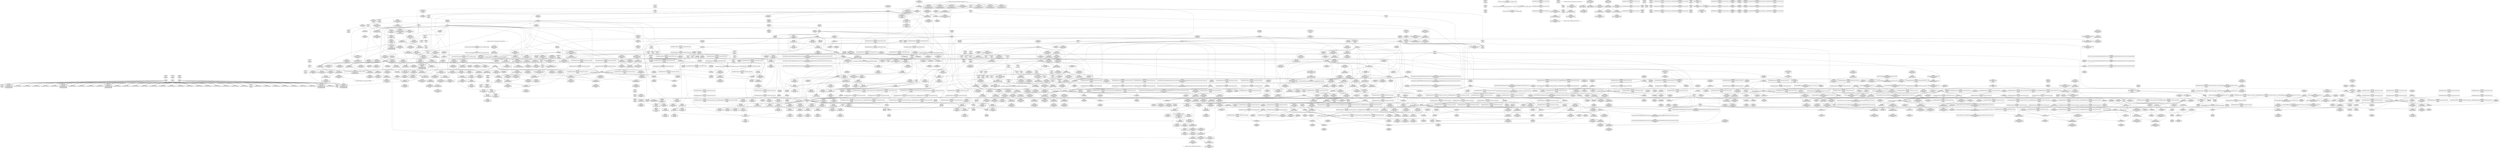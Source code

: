 digraph {
	CE0x553efc0 [shape=record,shape=Mrecord,label="{CE0x553efc0|i64_56|*Constant*|*SummSource*}"]
	CE0x5592680 [shape=record,shape=Mrecord,label="{CE0x5592680|rcu_lock_acquire:__here|*SummSource*}"]
	CE0x5591710 [shape=record,shape=Mrecord,label="{CE0x5591710|i64*_getelementptr_inbounds_(_2_x_i64_,_2_x_i64_*___llvm_gcov_ctr131,_i64_0,_i64_0)|*Constant*}"]
	CE0x54fb060 [shape=record,shape=Mrecord,label="{CE0x54fb060|task_sid:tmp8|security/selinux/hooks.c,208}"]
	CE0x54fa5c0 [shape=record,shape=Mrecord,label="{CE0x54fa5c0|rcu_read_lock:entry}"]
	CE0x5527b00 [shape=record,shape=Mrecord,label="{CE0x5527b00|i32_208|*Constant*|*SummSource*}"]
	CE0x55ff520 [shape=record,shape=Mrecord,label="{CE0x55ff520|COLLAPSED:_GCMRE___llvm_gcov_ctr135_internal_global_4_x_i64_zeroinitializer:_elem_0:default:}"]
	CE0x5583bc0 [shape=record,shape=Mrecord,label="{CE0x5583bc0|i64*_getelementptr_inbounds_(_4_x_i64_,_4_x_i64_*___llvm_gcov_ctr129,_i64_0,_i64_0)|*Constant*|*SummSource*}"]
	CE0x5572ed0 [shape=record,shape=Mrecord,label="{CE0x5572ed0|rcu_lock_release:tmp4|include/linux/rcupdate.h,423}"]
	CE0x55682c0 [shape=record,shape=Mrecord,label="{CE0x55682c0|i32_0|*Constant*}"]
	CE0x557e510 [shape=record,shape=Mrecord,label="{CE0x557e510|rcu_read_lock:tmp5|include/linux/rcupdate.h,882|*SummSink*}"]
	CE0x55cb720 [shape=record,shape=Mrecord,label="{CE0x55cb720|_call_void_asm_sideeffect_,_memory_,_dirflag_,_fpsr_,_flags_()_#3,_!dbg_!27711,_!srcloc_!27714|include/linux/rcupdate.h,244|*SummSource*}"]
	CE0x5547c40 [shape=record,shape=Mrecord,label="{CE0x5547c40|__preempt_count_add:tmp7|./arch/x86/include/asm/preempt.h,73|*SummSink*}"]
	CE0x55e4600 [shape=record,shape=Mrecord,label="{CE0x55e4600|__preempt_count_sub:do.body}"]
	CE0x557b980 [shape=record,shape=Mrecord,label="{CE0x557b980|__rcu_read_lock:tmp7|include/linux/rcupdate.h,240|*SummSource*}"]
	CE0x5595b10 [shape=record,shape=Mrecord,label="{CE0x5595b10|_call_void_asm_sideeffect_,_memory_,_dirflag_,_fpsr_,_flags_()_#3,_!dbg_!27714,_!srcloc_!27715|include/linux/rcupdate.h,239|*SummSource*}"]
	CE0x5576a30 [shape=record,shape=Mrecord,label="{CE0x5576a30|cred_sid:cred|Function::cred_sid&Arg::cred::|*SummSource*}"]
	CE0x5536e00 [shape=record,shape=Mrecord,label="{CE0x5536e00|sock_has_perm:net3|security/selinux/hooks.c,3974}"]
	CE0x54b2e20 [shape=record,shape=Mrecord,label="{CE0x54b2e20|get_current:entry|*SummSink*}"]
	CE0x554ffa0 [shape=record,shape=Mrecord,label="{CE0x554ffa0|GLOBAL:__rcu_read_lock|*Constant*|*SummSource*}"]
	CE0x54b2010 [shape=record,shape=Mrecord,label="{CE0x54b2010|selinux_socket_listen:call|security/selinux/hooks.c,4189}"]
	CE0x55112e0 [shape=record,shape=Mrecord,label="{CE0x55112e0|i64_6|*Constant*}"]
	CE0x5568d50 [shape=record,shape=Mrecord,label="{CE0x5568d50|rcu_lock_acquire:tmp3}"]
	CE0x5577970 [shape=record,shape=Mrecord,label="{CE0x5577970|GLOBAL:rcu_read_unlock|*Constant*|*SummSink*}"]
	CE0x5567870 [shape=record,shape=Mrecord,label="{CE0x5567870|_ret_void,_!dbg_!27717|include/linux/rcupdate.h,245|*SummSink*}"]
	CE0x55513c0 [shape=record,shape=Mrecord,label="{CE0x55513c0|task_sid:tmp6|security/selinux/hooks.c,208|*SummSource*}"]
	CE0x5587b40 [shape=record,shape=Mrecord,label="{CE0x5587b40|rcu_read_lock:tmp12|include/linux/rcupdate.h,882}"]
	CE0x54b81e0 [shape=record,shape=Mrecord,label="{CE0x54b81e0|sock_has_perm:if.end|*SummSink*}"]
	CE0x54b30e0 [shape=record,shape=Mrecord,label="{CE0x54b30e0|selinux_socket_listen:tmp|*SummSink*}"]
	CE0x557cd40 [shape=record,shape=Mrecord,label="{CE0x557cd40|rcu_read_unlock:tobool1|include/linux/rcupdate.h,933|*SummSink*}"]
	CE0x555ac40 [shape=record,shape=Mrecord,label="{CE0x555ac40|i64_0|*Constant*}"]
	CE0x553c560 [shape=record,shape=Mrecord,label="{CE0x553c560|8:_%struct.sock*,_:_SCME_20,22_|*MultipleSource*|security/selinux/hooks.c, 3966|security/selinux/hooks.c,3966|security/selinux/hooks.c,3966}"]
	CE0x55fe650 [shape=record,shape=Mrecord,label="{CE0x55fe650|_call_void_mcount()_#3|*SummSource*}"]
	CE0x55a09f0 [shape=record,shape=Mrecord,label="{CE0x55a09f0|rcu_read_unlock:land.lhs.true2|*SummSink*}"]
	CE0x55d3260 [shape=record,shape=Mrecord,label="{CE0x55d3260|__preempt_count_sub:tmp4|./arch/x86/include/asm/preempt.h,77}"]
	CE0x55e6db0 [shape=record,shape=Mrecord,label="{CE0x55e6db0|void_(i32*,_i32,_i32*)*_asm_addl_$1,_%gs:$0_,_*m,ri,*m,_dirflag_,_fpsr_,_flags_|*SummSink*}"]
	CE0x54ecfa0 [shape=record,shape=Mrecord,label="{CE0x54ecfa0|_ret_i32_%retval.0,_!dbg_!27740|security/selinux/hooks.c,3977}"]
	CE0x55a0910 [shape=record,shape=Mrecord,label="{CE0x55a0910|rcu_read_unlock:do.end|*SummSink*}"]
	CE0x5561200 [shape=record,shape=Mrecord,label="{CE0x5561200|task_sid:tmp15|security/selinux/hooks.c,208|*SummSink*}"]
	CE0x54fdd80 [shape=record,shape=Mrecord,label="{CE0x54fdd80|_call_void_mcount()_#3|*SummSource*}"]
	CE0x5563f20 [shape=record,shape=Mrecord,label="{CE0x5563f20|i8*_getelementptr_inbounds_(_25_x_i8_,_25_x_i8_*_.str3,_i32_0,_i32_0)|*Constant*|*SummSource*}"]
	CE0x55ce020 [shape=record,shape=Mrecord,label="{CE0x55ce020|__rcu_read_unlock:bb}"]
	CE0x54f9d30 [shape=record,shape=Mrecord,label="{CE0x54f9d30|rcu_read_lock:entry|*SummSink*}"]
	CE0x558ab10 [shape=record,shape=Mrecord,label="{CE0x558ab10|rcu_read_lock:tmp14|include/linux/rcupdate.h,882|*SummSink*}"]
	CE0x54fdb00 [shape=record,shape=Mrecord,label="{CE0x54fdb00|cred_sid:security|security/selinux/hooks.c,196}"]
	CE0x559a350 [shape=record,shape=Mrecord,label="{CE0x559a350|rcu_read_unlock:do.body|*SummSink*}"]
	CE0x553eb00 [shape=record,shape=Mrecord,label="{CE0x553eb00|8:_%struct.sock*,_:_SCME_53,54_}"]
	CE0x55d3300 [shape=record,shape=Mrecord,label="{CE0x55d3300|__preempt_count_add:do.end|*SummSink*}"]
	CE0x557d8d0 [shape=record,shape=Mrecord,label="{CE0x557d8d0|i64*_getelementptr_inbounds_(_4_x_i64_,_4_x_i64_*___llvm_gcov_ctr130,_i64_0,_i64_1)|*Constant*|*SummSink*}"]
	CE0x55353c0 [shape=record,shape=Mrecord,label="{CE0x55353c0|sock_has_perm:u|security/selinux/hooks.c,3973}"]
	CE0x556e830 [shape=record,shape=Mrecord,label="{CE0x556e830|i64_1|*Constant*}"]
	CE0x54cce00 [shape=record,shape=Mrecord,label="{CE0x54cce00|GLOBAL:sock_has_perm|*Constant*|*SummSink*}"]
	CE0x5504510 [shape=record,shape=Mrecord,label="{CE0x5504510|avc_has_perm:entry|*SummSource*}"]
	CE0x553d6d0 [shape=record,shape=Mrecord,label="{CE0x553d6d0|8:_%struct.sock*,_:_SCME_36,37_}"]
	CE0x561fb80 [shape=record,shape=Mrecord,label="{CE0x561fb80|i64*_getelementptr_inbounds_(_4_x_i64_,_4_x_i64_*___llvm_gcov_ctr129,_i64_0,_i64_2)|*Constant*}"]
	CE0x5537ff0 [shape=record,shape=Mrecord,label="{CE0x5537ff0|sock_has_perm:sid5|security/selinux/hooks.c,3976|*SummSink*}"]
	CE0x5546900 [shape=record,shape=Mrecord,label="{CE0x5546900|_call_void_mcount()_#3|*SummSource*}"]
	CE0x55dc090 [shape=record,shape=Mrecord,label="{CE0x55dc090|__rcu_read_unlock:do.end|*SummSink*}"]
	CE0x557b4b0 [shape=record,shape=Mrecord,label="{CE0x557b4b0|COLLAPSED:_GCMRE___llvm_gcov_ctr132_internal_global_11_x_i64_zeroinitializer:_elem_0:default:}"]
	CE0x54cf8e0 [shape=record,shape=Mrecord,label="{CE0x54cf8e0|avc_has_perm:tclass|Function::avc_has_perm&Arg::tclass::|*SummSink*}"]
	CE0x54d4020 [shape=record,shape=Mrecord,label="{CE0x54d4020|i32_1|*Constant*|*SummSink*}"]
	CE0x5559530 [shape=record,shape=Mrecord,label="{CE0x5559530|i64_3|*Constant*}"]
	CE0x55586d0 [shape=record,shape=Mrecord,label="{CE0x55586d0|rcu_read_unlock:call|include/linux/rcupdate.h,933|*SummSource*}"]
	CE0x559d770 [shape=record,shape=Mrecord,label="{CE0x559d770|GLOBAL:__preempt_count_sub|*Constant*}"]
	CE0x552feb0 [shape=record,shape=Mrecord,label="{CE0x552feb0|i64*_getelementptr_inbounds_(_4_x_i64_,_4_x_i64_*___llvm_gcov_ctr129,_i64_0,_i64_1)|*Constant*}"]
	CE0x55298a0 [shape=record,shape=Mrecord,label="{CE0x55298a0|task_sid:tmp25|security/selinux/hooks.c,208}"]
	CE0x55422c0 [shape=record,shape=Mrecord,label="{CE0x55422c0|sock_has_perm:tmp7|security/selinux/hooks.c,3969|*SummSource*}"]
	CE0x54ef3d0 [shape=record,shape=Mrecord,label="{CE0x54ef3d0|sock_has_perm:perms|Function::sock_has_perm&Arg::perms::}"]
	CE0x5551430 [shape=record,shape=Mrecord,label="{CE0x5551430|task_sid:tmp6|security/selinux/hooks.c,208|*SummSink*}"]
	CE0x5566d00 [shape=record,shape=Mrecord,label="{CE0x5566d00|__rcu_read_unlock:entry}"]
	CE0x553d800 [shape=record,shape=Mrecord,label="{CE0x553d800|8:_%struct.sock*,_:_SCME_37,38_}"]
	CE0x557cbd0 [shape=record,shape=Mrecord,label="{CE0x557cbd0|rcu_read_unlock:tobool1|include/linux/rcupdate.h,933|*SummSource*}"]
	CE0x55352c0 [shape=record,shape=Mrecord,label="{CE0x55352c0|i8_2|*Constant*|*SummSink*}"]
	CE0x55c8930 [shape=record,shape=Mrecord,label="{CE0x55c8930|__rcu_read_lock:do.body|*SummSource*}"]
	CE0x553e510 [shape=record,shape=Mrecord,label="{CE0x553e510|8:_%struct.sock*,_:_SCME_48,49_}"]
	CE0x55dee60 [shape=record,shape=Mrecord,label="{CE0x55dee60|void_(i32*,_i32,_i32*)*_asm_addl_$1,_%gs:$0_,_*m,ri,*m,_dirflag_,_fpsr_,_flags_}"]
	CE0x66e01f0 [shape=record,shape=Mrecord,label="{CE0x66e01f0|selinux_socket_listen:call1|security/selinux/hooks.c,4189|*SummSource*}"]
	CE0x55fdaf0 [shape=record,shape=Mrecord,label="{CE0x55fdaf0|_ret_void,_!dbg_!27720|./arch/x86/include/asm/preempt.h,78|*SummSink*}"]
	CE0x553c080 [shape=record,shape=Mrecord,label="{CE0x553c080|task_sid:tmp2|*SummSource*}"]
	CE0x5579ed0 [shape=record,shape=Mrecord,label="{CE0x5579ed0|_ret_void,_!dbg_!27717|include/linux/rcupdate.h,240|*SummSink*}"]
	CE0x55a5550 [shape=record,shape=Mrecord,label="{CE0x55a5550|i64*_getelementptr_inbounds_(_11_x_i64_,_11_x_i64_*___llvm_gcov_ctr132,_i64_0,_i64_10)|*Constant*|*SummSink*}"]
	CE0x55cab20 [shape=record,shape=Mrecord,label="{CE0x55cab20|i32_1|*Constant*}"]
	CE0x54c09a0 [shape=record,shape=Mrecord,label="{CE0x54c09a0|i64*_getelementptr_inbounds_(_13_x_i64_,_13_x_i64_*___llvm_gcov_ctr126,_i64_0,_i64_0)|*Constant*}"]
	CE0x54f06a0 [shape=record,shape=Mrecord,label="{CE0x54f06a0|i32_4096|*Constant*|*SummSink*}"]
	CE0x556dfa0 [shape=record,shape=Mrecord,label="{CE0x556dfa0|__preempt_count_add:bb|*SummSource*}"]
	CE0x55cb130 [shape=record,shape=Mrecord,label="{CE0x55cb130|GLOBAL:__preempt_count|Global_var:__preempt_count|*SummSource*}"]
	CE0x5541fb0 [shape=record,shape=Mrecord,label="{CE0x5541fb0|sock_has_perm:tmp6|security/selinux/hooks.c,3969|*SummSource*}"]
	CE0x553adc0 [shape=record,shape=Mrecord,label="{CE0x553adc0|avc_has_perm:auditdata|Function::avc_has_perm&Arg::auditdata::}"]
	CE0x5573c70 [shape=record,shape=Mrecord,label="{CE0x5573c70|_call_void_mcount()_#3|*SummSource*}"]
	CE0x55714f0 [shape=record,shape=Mrecord,label="{CE0x55714f0|i64*_getelementptr_inbounds_(_4_x_i64_,_4_x_i64_*___llvm_gcov_ctr133,_i64_0,_i64_3)|*Constant*|*SummSink*}"]
	CE0x5567390 [shape=record,shape=Mrecord,label="{CE0x5567390|_ret_void,_!dbg_!27717|include/linux/rcupdate.h,245}"]
	CE0x5554520 [shape=record,shape=Mrecord,label="{CE0x5554520|i64*_getelementptr_inbounds_(_13_x_i64_,_13_x_i64_*___llvm_gcov_ctr126,_i64_0,_i64_0)|*Constant*|*SummSink*}"]
	CE0x552bc90 [shape=record,shape=Mrecord,label="{CE0x552bc90|__preempt_count_sub:tmp2|*SummSource*}"]
	CE0x554ddf0 [shape=record,shape=Mrecord,label="{CE0x554ddf0|rcu_read_unlock:if.end|*SummSink*}"]
	CE0x5553a30 [shape=record,shape=Mrecord,label="{CE0x5553a30|rcu_read_lock:tobool|include/linux/rcupdate.h,882}"]
	CE0x55375b0 [shape=record,shape=Mrecord,label="{CE0x55375b0|sock_has_perm:sk4|security/selinux/hooks.c,3974}"]
	CE0x55dfd50 [shape=record,shape=Mrecord,label="{CE0x55dfd50|i64*_getelementptr_inbounds_(_4_x_i64_,_4_x_i64_*___llvm_gcov_ctr128,_i64_0,_i64_1)|*Constant*}"]
	CE0x5535fa0 [shape=record,shape=Mrecord,label="{CE0x5535fa0|sock_has_perm:tmp17|security/selinux/hooks.c,3976|*SummSource*}"]
	CE0x5555fb0 [shape=record,shape=Mrecord,label="{CE0x5555fb0|rcu_read_lock:land.lhs.true2|*SummSink*}"]
	CE0x555b590 [shape=record,shape=Mrecord,label="{CE0x555b590|task_sid:land.lhs.true|*SummSource*}"]
	CE0x553b7c0 [shape=record,shape=Mrecord,label="{CE0x553b7c0|8:_%struct.sock*,_:_SCME_0,4_|*MultipleSource*|security/selinux/hooks.c, 3966|security/selinux/hooks.c,3966|security/selinux/hooks.c,3966}"]
	CE0x5553050 [shape=record,shape=Mrecord,label="{CE0x5553050|cred_sid:tmp3}"]
	CE0x5541180 [shape=record,shape=Mrecord,label="{CE0x5541180|sock_has_perm:call|security/selinux/hooks.c,3967|*SummSink*}"]
	CE0x5550b80 [shape=record,shape=Mrecord,label="{CE0x5550b80|0:_i8,_:_GCMR_task_sid.__warned_internal_global_i8_0,_section_.data.unlikely_,_align_1:_elem_0:default:}"]
	CE0x5576810 [shape=record,shape=Mrecord,label="{CE0x5576810|cred_sid:cred|Function::cred_sid&Arg::cred::}"]
	CE0x5590310 [shape=record,shape=Mrecord,label="{CE0x5590310|i64*_getelementptr_inbounds_(_11_x_i64_,_11_x_i64_*___llvm_gcov_ctr127,_i64_0,_i64_10)|*Constant*}"]
	CE0x5538320 [shape=record,shape=Mrecord,label="{CE0x5538320|sock_has_perm:sclass|security/selinux/hooks.c,3976|*SummSource*}"]
	CE0x5574db0 [shape=record,shape=Mrecord,label="{CE0x5574db0|i64*_getelementptr_inbounds_(_13_x_i64_,_13_x_i64_*___llvm_gcov_ctr126,_i64_0,_i64_12)|*Constant*}"]
	CE0x55416c0 [shape=record,shape=Mrecord,label="{CE0x55416c0|i32_2|*Constant*|*SummSource*}"]
	CE0x552aab0 [shape=record,shape=Mrecord,label="{CE0x552aab0|i64*_getelementptr_inbounds_(_13_x_i64_,_13_x_i64_*___llvm_gcov_ctr126,_i64_0,_i64_9)|*Constant*|*SummSink*}"]
	CE0x55ffbe0 [shape=record,shape=Mrecord,label="{CE0x55ffbe0|__rcu_read_unlock:tmp|*SummSink*}"]
	CE0x54ebe70 [shape=record,shape=Mrecord,label="{CE0x54ebe70|_ret_i32_%call1,_!dbg_!27716|security/selinux/hooks.c,4189|*SummSink*}"]
	CE0x557e8c0 [shape=record,shape=Mrecord,label="{CE0x557e8c0|i64*_getelementptr_inbounds_(_4_x_i64_,_4_x_i64_*___llvm_gcov_ctr128,_i64_0,_i64_2)|*Constant*}"]
	CE0x5565bc0 [shape=record,shape=Mrecord,label="{CE0x5565bc0|rcu_lock_release:map|Function::rcu_lock_release&Arg::map::}"]
	CE0x5566320 [shape=record,shape=Mrecord,label="{CE0x5566320|_ret_void,_!dbg_!27717|include/linux/rcupdate.h,424|*SummSource*}"]
	CE0x5556c10 [shape=record,shape=Mrecord,label="{CE0x5556c10|task_sid:tmp8|security/selinux/hooks.c,208|*SummSource*}"]
	CE0x54bfaa0 [shape=record,shape=Mrecord,label="{CE0x54bfaa0|i64*_getelementptr_inbounds_(_2_x_i64_,_2_x_i64_*___llvm_gcov_ctr98,_i64_0,_i64_1)|*Constant*|*SummSink*}"]
	CE0x5500f60 [shape=record,shape=Mrecord,label="{CE0x5500f60|sock_has_perm:type|security/selinux/hooks.c,3972|*SummSink*}"]
	CE0x55a7c10 [shape=record,shape=Mrecord,label="{CE0x55a7c10|i8*_getelementptr_inbounds_(_44_x_i8_,_44_x_i8_*_.str47,_i32_0,_i32_0)|*Constant*|*SummSink*}"]
	CE0x55e0fc0 [shape=record,shape=Mrecord,label="{CE0x55e0fc0|i8*_undef|*Constant*}"]
	CE0x555d1d0 [shape=record,shape=Mrecord,label="{CE0x555d1d0|GLOBAL:__llvm_gcov_ctr126|Global_var:__llvm_gcov_ctr126}"]
	CE0x552ebd0 [shape=record,shape=Mrecord,label="{CE0x552ebd0|i64*_getelementptr_inbounds_(_4_x_i64_,_4_x_i64_*___llvm_gcov_ctr135,_i64_0,_i64_1)|*Constant*|*SummSink*}"]
	CE0x5576730 [shape=record,shape=Mrecord,label="{CE0x5576730|cred_sid:entry|*SummSink*}"]
	CE0x5585dd0 [shape=record,shape=Mrecord,label="{CE0x5585dd0|__preempt_count_sub:bb|*SummSource*}"]
	CE0x54b2440 [shape=record,shape=Mrecord,label="{CE0x54b2440|selinux_socket_listen:tmp1|*SummSink*}"]
	CE0x54ff060 [shape=record,shape=Mrecord,label="{CE0x54ff060|task_sid:tmp10|security/selinux/hooks.c,208}"]
	CE0x5547fe0 [shape=record,shape=Mrecord,label="{CE0x5547fe0|rcu_read_lock:tmp8|include/linux/rcupdate.h,882|*SummSink*}"]
	CE0x55906d0 [shape=record,shape=Mrecord,label="{CE0x55906d0|i64*_getelementptr_inbounds_(_11_x_i64_,_11_x_i64_*___llvm_gcov_ctr127,_i64_0,_i64_10)|*Constant*|*SummSource*}"]
	CE0x55de350 [shape=record,shape=Mrecord,label="{CE0x55de350|i64*_getelementptr_inbounds_(_4_x_i64_,_4_x_i64_*___llvm_gcov_ctr130,_i64_0,_i64_3)|*Constant*|*SummSink*}"]
	CE0x55747c0 [shape=record,shape=Mrecord,label="{CE0x55747c0|rcu_lock_acquire:tmp5|include/linux/rcupdate.h,418|*SummSink*}"]
	CE0x54b2700 [shape=record,shape=Mrecord,label="{CE0x54b2700|selinux_socket_listen:tmp1|*SummSource*}"]
	CE0x54ed080 [shape=record,shape=Mrecord,label="{CE0x54ed080|_ret_i32_%retval.0,_!dbg_!27740|security/selinux/hooks.c,3977|*SummSource*}"]
	CE0x554d950 [shape=record,shape=Mrecord,label="{CE0x554d950|_ret_void,_!dbg_!27735|include/linux/rcupdate.h,884|*SummSink*}"]
	CE0x553cdb0 [shape=record,shape=Mrecord,label="{CE0x553cdb0|8:_%struct.sock*,_:_SCME_28,29_}"]
	CE0x54b27b0 [shape=record,shape=Mrecord,label="{CE0x54b27b0|i64*_getelementptr_inbounds_(_2_x_i64_,_2_x_i64_*___llvm_gcov_ctr359,_i64_0,_i64_1)|*Constant*|*SummSink*}"]
	CE0x55df1c0 [shape=record,shape=Mrecord,label="{CE0x55df1c0|__rcu_read_unlock:tmp|*SummSource*}"]
	CE0x555cb40 [shape=record,shape=Mrecord,label="{CE0x555cb40|task_sid:if.then}"]
	CE0x5596330 [shape=record,shape=Mrecord,label="{CE0x5596330|i64*_getelementptr_inbounds_(_4_x_i64_,_4_x_i64_*___llvm_gcov_ctr133,_i64_0,_i64_1)|*Constant*}"]
	CE0x55dbc40 [shape=record,shape=Mrecord,label="{CE0x55dbc40|__preempt_count_add:tmp4|./arch/x86/include/asm/preempt.h,72|*SummSink*}"]
	CE0x5597680 [shape=record,shape=Mrecord,label="{CE0x5597680|rcu_lock_acquire:indirectgoto}"]
	CE0x54acbc0 [shape=record,shape=Mrecord,label="{CE0x54acbc0|i64*_getelementptr_inbounds_(_2_x_i64_,_2_x_i64_*___llvm_gcov_ctr359,_i64_0,_i64_0)|*Constant*|*SummSource*}"]
	CE0x55e0650 [shape=record,shape=Mrecord,label="{CE0x55e0650|__rcu_read_lock:tmp3|*SummSource*}"]
	CE0x5548a00 [shape=record,shape=Mrecord,label="{CE0x5548a00|rcu_read_lock:tmp10|include/linux/rcupdate.h,882}"]
	CE0x5580640 [shape=record,shape=Mrecord,label="{CE0x5580640|__preempt_count_sub:sub|./arch/x86/include/asm/preempt.h,77}"]
	CE0x557b7b0 [shape=record,shape=Mrecord,label="{CE0x557b7b0|rcu_read_unlock:tmp|*SummSink*}"]
	CE0x5561700 [shape=record,shape=Mrecord,label="{CE0x5561700|task_sid:tmp16|security/selinux/hooks.c,208|*SummSink*}"]
	CE0x552e280 [shape=record,shape=Mrecord,label="{CE0x552e280|__preempt_count_sub:tmp3}"]
	CE0x54b3a80 [shape=record,shape=Mrecord,label="{CE0x54b3a80|sock_has_perm:entry|*SummSink*}"]
	CE0x55a4a70 [shape=record,shape=Mrecord,label="{CE0x55a4a70|rcu_read_unlock:tmp20|include/linux/rcupdate.h,933|*SummSink*}"]
	CE0x54b1970 [shape=record,shape=Mrecord,label="{CE0x54b1970|i64*_getelementptr_inbounds_(_2_x_i64_,_2_x_i64_*___llvm_gcov_ctr359,_i64_0,_i64_0)|*Constant*|*SummSink*}"]
	CE0x55a1580 [shape=record,shape=Mrecord,label="{CE0x55a1580|_call_void___preempt_count_add(i32_1)_#10,_!dbg_!27711|include/linux/rcupdate.h,239}"]
	CE0x5504d50 [shape=record,shape=Mrecord,label="{CE0x5504d50|sock_has_perm:retval.0|*SummSink*}"]
	CE0x559f8d0 [shape=record,shape=Mrecord,label="{CE0x559f8d0|rcu_read_unlock:if.then|*SummSink*}"]
	CE0x553c010 [shape=record,shape=Mrecord,label="{CE0x553c010|task_sid:tmp2}"]
	CE0x559e2f0 [shape=record,shape=Mrecord,label="{CE0x559e2f0|rcu_read_unlock:tmp12|include/linux/rcupdate.h,933|*SummSource*}"]
	CE0x55cd9b0 [shape=record,shape=Mrecord,label="{CE0x55cd9b0|rcu_lock_release:tmp7}"]
	CE0x55e7840 [shape=record,shape=Mrecord,label="{CE0x55e7840|i64*_getelementptr_inbounds_(_4_x_i64_,_4_x_i64_*___llvm_gcov_ctr135,_i64_0,_i64_3)|*Constant*|*SummSource*}"]
	CE0x54e2be0 [shape=record,shape=Mrecord,label="{CE0x54e2be0|i64_1|*Constant*}"]
	CE0x5511800 [shape=record,shape=Mrecord,label="{CE0x5511800|rcu_read_unlock:call3|include/linux/rcupdate.h,933|*SummSource*}"]
	CE0x54cd8e0 [shape=record,shape=Mrecord,label="{CE0x54cd8e0|i32_59|*Constant*|*SummSink*}"]
	CE0x5545b70 [shape=record,shape=Mrecord,label="{CE0x5545b70|i8_0|*Constant*}"]
	CE0x5548710 [shape=record,shape=Mrecord,label="{CE0x5548710|i64_5|*Constant*}"]
	CE0x54fcdc0 [shape=record,shape=Mrecord,label="{CE0x54fcdc0|rcu_lock_acquire:map|Function::rcu_lock_acquire&Arg::map::}"]
	CE0x5572f40 [shape=record,shape=Mrecord,label="{CE0x5572f40|rcu_lock_release:tmp4|include/linux/rcupdate.h,423|*SummSource*}"]
	CE0x555d730 [shape=record,shape=Mrecord,label="{CE0x555d730|i64*_getelementptr_inbounds_(_2_x_i64_,_2_x_i64_*___llvm_gcov_ctr131,_i64_0,_i64_0)|*Constant*|*SummSource*}"]
	CE0x55ce4e0 [shape=record,shape=Mrecord,label="{CE0x55ce4e0|__rcu_read_unlock:bb|*SummSource*}"]
	CE0x559b1a0 [shape=record,shape=Mrecord,label="{CE0x559b1a0|rcu_read_unlock:land.lhs.true2|*SummSource*}"]
	CE0x556e600 [shape=record,shape=Mrecord,label="{CE0x556e600|__rcu_read_lock:tmp1|*SummSource*}"]
	CE0x5548460 [shape=record,shape=Mrecord,label="{CE0x5548460|i64_4|*Constant*}"]
	CE0x5550bf0 [shape=record,shape=Mrecord,label="{CE0x5550bf0|task_sid:tmp9|security/selinux/hooks.c,208|*SummSource*}"]
	CE0x55839f0 [shape=record,shape=Mrecord,label="{CE0x55839f0|__preempt_count_sub:tmp5|./arch/x86/include/asm/preempt.h,77|*SummSource*}"]
	CE0x55276d0 [shape=record,shape=Mrecord,label="{CE0x55276d0|sock_has_perm:tmp2|*LoadInst*|security/selinux/hooks.c,3964|*SummSink*}"]
	CE0x5559d90 [shape=record,shape=Mrecord,label="{CE0x5559d90|task_sid:do.body5|*SummSource*}"]
	CE0x55114c0 [shape=record,shape=Mrecord,label="{CE0x55114c0|rcu_read_unlock:call3|include/linux/rcupdate.h,933}"]
	CE0x55608c0 [shape=record,shape=Mrecord,label="{CE0x55608c0|i64_6|*Constant*}"]
	CE0x54fec70 [shape=record,shape=Mrecord,label="{CE0x54fec70|task_sid:tmp10|security/selinux/hooks.c,208|*SummSink*}"]
	CE0x55540b0 [shape=record,shape=Mrecord,label="{CE0x55540b0|cred_sid:tmp2}"]
	CE0x55a73b0 [shape=record,shape=Mrecord,label="{CE0x55a73b0|i32_934|*Constant*|*SummSource*}"]
	CE0x555af90 [shape=record,shape=Mrecord,label="{CE0x555af90|task_sid:tmp5|security/selinux/hooks.c,208|*SummSink*}"]
	CE0x54bb790 [shape=record,shape=Mrecord,label="{CE0x54bb790|i64*_getelementptr_inbounds_(_4_x_i64_,_4_x_i64_*___llvm_gcov_ctr133,_i64_0,_i64_3)|*Constant*}"]
	CE0x5553e30 [shape=record,shape=Mrecord,label="{CE0x5553e30|task_sid:tobool|security/selinux/hooks.c,208}"]
	CE0x54d1b40 [shape=record,shape=Mrecord,label="{CE0x54d1b40|_call_void_rcu_read_lock()_#10,_!dbg_!27712|security/selinux/hooks.c,207|*SummSink*}"]
	CE0x55e9020 [shape=record,shape=Mrecord,label="{CE0x55e9020|__preempt_count_add:do.end|*SummSource*}"]
	CE0x5577b20 [shape=record,shape=Mrecord,label="{CE0x5577b20|rcu_read_unlock:entry|*SummSink*}"]
	CE0x55807d0 [shape=record,shape=Mrecord,label="{CE0x55807d0|__preempt_count_sub:sub|./arch/x86/include/asm/preempt.h,77|*SummSource*}"]
	CE0x5561690 [shape=record,shape=Mrecord,label="{CE0x5561690|task_sid:tmp16|security/selinux/hooks.c,208|*SummSource*}"]
	CE0x55e6010 [shape=record,shape=Mrecord,label="{CE0x55e6010|__preempt_count_sub:tmp7|./arch/x86/include/asm/preempt.h,78|*SummSource*}"]
	CE0x54f9e40 [shape=record,shape=Mrecord,label="{CE0x54f9e40|i32_0|*Constant*}"]
	CE0x55531a0 [shape=record,shape=Mrecord,label="{CE0x55531a0|cred_sid:tmp3|*SummSource*}"]
	CE0x54af6f0 [shape=record,shape=Mrecord,label="{CE0x54af6f0|selinux_socket_listen:sk|security/selinux/hooks.c,4189|*SummSink*}"]
	CE0x5551840 [shape=record,shape=Mrecord,label="{CE0x5551840|_call_void___rcu_read_lock()_#10,_!dbg_!27710|include/linux/rcupdate.h,879|*SummSource*}"]
	CE0x557b0e0 [shape=record,shape=Mrecord,label="{CE0x557b0e0|i64*_getelementptr_inbounds_(_4_x_i64_,_4_x_i64_*___llvm_gcov_ctr128,_i64_0,_i64_3)|*Constant*|*SummSource*}"]
	CE0x5511de0 [shape=record,shape=Mrecord,label="{CE0x5511de0|rcu_read_lock:tmp14|include/linux/rcupdate.h,882}"]
	CE0x5593ff0 [shape=record,shape=Mrecord,label="{CE0x5593ff0|rcu_lock_acquire:tmp1|*SummSink*}"]
	CE0x54b3450 [shape=record,shape=Mrecord,label="{CE0x54b3450|32:_%struct.sock*,_:_CRE_0,4_|*MultipleSource*|Function::selinux_socket_listen&Arg::sock::|security/selinux/hooks.c,4189}"]
	CE0x54e1dc0 [shape=record,shape=Mrecord,label="{CE0x54e1dc0|task_sid:real_cred|security/selinux/hooks.c,208|*SummSink*}"]
	CE0x54d98d0 [shape=record,shape=Mrecord,label="{CE0x54d98d0|get_current:tmp3|*SummSink*}"]
	CE0x553ddf0 [shape=record,shape=Mrecord,label="{CE0x553ddf0|8:_%struct.sock*,_:_SCME_42,43_}"]
	CE0x54fa550 [shape=record,shape=Mrecord,label="{CE0x54fa550|GLOBAL:rcu_read_lock|*Constant*|*SummSink*}"]
	CE0x55db5a0 [shape=record,shape=Mrecord,label="{CE0x55db5a0|i64*_getelementptr_inbounds_(_4_x_i64_,_4_x_i64_*___llvm_gcov_ctr129,_i64_0,_i64_2)|*Constant*|*SummSink*}"]
	CE0x553f4a0 [shape=record,shape=Mrecord,label="{CE0x553f4a0|task_sid:entry|*SummSource*}"]
	CE0x557bc80 [shape=record,shape=Mrecord,label="{CE0x557bc80|rcu_read_unlock:tmp6|include/linux/rcupdate.h,933|*SummSink*}"]
	CE0x54d45d0 [shape=record,shape=Mrecord,label="{CE0x54d45d0|cred_sid:tmp4|*LoadInst*|security/selinux/hooks.c,196|*SummSource*}"]
	CE0x55376e0 [shape=record,shape=Mrecord,label="{CE0x55376e0|sock_has_perm:sk4|security/selinux/hooks.c,3974|*SummSource*}"]
	CE0x55df7c0 [shape=record,shape=Mrecord,label="{CE0x55df7c0|rcu_lock_acquire:tmp|*SummSource*}"]
	CE0x54e2270 [shape=record,shape=Mrecord,label="{CE0x54e2270|GLOBAL:rcu_lock_acquire|*Constant*|*SummSink*}"]
	CE0x54d37a0 [shape=record,shape=Mrecord,label="{CE0x54d37a0|_call_void_mcount()_#3}"]
	CE0x5574650 [shape=record,shape=Mrecord,label="{CE0x5574650|rcu_lock_acquire:tmp5|include/linux/rcupdate.h,418|*SummSource*}"]
	CE0x54cf7b0 [shape=record,shape=Mrecord,label="{CE0x54cf7b0|avc_has_perm:tclass|Function::avc_has_perm&Arg::tclass::|*SummSource*}"]
	CE0x5594220 [shape=record,shape=Mrecord,label="{CE0x5594220|i64*_getelementptr_inbounds_(_4_x_i64_,_4_x_i64_*___llvm_gcov_ctr130,_i64_0,_i64_1)|*Constant*}"]
	CE0x5562db0 [shape=record,shape=Mrecord,label="{CE0x5562db0|i8_1|*Constant*|*SummSource*}"]
	CE0x558e390 [shape=record,shape=Mrecord,label="{CE0x558e390|rcu_read_lock:tmp18|include/linux/rcupdate.h,882}"]
	CE0x5564f80 [shape=record,shape=Mrecord,label="{CE0x5564f80|_call_void_rcu_lock_release(%struct.lockdep_map*_rcu_lock_map)_#10,_!dbg_!27733|include/linux/rcupdate.h,935}"]
	CE0x5598b90 [shape=record,shape=Mrecord,label="{CE0x5598b90|_call_void_mcount()_#3|*SummSink*}"]
	CE0x54b6150 [shape=record,shape=Mrecord,label="{CE0x54b6150|task_sid:do.body5|*SummSink*}"]
	CE0x553e9d0 [shape=record,shape=Mrecord,label="{CE0x553e9d0|8:_%struct.sock*,_:_SCME_52,53_}"]
	CE0x54b1810 [shape=record,shape=Mrecord,label="{CE0x54b1810|GLOBAL:get_current|*Constant*}"]
	CE0x5529310 [shape=record,shape=Mrecord,label="{CE0x5529310|task_sid:tmp23|security/selinux/hooks.c,208|*SummSink*}"]
	CE0x5590780 [shape=record,shape=Mrecord,label="{CE0x5590780|i64*_getelementptr_inbounds_(_11_x_i64_,_11_x_i64_*___llvm_gcov_ctr127,_i64_0,_i64_10)|*Constant*|*SummSink*}"]
	CE0x5591fc0 [shape=record,shape=Mrecord,label="{CE0x5591fc0|i64*_getelementptr_inbounds_(_11_x_i64_,_11_x_i64_*___llvm_gcov_ctr132,_i64_0,_i64_8)|*Constant*}"]
	CE0x555f150 [shape=record,shape=Mrecord,label="{CE0x555f150|task_sid:tmp12|security/selinux/hooks.c,208|*SummSource*}"]
	CE0x55504a0 [shape=record,shape=Mrecord,label="{CE0x55504a0|_call_void_mcount()_#3}"]
	CE0x554f670 [shape=record,shape=Mrecord,label="{CE0x554f670|i64_4|*Constant*|*SummSource*}"]
	CE0x553c0f0 [shape=record,shape=Mrecord,label="{CE0x553c0f0|task_sid:tmp2|*SummSink*}"]
	CE0x5599d50 [shape=record,shape=Mrecord,label="{CE0x5599d50|__preempt_count_add:val|Function::__preempt_count_add&Arg::val::}"]
	CE0x55d58d0 [shape=record,shape=Mrecord,label="{CE0x55d58d0|__preempt_count_sub:tmp4|./arch/x86/include/asm/preempt.h,77|*SummSource*}"]
	CE0x54fd800 [shape=record,shape=Mrecord,label="{CE0x54fd800|i32_22|*Constant*}"]
	CE0x54d1280 [shape=record,shape=Mrecord,label="{CE0x54d1280|GLOBAL:__rcu_read_lock|*Constant*}"]
	CE0x55106f0 [shape=record,shape=Mrecord,label="{CE0x55106f0|sock_has_perm:tmp19|security/selinux/hooks.c,3977|*SummSource*}"]
	CE0x5577ab0 [shape=record,shape=Mrecord,label="{CE0x5577ab0|rcu_read_unlock:entry|*SummSource*}"]
	CE0x54e24c0 [shape=record,shape=Mrecord,label="{CE0x54e24c0|i32_77|*Constant*|*SummSink*}"]
	CE0x55ce680 [shape=record,shape=Mrecord,label="{CE0x55ce680|__preempt_count_sub:tmp6|./arch/x86/include/asm/preempt.h,78|*SummSource*}"]
	CE0x54f1990 [shape=record,shape=Mrecord,label="{CE0x54f1990|i32_4096|*Constant*|*SummSource*}"]
	CE0x55a5d90 [shape=record,shape=Mrecord,label="{CE0x55a5d90|rcu_read_unlock:tmp17|include/linux/rcupdate.h,933|*SummSink*}"]
	CE0x5592c20 [shape=record,shape=Mrecord,label="{CE0x5592c20|rcu_read_unlock:tmp14|include/linux/rcupdate.h,933|*SummSink*}"]
	CE0x55465e0 [shape=record,shape=Mrecord,label="{CE0x55465e0|__preempt_count_add:tmp5|./arch/x86/include/asm/preempt.h,72|*SummSource*}"]
	CE0x55909e0 [shape=record,shape=Mrecord,label="{CE0x55909e0|rcu_read_lock:tmp22|include/linux/rcupdate.h,884}"]
	CE0x55282c0 [shape=record,shape=Mrecord,label="{CE0x55282c0|i8*_getelementptr_inbounds_(_41_x_i8_,_41_x_i8_*_.str44,_i32_0,_i32_0)|*Constant*|*SummSource*}"]
	CE0x54d07f0 [shape=record,shape=Mrecord,label="{CE0x54d07f0|__rcu_read_lock:tmp4|include/linux/rcupdate.h,239|*SummSink*}"]
	CE0x54c1660 [shape=record,shape=Mrecord,label="{CE0x54c1660|selinux_socket_listen:tmp4|*LoadInst*|security/selinux/hooks.c,4189}"]
	CE0x557e0f0 [shape=record,shape=Mrecord,label="{CE0x557e0f0|GLOBAL:__llvm_gcov_ctr127|Global_var:__llvm_gcov_ctr127}"]
	CE0x558ac80 [shape=record,shape=Mrecord,label="{CE0x558ac80|rcu_read_lock:tmp15|include/linux/rcupdate.h,882}"]
	CE0x559e070 [shape=record,shape=Mrecord,label="{CE0x559e070|rcu_read_unlock:tmp12|include/linux/rcupdate.h,933}"]
	CE0x5567c40 [shape=record,shape=Mrecord,label="{CE0x5567c40|__rcu_read_lock:do.body}"]
	CE0x559ee60 [shape=record,shape=Mrecord,label="{CE0x559ee60|rcu_lock_acquire:tmp3|*SummSink*}"]
	CE0x54cda40 [shape=record,shape=Mrecord,label="{CE0x54cda40|i64_1|*Constant*}"]
	CE0x559f9c0 [shape=record,shape=Mrecord,label="{CE0x559f9c0|rcu_read_unlock:land.lhs.true}"]
	CE0x559c010 [shape=record,shape=Mrecord,label="{CE0x559c010|rcu_read_unlock:bb}"]
	CE0x54b9310 [shape=record,shape=Mrecord,label="{CE0x54b9310|cred_sid:tmp5|security/selinux/hooks.c,196|*SummSink*}"]
	CE0x559edf0 [shape=record,shape=Mrecord,label="{CE0x559edf0|rcu_lock_acquire:tmp3|*SummSource*}"]
	CE0x5542d50 [shape=record,shape=Mrecord,label="{CE0x5542d50|sock_has_perm:tmp7|security/selinux/hooks.c,3969}"]
	CE0x54d1e70 [shape=record,shape=Mrecord,label="{CE0x54d1e70|sock_has_perm:bb|*SummSource*}"]
	CE0x5536890 [shape=record,shape=Mrecord,label="{CE0x5536890|sock_has_perm:u2|security/selinux/hooks.c,3974}"]
	CE0x55ff380 [shape=record,shape=Mrecord,label="{CE0x55ff380|__preempt_count_sub:tmp}"]
	CE0x5554190 [shape=record,shape=Mrecord,label="{CE0x5554190|cred_sid:tmp2|*SummSink*}"]
	CE0x5562190 [shape=record,shape=Mrecord,label="{CE0x5562190|task_sid:tmp18|security/selinux/hooks.c,208}"]
	CE0x54cd630 [shape=record,shape=Mrecord,label="{CE0x54cd630|_call_void_mcount()_#3|*SummSource*}"]
	CE0x555f1c0 [shape=record,shape=Mrecord,label="{CE0x555f1c0|task_sid:tmp12|security/selinux/hooks.c,208|*SummSink*}"]
	CE0x557f0e0 [shape=record,shape=Mrecord,label="{CE0x557f0e0|GLOBAL:rcu_read_unlock.__warned|Global_var:rcu_read_unlock.__warned|*SummSink*}"]
	CE0x55567e0 [shape=record,shape=Mrecord,label="{CE0x55567e0|__rcu_read_lock:entry|*SummSink*}"]
	CE0x55df640 [shape=record,shape=Mrecord,label="{CE0x55df640|__rcu_read_unlock:tmp3|*SummSink*}"]
	CE0x54b3500 [shape=record,shape=Mrecord,label="{CE0x54b3500|get_current:entry}"]
	CE0x5551230 [shape=record,shape=Mrecord,label="{CE0x5551230|rcu_read_unlock:do.end|*SummSource*}"]
	CE0x55572a0 [shape=record,shape=Mrecord,label="{CE0x55572a0|cred_sid:sid|security/selinux/hooks.c,197}"]
	CE0x556dd00 [shape=record,shape=Mrecord,label="{CE0x556dd00|__preempt_count_add:do.body|*SummSink*}"]
	CE0x54f4ec0 [shape=record,shape=Mrecord,label="{CE0x54f4ec0|i64*_getelementptr_inbounds_(_4_x_i64_,_4_x_i64_*___llvm_gcov_ctr130,_i64_0,_i64_0)|*Constant*}"]
	CE0x55cf030 [shape=record,shape=Mrecord,label="{CE0x55cf030|i64*_getelementptr_inbounds_(_4_x_i64_,_4_x_i64_*___llvm_gcov_ctr133,_i64_0,_i64_0)|*Constant*|*SummSource*}"]
	CE0x4bfd0c0 [shape=record,shape=Mrecord,label="{CE0x4bfd0c0|sock_has_perm:sk|Function::sock_has_perm&Arg::sk::|*SummSource*}"]
	CE0x5599110 [shape=record,shape=Mrecord,label="{CE0x5599110|rcu_read_unlock:tmp8|include/linux/rcupdate.h,933|*SummSink*}"]
	CE0x55c8f50 [shape=record,shape=Mrecord,label="{CE0x55c8f50|rcu_lock_release:tmp5|include/linux/rcupdate.h,423|*SummSource*}"]
	CE0x556e7a0 [shape=record,shape=Mrecord,label="{CE0x556e7a0|rcu_lock_release:tmp|*SummSink*}"]
	CE0x55625e0 [shape=record,shape=Mrecord,label="{CE0x55625e0|task_sid:tmp19|security/selinux/hooks.c,208}"]
	CE0x54fc920 [shape=record,shape=Mrecord,label="{CE0x54fc920|cred_sid:sid|security/selinux/hooks.c,197|*SummSink*}"]
	CE0x555a140 [shape=record,shape=Mrecord,label="{CE0x555a140|rcu_read_lock:tmp3}"]
	CE0x55dbe80 [shape=record,shape=Mrecord,label="{CE0x55dbe80|__rcu_read_unlock:do.end|*SummSource*}"]
	CE0x5587cf0 [shape=record,shape=Mrecord,label="{CE0x5587cf0|rcu_read_lock:tmp12|include/linux/rcupdate.h,882|*SummSource*}"]
	CE0x54fa2a0 [shape=record,shape=Mrecord,label="{CE0x54fa2a0|GLOBAL:rcu_lock_acquire|*Constant*|*SummSource*}"]
	CE0x55a6980 [shape=record,shape=Mrecord,label="{CE0x55a6980|_call_void_lockdep_rcu_suspicious(i8*_getelementptr_inbounds_(_25_x_i8_,_25_x_i8_*_.str45,_i32_0,_i32_0),_i32_934,_i8*_getelementptr_inbounds_(_44_x_i8_,_44_x_i8_*_.str47,_i32_0,_i32_0))_#10,_!dbg_!27726|include/linux/rcupdate.h,933|*SummSink*}"]
	CE0x5528bc0 [shape=record,shape=Mrecord,label="{CE0x5528bc0|i64*_getelementptr_inbounds_(_13_x_i64_,_13_x_i64_*___llvm_gcov_ctr126,_i64_0,_i64_10)|*Constant*|*SummSink*}"]
	CE0x5528370 [shape=record,shape=Mrecord,label="{CE0x5528370|i8*_getelementptr_inbounds_(_41_x_i8_,_41_x_i8_*_.str44,_i32_0,_i32_0)|*Constant*|*SummSink*}"]
	CE0x54b3710 [shape=record,shape=Mrecord,label="{CE0x54b3710|i64_1|*Constant*}"]
	CE0x54b8170 [shape=record,shape=Mrecord,label="{CE0x54b8170|sock_has_perm:if.end|*SummSource*}"]
	CE0x5567970 [shape=record,shape=Mrecord,label="{CE0x5567970|__rcu_read_lock:do.end}"]
	CE0x54fbb30 [shape=record,shape=Mrecord,label="{CE0x54fbb30|get_current:tmp4|./arch/x86/include/asm/current.h,14|*SummSource*}"]
	CE0x5566e60 [shape=record,shape=Mrecord,label="{CE0x5566e60|__rcu_read_unlock:entry|*SummSource*}"]
	CE0x554e4c0 [shape=record,shape=Mrecord,label="{CE0x554e4c0|i64_1|*Constant*}"]
	CE0x558a680 [shape=record,shape=Mrecord,label="{CE0x558a680|rcu_read_lock:tmp13|include/linux/rcupdate.h,882|*SummSink*}"]
	CE0x5581bc0 [shape=record,shape=Mrecord,label="{CE0x5581bc0|__preempt_count_sub:tmp5|./arch/x86/include/asm/preempt.h,77|*SummSink*}"]
	CE0x557a660 [shape=record,shape=Mrecord,label="{CE0x557a660|rcu_read_lock:bb|*SummSink*}"]
	CE0x5503670 [shape=record,shape=Mrecord,label="{CE0x5503670|i8_2|*Constant*|*SummSource*}"]
	CE0x559bbe0 [shape=record,shape=Mrecord,label="{CE0x559bbe0|i32_1|*Constant*}"]
	CE0x54bff10 [shape=record,shape=Mrecord,label="{CE0x54bff10|get_current:tmp4|./arch/x86/include/asm/current.h,14}"]
	CE0x552b630 [shape=record,shape=Mrecord,label="{CE0x552b630|task_sid:tmp21|security/selinux/hooks.c,208|*SummSink*}"]
	CE0x54c00f0 [shape=record,shape=Mrecord,label="{CE0x54c00f0|i64*_getelementptr_inbounds_(_2_x_i64_,_2_x_i64_*___llvm_gcov_ctr98,_i64_0,_i64_1)|*Constant*|*SummSource*}"]
	CE0x55ddcb0 [shape=record,shape=Mrecord,label="{CE0x55ddcb0|i64_ptrtoint_(i8*_blockaddress(_rcu_lock_acquire,_%__here)_to_i64)|*Constant*|*SummSink*}"]
	CE0x558f7c0 [shape=record,shape=Mrecord,label="{CE0x558f7c0|rcu_read_lock:tmp19|include/linux/rcupdate.h,882}"]
	CE0x558f8a0 [shape=record,shape=Mrecord,label="{CE0x558f8a0|rcu_read_lock:tmp19|include/linux/rcupdate.h,882|*SummSink*}"]
	CE0x552e340 [shape=record,shape=Mrecord,label="{CE0x552e340|__preempt_count_sub:tmp3|*SummSource*}"]
	CE0x5595690 [shape=record,shape=Mrecord,label="{CE0x5595690|__rcu_read_lock:tmp3}"]
	CE0x559c1f0 [shape=record,shape=Mrecord,label="{CE0x559c1f0|rcu_read_unlock:bb|*SummSource*}"]
	CE0x557d310 [shape=record,shape=Mrecord,label="{CE0x557d310|rcu_read_lock:tmp7|include/linux/rcupdate.h,882|*SummSink*}"]
	CE0x555c9d0 [shape=record,shape=Mrecord,label="{CE0x555c9d0|task_sid:bb|*SummSource*}"]
	CE0x557cb40 [shape=record,shape=Mrecord,label="{CE0x557cb40|rcu_read_unlock:tobool1|include/linux/rcupdate.h,933}"]
	CE0x5566230 [shape=record,shape=Mrecord,label="{CE0x5566230|_ret_void,_!dbg_!27717|include/linux/rcupdate.h,424}"]
	CE0x55dbb60 [shape=record,shape=Mrecord,label="{CE0x55dbb60|__preempt_count_add:tmp4|./arch/x86/include/asm/preempt.h,72}"]
	CE0x5555da0 [shape=record,shape=Mrecord,label="{CE0x5555da0|GLOBAL:rcu_read_unlock.__warned|Global_var:rcu_read_unlock.__warned}"]
	CE0x557c110 [shape=record,shape=Mrecord,label="{CE0x557c110|rcu_read_lock:tmp6|include/linux/rcupdate.h,882}"]
	CE0x555a320 [shape=record,shape=Mrecord,label="{CE0x555a320|rcu_read_lock:tmp3|*SummSource*}"]
	CE0x5593f10 [shape=record,shape=Mrecord,label="{CE0x5593f10|rcu_lock_acquire:tmp1}"]
	CE0x559b4c0 [shape=record,shape=Mrecord,label="{CE0x559b4c0|_ret_void,_!dbg_!27719|./arch/x86/include/asm/preempt.h,73|*SummSource*}"]
	CE0x5536490 [shape=record,shape=Mrecord,label="{CE0x5536490|sock_has_perm:net1|security/selinux/hooks.c,3973|*SummSource*}"]
	CE0x54fd330 [shape=record,shape=Mrecord,label="{CE0x54fd330|sock_has_perm:tmp10|security/selinux/hooks.c,3969|*SummSink*}"]
	CE0x5500dc0 [shape=record,shape=Mrecord,label="{CE0x5500dc0|sock_has_perm:type|security/selinux/hooks.c,3972}"]
	CE0x553e2b0 [shape=record,shape=Mrecord,label="{CE0x553e2b0|8:_%struct.sock*,_:_SCME_46,47_}"]
	CE0x559e890 [shape=record,shape=Mrecord,label="{CE0x559e890|__preempt_count_sub:entry|*SummSource*}"]
	CE0x55369c0 [shape=record,shape=Mrecord,label="{CE0x55369c0|sock_has_perm:u2|security/selinux/hooks.c,3974|*SummSource*}"]
	CE0x54f9690 [shape=record,shape=Mrecord,label="{CE0x54f9690|COLLAPSED:_GCMRE___llvm_gcov_ctr327_internal_global_6_x_i64_zeroinitializer:_elem_0:default:}"]
	CE0x5543550 [shape=record,shape=Mrecord,label="{CE0x5543550|i64_0|*Constant*|*SummSource*}"]
	CE0x55fda80 [shape=record,shape=Mrecord,label="{CE0x55fda80|_ret_void,_!dbg_!27720|./arch/x86/include/asm/preempt.h,78|*SummSource*}"]
	CE0x54d1160 [shape=record,shape=Mrecord,label="{CE0x54d1160|_call_void_mcount()_#3|*SummSink*}"]
	CE0x5528c30 [shape=record,shape=Mrecord,label="{CE0x5528c30|task_sid:tmp22|security/selinux/hooks.c,208|*SummSource*}"]
	CE0x55636f0 [shape=record,shape=Mrecord,label="{CE0x55636f0|_call_void_lockdep_rcu_suspicious(i8*_getelementptr_inbounds_(_25_x_i8_,_25_x_i8_*_.str3,_i32_0,_i32_0),_i32_208,_i8*_getelementptr_inbounds_(_41_x_i8_,_41_x_i8_*_.str44,_i32_0,_i32_0))_#10,_!dbg_!27732|security/selinux/hooks.c,208|*SummSink*}"]
	CE0x55391b0 [shape=record,shape=Mrecord,label="{CE0x55391b0|sock_has_perm:call6|security/selinux/hooks.c,3976|*SummSource*}"]
	CE0x557efb0 [shape=record,shape=Mrecord,label="{CE0x557efb0|GLOBAL:rcu_read_unlock.__warned|Global_var:rcu_read_unlock.__warned|*SummSource*}"]
	CE0x55e20f0 [shape=record,shape=Mrecord,label="{CE0x55e20f0|rcu_lock_release:bb|*SummSink*}"]
	CE0x54bac70 [shape=record,shape=Mrecord,label="{CE0x54bac70|get_current:bb|*SummSource*}"]
	CE0x55fe540 [shape=record,shape=Mrecord,label="{CE0x55fe540|__preempt_count_add:tmp3|*SummSource*}"]
	CE0x55ca810 [shape=record,shape=Mrecord,label="{CE0x55ca810|_call_void_lock_release(%struct.lockdep_map*_%map,_i32_1,_i64_ptrtoint_(i8*_blockaddress(_rcu_lock_release,_%__here)_to_i64))_#10,_!dbg_!27716|include/linux/rcupdate.h,423}"]
	CE0x5581790 [shape=record,shape=Mrecord,label="{CE0x5581790|__preempt_count_sub:tmp1}"]
	CE0x559b230 [shape=record,shape=Mrecord,label="{CE0x559b230|rcu_read_unlock:if.end}"]
	CE0x55c86a0 [shape=record,shape=Mrecord,label="{CE0x55c86a0|_call_void_mcount()_#3}"]
	CE0x5577730 [shape=record,shape=Mrecord,label="{CE0x5577730|rcu_read_unlock:entry}"]
	CE0x54d3e80 [shape=record,shape=Mrecord,label="{CE0x54d3e80|i32_1|*Constant*}"]
	CE0x54d1d90 [shape=record,shape=Mrecord,label="{CE0x54d1d90|sock_has_perm:if.then|*SummSink*}"]
	CE0x5527fd0 [shape=record,shape=Mrecord,label="{CE0x5527fd0|i32_208|*Constant*|*SummSink*}"]
	CE0x55c8410 [shape=record,shape=Mrecord,label="{CE0x55c8410|i64*_getelementptr_inbounds_(_4_x_i64_,_4_x_i64_*___llvm_gcov_ctr134,_i64_0,_i64_1)|*Constant*|*SummSource*}"]
	CE0x5544b20 [shape=record,shape=Mrecord,label="{CE0x5544b20|i64*_getelementptr_inbounds_(_6_x_i64_,_6_x_i64_*___llvm_gcov_ctr327,_i64_0,_i64_4)|*Constant*|*SummSink*}"]
	CE0x558fbf0 [shape=record,shape=Mrecord,label="{CE0x558fbf0|rcu_read_lock:tmp20|include/linux/rcupdate.h,882|*SummSource*}"]
	CE0x54ed010 [shape=record,shape=Mrecord,label="{CE0x54ed010|_ret_i32_%retval.0,_!dbg_!27740|security/selinux/hooks.c,3977|*SummSink*}"]
	CE0x55274c0 [shape=record,shape=Mrecord,label="{CE0x55274c0|sock_has_perm:tmp2|*LoadInst*|security/selinux/hooks.c,3964|*SummSource*}"]
	CE0x55a3ee0 [shape=record,shape=Mrecord,label="{CE0x55a3ee0|i64*_getelementptr_inbounds_(_11_x_i64_,_11_x_i64_*___llvm_gcov_ctr132,_i64_0,_i64_9)|*Constant*|*SummSink*}"]
	CE0x5598e50 [shape=record,shape=Mrecord,label="{CE0x5598e50|GLOBAL:__preempt_count_add|*Constant*}"]
	CE0x55c8b00 [shape=record,shape=Mrecord,label="{CE0x55c8b00|i64*_getelementptr_inbounds_(_4_x_i64_,_4_x_i64_*___llvm_gcov_ctr133,_i64_0,_i64_2)|*Constant*}"]
	CE0x5549150 [shape=record,shape=Mrecord,label="{CE0x5549150|rcu_read_lock:tmp10|include/linux/rcupdate.h,882|*SummSink*}"]
	CE0x55558d0 [shape=record,shape=Mrecord,label="{CE0x55558d0|GLOBAL:task_sid.__warned|Global_var:task_sid.__warned|*SummSource*}"]
	CE0x552f200 [shape=record,shape=Mrecord,label="{CE0x552f200|__rcu_read_unlock:tmp7|include/linux/rcupdate.h,245|*SummSource*}"]
	CE0x55fe490 [shape=record,shape=Mrecord,label="{CE0x55fe490|_call_void_asm_sideeffect_,_memory_,_dirflag_,_fpsr_,_flags_()_#3,_!dbg_!27711,_!srcloc_!27714|include/linux/rcupdate.h,244}"]
	CE0x5595a20 [shape=record,shape=Mrecord,label="{CE0x5595a20|GLOBAL:__llvm_gcov_ctr132|Global_var:__llvm_gcov_ctr132|*SummSink*}"]
	CE0x559be60 [shape=record,shape=Mrecord,label="{CE0x559be60|__preempt_count_add:val|Function::__preempt_count_add&Arg::val::|*SummSink*}"]
	CE0x54e3690 [shape=record,shape=Mrecord,label="{CE0x54e3690|rcu_read_lock:tmp1|*SummSink*}"]
	CE0x5593ac0 [shape=record,shape=Mrecord,label="{CE0x5593ac0|_call_void_asm_addl_$1,_%gs:$0_,_*m,ri,*m,_dirflag_,_fpsr_,_flags_(i32*___preempt_count,_i32_%val,_i32*___preempt_count)_#3,_!dbg_!27714,_!srcloc_!27717|./arch/x86/include/asm/preempt.h,72}"]
	CE0x555df80 [shape=record,shape=Mrecord,label="{CE0x555df80|_ret_void,_!dbg_!27717|include/linux/rcupdate.h,419}"]
	CE0x55a54a0 [shape=record,shape=Mrecord,label="{CE0x55a54a0|i64*_getelementptr_inbounds_(_11_x_i64_,_11_x_i64_*___llvm_gcov_ctr132,_i64_0,_i64_10)|*Constant*|*SummSource*}"]
	CE0x553e050 [shape=record,shape=Mrecord,label="{CE0x553e050|8:_%struct.sock*,_:_SCME_44,45_}"]
	CE0x54d22d0 [shape=record,shape=Mrecord,label="{CE0x54d22d0|get_current:tmp3}"]
	CE0x54d6010 [shape=record,shape=Mrecord,label="{CE0x54d6010|sock_has_perm:tmp1}"]
	CE0x5505000 [shape=record,shape=Mrecord,label="{CE0x5505000|i64*_getelementptr_inbounds_(_6_x_i64_,_6_x_i64_*___llvm_gcov_ctr327,_i64_0,_i64_5)|*Constant*|*SummSource*}"]
	CE0x559d170 [shape=record,shape=Mrecord,label="{CE0x559d170|rcu_read_unlock:tmp10|include/linux/rcupdate.h,933|*SummSink*}"]
	CE0x55e1f70 [shape=record,shape=Mrecord,label="{CE0x55e1f70|rcu_lock_release:bb}"]
	CE0x555ba00 [shape=record,shape=Mrecord,label="{CE0x555ba00|cred_sid:tmp|*SummSink*}"]
	CE0x553e770 [shape=record,shape=Mrecord,label="{CE0x553e770|8:_%struct.sock*,_:_SCME_50,51_}"]
	CE0x5544220 [shape=record,shape=Mrecord,label="{CE0x5544220|sock_has_perm:tmp12|security/selinux/hooks.c,3970}"]
	CE0x5579490 [shape=record,shape=Mrecord,label="{CE0x5579490|rcu_read_lock:if.then|*SummSource*}"]
	CE0x5528ac0 [shape=record,shape=Mrecord,label="{CE0x5528ac0|i64*_getelementptr_inbounds_(_13_x_i64_,_13_x_i64_*___llvm_gcov_ctr126,_i64_0,_i64_10)|*Constant*|*SummSource*}"]
	CE0x55574e0 [shape=record,shape=Mrecord,label="{CE0x55574e0|i64*_getelementptr_inbounds_(_11_x_i64_,_11_x_i64_*___llvm_gcov_ctr127,_i64_0,_i64_0)|*Constant*|*SummSink*}"]
	CE0x5572590 [shape=record,shape=Mrecord,label="{CE0x5572590|__preempt_count_add:tmp6|./arch/x86/include/asm/preempt.h,73|*SummSink*}"]
	CE0x54bfc40 [shape=record,shape=Mrecord,label="{CE0x54bfc40|i32_5|*Constant*}"]
	CE0x556e590 [shape=record,shape=Mrecord,label="{CE0x556e590|__rcu_read_lock:tmp1}"]
	CE0x54f3c10 [shape=record,shape=Mrecord,label="{CE0x54f3c10|%struct.task_struct*_(%struct.task_struct**)*_asm_movq_%gs:$_1:P_,$0_,_r,im,_dirflag_,_fpsr_,_flags_|*SummSink*}"]
	"CONST[source:0(mediator),value:2(dynamic)][purpose:{object}]"
	CE0x54d5640 [shape=record,shape=Mrecord,label="{CE0x54d5640|sock_has_perm:tmp9|security/selinux/hooks.c,3969|*SummSource*}"]
	CE0x54cc760 [shape=record,shape=Mrecord,label="{CE0x54cc760|32:_%struct.sock*,_:_CRE_40,48_|*MultipleSource*|Function::selinux_socket_listen&Arg::sock::|security/selinux/hooks.c,4189}"]
	CE0x553df20 [shape=record,shape=Mrecord,label="{CE0x553df20|8:_%struct.sock*,_:_SCME_43,44_}"]
	CE0x555b050 [shape=record,shape=Mrecord,label="{CE0x555b050|i64*_getelementptr_inbounds_(_11_x_i64_,_11_x_i64_*___llvm_gcov_ctr127,_i64_0,_i64_1)|*Constant*|*SummSource*}"]
	CE0x5560930 [shape=record,shape=Mrecord,label="{CE0x5560930|i64_6|*Constant*|*SummSource*}"]
	CE0x556f0e0 [shape=record,shape=Mrecord,label="{CE0x556f0e0|_call_void_mcount()_#3|*SummSink*}"]
	CE0x55df700 [shape=record,shape=Mrecord,label="{CE0x55df700|_call_void_mcount()_#3}"]
	CE0x558d8e0 [shape=record,shape=Mrecord,label="{CE0x558d8e0|i64*_getelementptr_inbounds_(_11_x_i64_,_11_x_i64_*___llvm_gcov_ctr127,_i64_0,_i64_9)|*Constant*|*SummSource*}"]
	CE0x55930a0 [shape=record,shape=Mrecord,label="{CE0x55930a0|rcu_read_unlock:tmp15|include/linux/rcupdate.h,933|*SummSource*}"]
	CE0x5540ea0 [shape=record,shape=Mrecord,label="{CE0x5540ea0|i32_8|*Constant*|*SummSource*}"]
	CE0x54e42b0 [shape=record,shape=Mrecord,label="{CE0x54e42b0|8:_%struct.sock*,_:_SCME_16,18_|*MultipleSource*|security/selinux/hooks.c, 3966|security/selinux/hooks.c,3966|security/selinux/hooks.c,3966}"]
	CE0x5594490 [shape=record,shape=Mrecord,label="{CE0x5594490|rcu_read_unlock:tmp3|*SummSource*}"]
	CE0x4bfd050 [shape=record,shape=Mrecord,label="{CE0x4bfd050|sock_has_perm:sk|Function::sock_has_perm&Arg::sk::}"]
	CE0x55954e0 [shape=record,shape=Mrecord,label="{CE0x55954e0|__rcu_read_lock:tmp2}"]
	CE0x5574e20 [shape=record,shape=Mrecord,label="{CE0x5574e20|task_sid:tmp27|security/selinux/hooks.c,208}"]
	CE0x5504700 [shape=record,shape=Mrecord,label="{CE0x5504700|avc_has_perm:entry|*SummSink*}"]
	CE0x553e180 [shape=record,shape=Mrecord,label="{CE0x553e180|8:_%struct.sock*,_:_SCME_45,46_}"]
	CE0x55560c0 [shape=record,shape=Mrecord,label="{CE0x55560c0|rcu_read_lock:land.lhs.true}"]
	CE0x54cc010 [shape=record,shape=Mrecord,label="{CE0x54cc010|get_current:tmp1|*SummSink*}"]
	CE0x55602d0 [shape=record,shape=Mrecord,label="{CE0x55602d0|i64_7|*Constant*|*SummSource*}"]
	CE0x54b6470 [shape=record,shape=Mrecord,label="{CE0x54b6470|task_sid:do.end}"]
	CE0x5510c40 [shape=record,shape=Mrecord,label="{CE0x5510c40|sock_has_perm:tmp20|security/selinux/hooks.c,3977|*SummSource*}"]
	CE0x5529bd0 [shape=record,shape=Mrecord,label="{CE0x5529bd0|i64*_getelementptr_inbounds_(_13_x_i64_,_13_x_i64_*___llvm_gcov_ctr126,_i64_0,_i64_11)|*Constant*|*SummSource*}"]
	CE0x5563280 [shape=record,shape=Mrecord,label="{CE0x5563280|_call_void_lockdep_rcu_suspicious(i8*_getelementptr_inbounds_(_25_x_i8_,_25_x_i8_*_.str3,_i32_0,_i32_0),_i32_208,_i8*_getelementptr_inbounds_(_41_x_i8_,_41_x_i8_*_.str44,_i32_0,_i32_0))_#10,_!dbg_!27732|security/selinux/hooks.c,208}"]
	CE0x558cb40 [shape=record,shape=Mrecord,label="{CE0x558cb40|i32_883|*Constant*|*SummSink*}"]
	CE0x552ee40 [shape=record,shape=Mrecord,label="{CE0x552ee40|__rcu_read_unlock:tmp6|include/linux/rcupdate.h,245|*SummSink*}"]
	CE0x561f530 [shape=record,shape=Mrecord,label="{CE0x561f530|__preempt_count_sub:tmp1|*SummSink*}"]
	CE0x54d4f50 [shape=record,shape=Mrecord,label="{CE0x54d4f50|avc_has_perm:tsid|Function::avc_has_perm&Arg::tsid::|*SummSink*}"]
	CE0x55744d0 [shape=record,shape=Mrecord,label="{CE0x55744d0|rcu_lock_acquire:tmp5|include/linux/rcupdate.h,418}"]
	CE0x54ad5a0 [shape=record,shape=Mrecord,label="{CE0x54ad5a0|i64*_getelementptr_inbounds_(_2_x_i64_,_2_x_i64_*___llvm_gcov_ctr359,_i64_0,_i64_1)|*Constant*}"]
	CE0x54d7650 [shape=record,shape=Mrecord,label="{CE0x54d7650|selinux_socket_listen:tmp3|*SummSink*}"]
	CE0x55999c0 [shape=record,shape=Mrecord,label="{CE0x55999c0|rcu_read_unlock:tmp4|include/linux/rcupdate.h,933}"]
	CE0x55a51c0 [shape=record,shape=Mrecord,label="{CE0x55a51c0|rcu_read_unlock:tmp21|include/linux/rcupdate.h,935|*SummSource*}"]
	CE0x55582a0 [shape=record,shape=Mrecord,label="{CE0x55582a0|GLOBAL:rcu_lock_map|Global_var:rcu_lock_map|*SummSink*}"]
	CE0x55df260 [shape=record,shape=Mrecord,label="{CE0x55df260|i64*_getelementptr_inbounds_(_4_x_i64_,_4_x_i64_*___llvm_gcov_ctr128,_i64_0,_i64_0)|*Constant*|*SummSource*}"]
	CE0x55fd730 [shape=record,shape=Mrecord,label="{CE0x55fd730|__preempt_count_sub:val|Function::__preempt_count_sub&Arg::val::|*SummSource*}"]
	CE0x5549540 [shape=record,shape=Mrecord,label="{CE0x5549540|rcu_read_lock:tmp11|include/linux/rcupdate.h,882|*SummSource*}"]
	CE0x555f6c0 [shape=record,shape=Mrecord,label="{CE0x555f6c0|task_sid:tobool4|security/selinux/hooks.c,208}"]
	CE0x54d44a0 [shape=record,shape=Mrecord,label="{CE0x54d44a0|cred_sid:tmp4|*LoadInst*|security/selinux/hooks.c,196}"]
	CE0x54fee20 [shape=record,shape=Mrecord,label="{CE0x54fee20|i64_5|*Constant*|*SummSource*}"]
	CE0x54f8ff0 [shape=record,shape=Mrecord,label="{CE0x54f8ff0|8:_%struct.sock*,_:_SCME_18,20_|*MultipleSource*|security/selinux/hooks.c, 3966|security/selinux/hooks.c,3966|security/selinux/hooks.c,3966}"]
	CE0x554dfa0 [shape=record,shape=Mrecord,label="{CE0x554dfa0|rcu_read_unlock:if.then|*SummSource*}"]
	CE0x5596f60 [shape=record,shape=Mrecord,label="{CE0x5596f60|rcu_read_unlock:tmp10|include/linux/rcupdate.h,933}"]
	CE0x54c2500 [shape=record,shape=Mrecord,label="{CE0x54c2500|GLOBAL:current_task|Global_var:current_task}"]
	CE0x5551f20 [shape=record,shape=Mrecord,label="{CE0x5551f20|task_sid:tmp4|*LoadInst*|security/selinux/hooks.c,208|*SummSink*}"]
	CE0x5529f30 [shape=record,shape=Mrecord,label="{CE0x5529f30|task_sid:tmp26|security/selinux/hooks.c,208}"]
	CE0x54fd970 [shape=record,shape=Mrecord,label="{CE0x54fd970|i32_22|*Constant*|*SummSink*}"]
	CE0x553ae30 [shape=record,shape=Mrecord,label="{CE0x553ae30|avc_has_perm:auditdata|Function::avc_has_perm&Arg::auditdata::|*SummSource*}"]
	CE0x5570470 [shape=record,shape=Mrecord,label="{CE0x5570470|i64*_getelementptr_inbounds_(_4_x_i64_,_4_x_i64_*___llvm_gcov_ctr130,_i64_0,_i64_0)|*Constant*|*SummSink*}"]
	CE0x54b24f0 [shape=record,shape=Mrecord,label="{CE0x54b24f0|selinux_socket_listen:bb}"]
	"CONST[source:1(input),value:2(dynamic)][purpose:{object}][SrcIdx:0]"
	CE0x55a1ff0 [shape=record,shape=Mrecord,label="{CE0x55a1ff0|rcu_lock_release:tmp|*SummSource*}"]
	CE0x5578c60 [shape=record,shape=Mrecord,label="{CE0x5578c60|GLOBAL:rcu_read_lock.__warned|Global_var:rcu_read_lock.__warned}"]
	CE0x557f280 [shape=record,shape=Mrecord,label="{CE0x557f280|_call_void_rcu_lock_acquire(%struct.lockdep_map*_rcu_lock_map)_#10,_!dbg_!27711|include/linux/rcupdate.h,881|*SummSink*}"]
	CE0x54fdef0 [shape=record,shape=Mrecord,label="{CE0x54fdef0|GLOBAL:rcu_read_lock|*Constant*}"]
	CE0x55037b0 [shape=record,shape=Mrecord,label="{CE0x55037b0|sock_has_perm:u|security/selinux/hooks.c,3973|*SummSink*}"]
	CE0x5577e00 [shape=record,shape=Mrecord,label="{CE0x5577e00|_ret_void,_!dbg_!27735|include/linux/rcupdate.h,938}"]
	CE0x559fbe0 [shape=record,shape=Mrecord,label="{CE0x559fbe0|rcu_read_unlock:land.lhs.true|*SummSink*}"]
	CE0x553f560 [shape=record,shape=Mrecord,label="{CE0x553f560|task_sid:entry|*SummSink*}"]
	CE0x55754b0 [shape=record,shape=Mrecord,label="{CE0x55754b0|task_sid:call7|security/selinux/hooks.c,208}"]
	CE0x5510ee0 [shape=record,shape=Mrecord,label="{CE0x5510ee0|i64_7|*Constant*}"]
	CE0x5579be0 [shape=record,shape=Mrecord,label="{CE0x5579be0|_ret_void,_!dbg_!27717|include/linux/rcupdate.h,240}"]
	CE0x54fcd30 [shape=record,shape=Mrecord,label="{CE0x54fcd30|task_sid:land.lhs.true2|*SummSink*}"]
	CE0x54d9860 [shape=record,shape=Mrecord,label="{CE0x54d9860|get_current:bb|*SummSink*}"]
	CE0x5504920 [shape=record,shape=Mrecord,label="{CE0x5504920|sock_has_perm:retval.0}"]
	CE0x5566640 [shape=record,shape=Mrecord,label="{CE0x5566640|_call_void___rcu_read_unlock()_#10,_!dbg_!27734|include/linux/rcupdate.h,937|*SummSource*}"]
	CE0x559b3c0 [shape=record,shape=Mrecord,label="{CE0x559b3c0|_ret_void,_!dbg_!27719|./arch/x86/include/asm/preempt.h,73|*SummSink*}"]
	CE0x54d6920 [shape=record,shape=Mrecord,label="{CE0x54d6920|sock_has_perm:ad|security/selinux/hooks.c, 3965}"]
	CE0x555c410 [shape=record,shape=Mrecord,label="{CE0x555c410|task_sid:tmp6|security/selinux/hooks.c,208}"]
	CE0x5535180 [shape=record,shape=Mrecord,label="{CE0x5535180|rcu_lock_acquire:tmp4|include/linux/rcupdate.h,418|*SummSink*}"]
	CE0x54c5790 [shape=record,shape=Mrecord,label="{CE0x54c5790|i64*_getelementptr_inbounds_(_2_x_i64_,_2_x_i64_*___llvm_gcov_ctr98,_i64_0,_i64_0)|*Constant*|*SummSink*}"]
	CE0x558e100 [shape=record,shape=Mrecord,label="{CE0x558e100|rcu_read_lock:tmp17|include/linux/rcupdate.h,882|*SummSink*}"]
	CE0x5533f60 [shape=record,shape=Mrecord,label="{CE0x5533f60|sock_has_perm:tmp11|security/selinux/hooks.c,3970|*SummSource*}"]
	CE0x54fa440 [shape=record,shape=Mrecord,label="{CE0x54fa440|rcu_lock_acquire:entry|*SummSource*}"]
	CE0x55a5050 [shape=record,shape=Mrecord,label="{CE0x55a5050|i64*_getelementptr_inbounds_(_11_x_i64_,_11_x_i64_*___llvm_gcov_ctr132,_i64_0,_i64_10)|*Constant*}"]
	CE0x557a450 [shape=record,shape=Mrecord,label="{CE0x557a450|rcu_read_lock:bb}"]
	CE0x55e1c00 [shape=record,shape=Mrecord,label="{CE0x55e1c00|rcu_lock_release:indirectgoto}"]
	CE0x55433c0 [shape=record,shape=Mrecord,label="{CE0x55433c0|GLOBAL:__llvm_gcov_ctr327|Global_var:__llvm_gcov_ctr327|*SummSink*}"]
	CE0x553d470 [shape=record,shape=Mrecord,label="{CE0x553d470|8:_%struct.sock*,_:_SCME_34,35_}"]
	CE0x5565290 [shape=record,shape=Mrecord,label="{CE0x5565290|rcu_lock_release:entry}"]
	CE0x54e32c0 [shape=record,shape=Mrecord,label="{CE0x54e32c0|_call_void_mcount()_#3|*SummSource*}"]
	CE0x553cfb0 [shape=record,shape=Mrecord,label="{CE0x553cfb0|8:_%struct.sock*,_:_SCME_30,31_}"]
	CE0x555b480 [shape=record,shape=Mrecord,label="{CE0x555b480|task_sid:land.lhs.true}"]
	CE0x5568020 [shape=record,shape=Mrecord,label="{CE0x5568020|_call_void_lock_acquire(%struct.lockdep_map*_%map,_i32_0,_i32_0,_i32_2,_i32_0,_%struct.lockdep_map*_null,_i64_ptrtoint_(i8*_blockaddress(_rcu_lock_acquire,_%__here)_to_i64))_#10,_!dbg_!27716|include/linux/rcupdate.h,418|*SummSource*}"]
	CE0x55dc1e0 [shape=record,shape=Mrecord,label="{CE0x55dc1e0|__preempt_count_add:tmp1}"]
	CE0x54d9720 [shape=record,shape=Mrecord,label="{CE0x54d9720|i64*_getelementptr_inbounds_(_6_x_i64_,_6_x_i64_*___llvm_gcov_ctr327,_i64_0,_i64_0)|*Constant*}"]
	CE0x557e7b0 [shape=record,shape=Mrecord,label="{CE0x557e7b0|_call_void_mcount()_#3|*SummSink*}"]
	CE0x70483b0 [shape=record,shape=Mrecord,label="{CE0x70483b0|sock_has_perm:task|Function::sock_has_perm&Arg::task::|*SummSource*}"]
	CE0x557ff20 [shape=record,shape=Mrecord,label="{CE0x557ff20|rcu_lock_acquire:bb}"]
	CE0x54d4ae0 [shape=record,shape=Mrecord,label="{CE0x54d4ae0|avc_has_perm:ssid|Function::avc_has_perm&Arg::ssid::}"]
	CE0x5564140 [shape=record,shape=Mrecord,label="{CE0x5564140|GLOBAL:lockdep_rcu_suspicious|*Constant*}"]
	CE0x55cdc40 [shape=record,shape=Mrecord,label="{CE0x55cdc40|rcu_lock_release:tmp7|*SummSink*}"]
	CE0x54e2a00 [shape=record,shape=Mrecord,label="{CE0x54e2a00|rcu_read_lock:tmp2|*SummSink*}"]
	CE0x5565b50 [shape=record,shape=Mrecord,label="{CE0x5565b50|rcu_lock_release:entry|*SummSink*}"]
	CE0x54fcf60 [shape=record,shape=Mrecord,label="{CE0x54fcf60|rcu_lock_acquire:map|Function::rcu_lock_acquire&Arg::map::|*SummSource*}"]
	CE0x54ffd50 [shape=record,shape=Mrecord,label="{CE0x54ffd50|sock_has_perm:tmp9|security/selinux/hooks.c,3969|*SummSink*}"]
	CE0x54e4ee0 [shape=record,shape=Mrecord,label="{CE0x54e4ee0|__rcu_read_lock:tmp|*SummSource*}"]
	CE0x558c380 [shape=record,shape=Mrecord,label="{CE0x558c380|i8*_getelementptr_inbounds_(_25_x_i8_,_25_x_i8_*_.str45,_i32_0,_i32_0)|*Constant*|*SummSink*}"]
	CE0x54d0880 [shape=record,shape=Mrecord,label="{CE0x54d0880|selinux_socket_listen:entry}"]
	CE0x5511c70 [shape=record,shape=Mrecord,label="{CE0x5511c70|rcu_read_lock:tmp13|include/linux/rcupdate.h,882}"]
	CE0x552f060 [shape=record,shape=Mrecord,label="{CE0x552f060|__preempt_count_add:do.body}"]
	CE0x55e6680 [shape=record,shape=Mrecord,label="{CE0x55e6680|i64*_getelementptr_inbounds_(_4_x_i64_,_4_x_i64_*___llvm_gcov_ctr134,_i64_0,_i64_3)|*Constant*|*SummSource*}"]
	CE0x55a19d0 [shape=record,shape=Mrecord,label="{CE0x55a19d0|rcu_read_unlock:tmp9|include/linux/rcupdate.h,933|*SummSource*}"]
	CE0x55dd120 [shape=record,shape=Mrecord,label="{CE0x55dd120|i32_2|*Constant*}"]
	CE0x5535a80 [shape=record,shape=Mrecord,label="{CE0x5535a80|sock_has_perm:call6|security/selinux/hooks.c,3976}"]
	CE0x55dd8c0 [shape=record,shape=Mrecord,label="{CE0x55dd8c0|%struct.lockdep_map*_null|*Constant*|*SummSink*}"]
	CE0x5563cd0 [shape=record,shape=Mrecord,label="{CE0x5563cd0|i8*_getelementptr_inbounds_(_25_x_i8_,_25_x_i8_*_.str3,_i32_0,_i32_0)|*Constant*}"]
	CE0x55511a0 [shape=record,shape=Mrecord,label="{CE0x55511a0|rcu_read_unlock:do.end}"]
	CE0x54b4580 [shape=record,shape=Mrecord,label="{CE0x54b4580|COLLAPSED:_GCMRE___llvm_gcov_ctr359_internal_global_2_x_i64_zeroinitializer:_elem_0:default:}"]
	CE0x55cf9c0 [shape=record,shape=Mrecord,label="{CE0x55cf9c0|_call_void___preempt_count_sub(i32_1)_#10,_!dbg_!27715|include/linux/rcupdate.h,244|*SummSource*}"]
	CE0x552b460 [shape=record,shape=Mrecord,label="{CE0x552b460|task_sid:tmp22|security/selinux/hooks.c,208}"]
	CE0x5557770 [shape=record,shape=Mrecord,label="{CE0x5557770|COLLAPSED:_GCMRE___llvm_gcov_ctr127_internal_global_11_x_i64_zeroinitializer:_elem_0:default:}"]
	CE0x55a15f0 [shape=record,shape=Mrecord,label="{CE0x55a15f0|_call_void___preempt_count_add(i32_1)_#10,_!dbg_!27711|include/linux/rcupdate.h,239|*SummSource*}"]
	CE0x552f0d0 [shape=record,shape=Mrecord,label="{CE0x552f0d0|__rcu_read_unlock:tmp7|include/linux/rcupdate.h,245}"]
	CE0x558c100 [shape=record,shape=Mrecord,label="{CE0x558c100|i8*_getelementptr_inbounds_(_25_x_i8_,_25_x_i8_*_.str45,_i32_0,_i32_0)|*Constant*|*SummSource*}"]
	CE0x5586120 [shape=record,shape=Mrecord,label="{CE0x5586120|__preempt_count_sub:do.end}"]
	CE0x55ff590 [shape=record,shape=Mrecord,label="{CE0x55ff590|__preempt_count_sub:tmp|*SummSource*}"]
	CE0x553f830 [shape=record,shape=Mrecord,label="{CE0x553f830|task_sid:task|Function::task_sid&Arg::task::|*SummSource*}"]
	CE0x553f8a0 [shape=record,shape=Mrecord,label="{CE0x553f8a0|task_sid:task|Function::task_sid&Arg::task::|*SummSink*}"]
	CE0x5505500 [shape=record,shape=Mrecord,label="{CE0x5505500|sock_has_perm:tmp18|security/selinux/hooks.c,3977|*SummSource*}"]
	CE0x5565680 [shape=record,shape=Mrecord,label="{CE0x5565680|GLOBAL:rcu_lock_release|*Constant*|*SummSink*}"]
	CE0x5592d90 [shape=record,shape=Mrecord,label="{CE0x5592d90|rcu_read_unlock:tmp15|include/linux/rcupdate.h,933}"]
	CE0x54ee200 [shape=record,shape=Mrecord,label="{CE0x54ee200|GLOBAL:sock_has_perm|*Constant*}"]
	CE0x55444a0 [shape=record,shape=Mrecord,label="{CE0x55444a0|sock_has_perm:tmp12|security/selinux/hooks.c,3970|*SummSink*}"]
	CE0x55dffd0 [shape=record,shape=Mrecord,label="{CE0x55dffd0|__rcu_read_lock:bb|*SummSource*}"]
	CE0x5556250 [shape=record,shape=Mrecord,label="{CE0x5556250|rcu_read_lock:land.lhs.true|*SummSource*}"]
	CE0x558e8d0 [shape=record,shape=Mrecord,label="{CE0x558e8d0|i8_1|*Constant*}"]
	CE0x5530020 [shape=record,shape=Mrecord,label="{CE0x5530020|__preempt_count_sub:do.end|*SummSink*}"]
	CE0x54fd3c0 [shape=record,shape=Mrecord,label="{CE0x54fd3c0|sock_has_perm:net|security/selinux/hooks.c, 3966|*SummSource*}"]
	CE0x54f2b70 [shape=record,shape=Mrecord,label="{CE0x54f2b70|%struct.task_struct*_(%struct.task_struct**)*_asm_movq_%gs:$_1:P_,$0_,_r,im,_dirflag_,_fpsr_,_flags_}"]
	CE0x55392e0 [shape=record,shape=Mrecord,label="{CE0x55392e0|sock_has_perm:call6|security/selinux/hooks.c,3976|*SummSink*}"]
	CE0x557f4e0 [shape=record,shape=Mrecord,label="{CE0x557f4e0|GLOBAL:rcu_lock_acquire|*Constant*}"]
	CE0x55a11c0 [shape=record,shape=Mrecord,label="{CE0x55a11c0|rcu_read_unlock:tmp8|include/linux/rcupdate.h,933|*SummSource*}"]
	CE0x5552d20 [shape=record,shape=Mrecord,label="{CE0x5552d20|task_sid:call|security/selinux/hooks.c,208}"]
	CE0x5548890 [shape=record,shape=Mrecord,label="{CE0x5548890|rcu_read_lock:tmp9|include/linux/rcupdate.h,882}"]
	CE0x55ce6f0 [shape=record,shape=Mrecord,label="{CE0x55ce6f0|__preempt_count_sub:tmp6|./arch/x86/include/asm/preempt.h,78|*SummSink*}"]
	CE0x5558000 [shape=record,shape=Mrecord,label="{CE0x5558000|GLOBAL:rcu_lock_map|Global_var:rcu_lock_map}"]
	CE0x553d5a0 [shape=record,shape=Mrecord,label="{CE0x553d5a0|8:_%struct.sock*,_:_SCME_35,36_}"]
	CE0x54fa960 [shape=record,shape=Mrecord,label="{CE0x54fa960|cred_sid:security|security/selinux/hooks.c,196|*SummSource*}"]
	CE0x555aeb0 [shape=record,shape=Mrecord,label="{CE0x555aeb0|task_sid:tmp5|security/selinux/hooks.c,208|*SummSource*}"]
	CE0x5580f00 [shape=record,shape=Mrecord,label="{CE0x5580f00|__preempt_count_add:tmp1|*SummSink*}"]
	CE0x55e1230 [shape=record,shape=Mrecord,label="{CE0x55e1230|i8*_undef|*Constant*|*SummSource*}"]
	CE0x55dead0 [shape=record,shape=Mrecord,label="{CE0x55dead0|rcu_lock_release:tmp}"]
	CE0x54f4fc0 [shape=record,shape=Mrecord,label="{CE0x54f4fc0|i64*_getelementptr_inbounds_(_4_x_i64_,_4_x_i64_*___llvm_gcov_ctr130,_i64_0,_i64_0)|*Constant*|*SummSource*}"]
	CE0x55e33e0 [shape=record,shape=Mrecord,label="{CE0x55e33e0|__rcu_read_lock:bb}"]
	CE0x553f410 [shape=record,shape=Mrecord,label="{CE0x553f410|task_sid:entry}"]
	CE0x553c760 [shape=record,shape=Mrecord,label="{CE0x553c760|8:_%struct.sock*,_:_SCME_24,25_}"]
	CE0x5527820 [shape=record,shape=Mrecord,label="{CE0x5527820|i32_208|*Constant*}"]
	CE0x557e6f0 [shape=record,shape=Mrecord,label="{CE0x557e6f0|_call_void_mcount()_#3|*SummSource*}"]
	CE0x55e5220 [shape=record,shape=Mrecord,label="{CE0x55e5220|__rcu_read_unlock:tmp2|*SummSink*}"]
	CE0x5542c70 [shape=record,shape=Mrecord,label="{CE0x5542c70|i64_2|*Constant*|*SummSink*}"]
	CE0x5541bb0 [shape=record,shape=Mrecord,label="{CE0x5541bb0|16:_i32,_24:_i16,_:_CRE_24,26_|*MultipleSource*|*LoadInst*|security/selinux/hooks.c,3964|security/selinux/hooks.c,3964|security/selinux/hooks.c,3969}"]
	CE0x555cd70 [shape=record,shape=Mrecord,label="{CE0x555cd70|rcu_read_lock:call|include/linux/rcupdate.h,882|*SummSink*}"]
	CE0x55577e0 [shape=record,shape=Mrecord,label="{CE0x55577e0|rcu_read_lock:tmp|*SummSource*}"]
	CE0x557b520 [shape=record,shape=Mrecord,label="{CE0x557b520|rcu_read_unlock:tmp|*SummSource*}"]
	CE0x5559e80 [shape=record,shape=Mrecord,label="{CE0x5559e80|task_sid:do.end6}"]
	CE0x54e4e70 [shape=record,shape=Mrecord,label="{CE0x54e4e70|COLLAPSED:_GCMRE___llvm_gcov_ctr128_internal_global_4_x_i64_zeroinitializer:_elem_0:default:}"]
	CE0x55e0c70 [shape=record,shape=Mrecord,label="{CE0x55e0c70|rcu_lock_acquire:tmp7}"]
	CE0x5563140 [shape=record,shape=Mrecord,label="{CE0x5563140|i8_1|*Constant*|*SummSink*}"]
	CE0x54e3250 [shape=record,shape=Mrecord,label="{CE0x54e3250|_call_void_mcount()_#3}"]
	CE0x5545f60 [shape=record,shape=Mrecord,label="{CE0x5545f60|GLOBAL:task_sid|*Constant*}"]
	CE0x5570a40 [shape=record,shape=Mrecord,label="{CE0x5570a40|i64*_getelementptr_inbounds_(_4_x_i64_,_4_x_i64_*___llvm_gcov_ctr133,_i64_0,_i64_2)|*Constant*|*SummSource*}"]
	CE0x5510bd0 [shape=record,shape=Mrecord,label="{CE0x5510bd0|sock_has_perm:tmp20|security/selinux/hooks.c,3977}"]
	CE0x54b1e40 [shape=record,shape=Mrecord,label="{CE0x54b1e40|_ret_%struct.task_struct*_%tmp4,_!dbg_!27714|./arch/x86/include/asm/current.h,14|*SummSource*}"]
	CE0x54fb9a0 [shape=record,shape=Mrecord,label="{CE0x54fb9a0|sock_has_perm:bb|*SummSink*}"]
	CE0x552b0a0 [shape=record,shape=Mrecord,label="{CE0x552b0a0|task_sid:tmp21|security/selinux/hooks.c,208}"]
	CE0x55c8360 [shape=record,shape=Mrecord,label="{CE0x55c8360|__rcu_read_lock:tmp}"]
	CE0x5588440 [shape=record,shape=Mrecord,label="{CE0x5588440|rcu_read_lock:call3|include/linux/rcupdate.h,882|*SummSink*}"]
	CE0x55a63a0 [shape=record,shape=Mrecord,label="{CE0x55a63a0|rcu_read_unlock:tmp18|include/linux/rcupdate.h,933|*SummSink*}"]
	CE0x5537d00 [shape=record,shape=Mrecord,label="{CE0x5537d00|sock_has_perm:sid5|security/selinux/hooks.c,3976}"]
	CE0x557e4a0 [shape=record,shape=Mrecord,label="{CE0x557e4a0|rcu_read_lock:tmp5|include/linux/rcupdate.h,882|*SummSource*}"]
	CE0x5575a70 [shape=record,shape=Mrecord,label="{CE0x5575a70|GLOBAL:cred_sid|*Constant*}"]
	CE0x54b39d0 [shape=record,shape=Mrecord,label="{CE0x54b39d0|selinux_socket_listen:call|security/selinux/hooks.c,4189|*SummSink*}"]
	CE0x55fe980 [shape=record,shape=Mrecord,label="{CE0x55fe980|__rcu_read_unlock:tmp4|include/linux/rcupdate.h,244|*SummSource*}"]
	CE0x553af80 [shape=record,shape=Mrecord,label="{CE0x553af80|avc_has_perm:auditdata|Function::avc_has_perm&Arg::auditdata::|*SummSink*}"]
	CE0x54b6360 [shape=record,shape=Mrecord,label="{CE0x54b6360|task_sid:do.end6|*SummSink*}"]
	CE0x553e8a0 [shape=record,shape=Mrecord,label="{CE0x553e8a0|8:_%struct.sock*,_:_SCME_51,52_}"]
	CE0x54c0aa0 [shape=record,shape=Mrecord,label="{CE0x54c0aa0|i64*_getelementptr_inbounds_(_13_x_i64_,_13_x_i64_*___llvm_gcov_ctr126,_i64_0,_i64_0)|*Constant*|*SummSource*}"]
	CE0x556dc90 [shape=record,shape=Mrecord,label="{CE0x556dc90|__preempt_count_add:do.body|*SummSource*}"]
	CE0x558d870 [shape=record,shape=Mrecord,label="{CE0x558d870|i64*_getelementptr_inbounds_(_11_x_i64_,_11_x_i64_*___llvm_gcov_ctr127,_i64_0,_i64_9)|*Constant*}"]
	CE0x55007b0 [shape=record,shape=Mrecord,label="{CE0x55007b0|sock_has_perm:tmp14|security/selinux/hooks.c,3972}"]
	CE0x558a5b0 [shape=record,shape=Mrecord,label="{CE0x558a5b0|rcu_read_lock:tmp13|include/linux/rcupdate.h,882|*SummSource*}"]
	CE0x55a1f80 [shape=record,shape=Mrecord,label="{CE0x55a1f80|COLLAPSED:_GCMRE___llvm_gcov_ctr133_internal_global_4_x_i64_zeroinitializer:_elem_0:default:}"]
	CE0x5578150 [shape=record,shape=Mrecord,label="{CE0x5578150|_ret_void,_!dbg_!27735|include/linux/rcupdate.h,938|*SummSink*}"]
	CE0x55cb410 [shape=record,shape=Mrecord,label="{CE0x55cb410|rcu_lock_release:indirectgoto|*SummSource*}"]
	CE0x5579670 [shape=record,shape=Mrecord,label="{CE0x5579670|rcu_read_lock:land.lhs.true2}"]
	CE0x559fce0 [shape=record,shape=Mrecord,label="{CE0x559fce0|_call_void_asm_addl_$1,_%gs:$0_,_*m,ri,*m,_dirflag_,_fpsr_,_flags_(i32*___preempt_count,_i32_%val,_i32*___preempt_count)_#3,_!dbg_!27714,_!srcloc_!27717|./arch/x86/include/asm/preempt.h,72|*SummSink*}"]
	CE0x55952f0 [shape=record,shape=Mrecord,label="{CE0x55952f0|__rcu_read_lock:do.body|*SummSink*}"]
	CE0x54c4110 [shape=record,shape=Mrecord,label="{CE0x54c4110|sock_has_perm:sid|security/selinux/hooks.c,3969|*SummSink*}"]
	CE0x555ddb0 [shape=record,shape=Mrecord,label="{CE0x555ddb0|rcu_read_lock:call|include/linux/rcupdate.h,882}"]
	CE0x55dcc80 [shape=record,shape=Mrecord,label="{CE0x55dcc80|GLOBAL:lock_acquire|*Constant*|*SummSource*}"]
	CE0x552a0d0 [shape=record,shape=Mrecord,label="{CE0x552a0d0|task_sid:tmp25|security/selinux/hooks.c,208|*SummSource*}"]
	CE0x55454e0 [shape=record,shape=Mrecord,label="{CE0x55454e0|sock_has_perm:tmp4|security/selinux/hooks.c,3966|*SummSource*}"]
	CE0x559a950 [shape=record,shape=Mrecord,label="{CE0x559a950|rcu_read_unlock:tmp5|include/linux/rcupdate.h,933}"]
	CE0x55435c0 [shape=record,shape=Mrecord,label="{CE0x55435c0|i64_0|*Constant*|*SummSink*}"]
	CE0x5597a40 [shape=record,shape=Mrecord,label="{CE0x5597a40|rcu_read_unlock:tobool|include/linux/rcupdate.h,933|*SummSink*}"]
	CE0x5597080 [shape=record,shape=Mrecord,label="{CE0x5597080|rcu_read_unlock:tmp10|include/linux/rcupdate.h,933|*SummSource*}"]
	CE0x55a6850 [shape=record,shape=Mrecord,label="{CE0x55a6850|_call_void_lockdep_rcu_suspicious(i8*_getelementptr_inbounds_(_25_x_i8_,_25_x_i8_*_.str45,_i32_0,_i32_0),_i32_934,_i8*_getelementptr_inbounds_(_44_x_i8_,_44_x_i8_*_.str47,_i32_0,_i32_0))_#10,_!dbg_!27726|include/linux/rcupdate.h,933|*SummSource*}"]
	CE0x55dc250 [shape=record,shape=Mrecord,label="{CE0x55dc250|__preempt_count_add:tmp1|*SummSource*}"]
	CE0x5585280 [shape=record,shape=Mrecord,label="{CE0x5585280|rcu_read_lock:tmp4|include/linux/rcupdate.h,882|*SummSink*}"]
	CE0x557cfe0 [shape=record,shape=Mrecord,label="{CE0x557cfe0|rcu_read_lock:tmp7|include/linux/rcupdate.h,882}"]
	CE0x559bab0 [shape=record,shape=Mrecord,label="{CE0x559bab0|rcu_read_unlock:tmp6|include/linux/rcupdate.h,933}"]
	CE0x54f9620 [shape=record,shape=Mrecord,label="{CE0x54f9620|sock_has_perm:tmp}"]
	CE0x5594fd0 [shape=record,shape=Mrecord,label="{CE0x5594fd0|rcu_read_unlock:tmp13|include/linux/rcupdate.h,933|*SummSink*}"]
	CE0x553b830 [shape=record,shape=Mrecord,label="{CE0x553b830|8:_%struct.sock*,_:_SCME_8,16_|*MultipleSource*|security/selinux/hooks.c, 3966|security/selinux/hooks.c,3966|security/selinux/hooks.c,3966}"]
	CE0x55df150 [shape=record,shape=Mrecord,label="{CE0x55df150|COLLAPSED:_GCMRE___llvm_gcov_ctr134_internal_global_4_x_i64_zeroinitializer:_elem_0:default:}"]
	CE0x54cd110 [shape=record,shape=Mrecord,label="{CE0x54cd110|i64*_getelementptr_inbounds_(_2_x_i64_,_2_x_i64_*___llvm_gcov_ctr98,_i64_0,_i64_1)|*Constant*}"]
	CE0x54ba1e0 [shape=record,shape=Mrecord,label="{CE0x54ba1e0|sock_has_perm:if.then|*SummSource*}"]
	CE0x555fb80 [shape=record,shape=Mrecord,label="{CE0x555fb80|task_sid:call3|security/selinux/hooks.c,208|*SummSink*}"]
	CE0x55628e0 [shape=record,shape=Mrecord,label="{CE0x55628e0|task_sid:tmp18|security/selinux/hooks.c,208|*SummSink*}"]
	CE0x5596150 [shape=record,shape=Mrecord,label="{CE0x5596150|i64*_getelementptr_inbounds_(_4_x_i64_,_4_x_i64_*___llvm_gcov_ctr130,_i64_0,_i64_1)|*Constant*|*SummSource*}"]
	CE0x5550010 [shape=record,shape=Mrecord,label="{CE0x5550010|GLOBAL:__rcu_read_lock|*Constant*|*SummSink*}"]
	CE0x5539450 [shape=record,shape=Mrecord,label="{CE0x5539450|i32_(i32,_i32,_i16,_i32,_%struct.common_audit_data*)*_bitcast_(i32_(i32,_i32,_i16,_i32,_%struct.common_audit_data.495*)*_avc_has_perm_to_i32_(i32,_i32,_i16,_i32,_%struct.common_audit_data*)*)|*Constant*}"]
	CE0x55360a0 [shape=record,shape=Mrecord,label="{CE0x55360a0|sock_has_perm:sclass|security/selinux/hooks.c,3976|*SummSink*}"]
	CE0x54c4240 [shape=record,shape=Mrecord,label="{CE0x54c4240|i32_2|*Constant*|*SummSink*}"]
	CE0x553b290 [shape=record,shape=Mrecord,label="{CE0x553b290|_ret_i32_%retval.0,_!dbg_!27728|security/selinux/avc.c,775|*SummSink*}"]
	CE0x54b5900 [shape=record,shape=Mrecord,label="{CE0x54b5900|cred_sid:tmp5|security/selinux/hooks.c,196|*SummSource*}"]
	CE0x5575f30 [shape=record,shape=Mrecord,label="{CE0x5575f30|task_sid:call7|security/selinux/hooks.c,208|*SummSink*}"]
	CE0x555ae40 [shape=record,shape=Mrecord,label="{CE0x555ae40|task_sid:tmp5|security/selinux/hooks.c,208}"]
	CE0x55cafc0 [shape=record,shape=Mrecord,label="{CE0x55cafc0|GLOBAL:__preempt_count|Global_var:__preempt_count}"]
	CE0x5536420 [shape=record,shape=Mrecord,label="{CE0x5536420|sock_has_perm:net1|security/selinux/hooks.c,3973}"]
	CE0x54d5f80 [shape=record,shape=Mrecord,label="{CE0x54d5f80|sock_has_perm:tmp|*SummSink*}"]
	CE0x54b3870 [shape=record,shape=Mrecord,label="{CE0x54b3870|selinux_socket_listen:sk|security/selinux/hooks.c,4189}"]
	CE0x552a820 [shape=record,shape=Mrecord,label="{CE0x552a820|i64*_getelementptr_inbounds_(_13_x_i64_,_13_x_i64_*___llvm_gcov_ctr126,_i64_0,_i64_9)|*Constant*}"]
	CE0x54d1980 [shape=record,shape=Mrecord,label="{CE0x54d1980|_call_void_rcu_read_lock()_#10,_!dbg_!27712|security/selinux/hooks.c,207}"]
	CE0x555b240 [shape=record,shape=Mrecord,label="{CE0x555b240|i64*_getelementptr_inbounds_(_11_x_i64_,_11_x_i64_*___llvm_gcov_ctr127,_i64_0,_i64_1)|*Constant*|*SummSink*}"]
	CE0x555c6c0 [shape=record,shape=Mrecord,label="{CE0x555c6c0|cred_sid:tmp|*SummSource*}"]
	CE0x5536b30 [shape=record,shape=Mrecord,label="{CE0x5536b30|sock_has_perm:u2|security/selinux/hooks.c,3974|*SummSink*}"]
	CE0x557e240 [shape=record,shape=Mrecord,label="{CE0x557e240|GLOBAL:__llvm_gcov_ctr127|Global_var:__llvm_gcov_ctr127|*SummSink*}"]
	CE0x5578570 [shape=record,shape=Mrecord,label="{CE0x5578570|rcu_read_lock:do.end|*SummSource*}"]
	CE0x558bc90 [shape=record,shape=Mrecord,label="{CE0x558bc90|i64*_getelementptr_inbounds_(_11_x_i64_,_11_x_i64_*___llvm_gcov_ctr127,_i64_0,_i64_8)|*Constant*|*SummSink*}"]
	CE0x561fa30 [shape=record,shape=Mrecord,label="{CE0x561fa30|__preempt_count_add:tmp}"]
	CE0x5591b20 [shape=record,shape=Mrecord,label="{CE0x5591b20|rcu_read_unlock:tmp16|include/linux/rcupdate.h,933}"]
	CE0x55e5310 [shape=record,shape=Mrecord,label="{CE0x55e5310|__rcu_read_unlock:tmp3}"]
	CE0x5581800 [shape=record,shape=Mrecord,label="{CE0x5581800|__preempt_count_sub:tmp1|*SummSource*}"]
	CE0x55a6270 [shape=record,shape=Mrecord,label="{CE0x55a6270|rcu_read_unlock:tmp18|include/linux/rcupdate.h,933|*SummSource*}"]
	CE0x553db90 [shape=record,shape=Mrecord,label="{CE0x553db90|8:_%struct.sock*,_:_SCME_40,41_}"]
	CE0x5560be0 [shape=record,shape=Mrecord,label="{CE0x5560be0|task_sid:tmp15|security/selinux/hooks.c,208}"]
	CE0x553ee90 [shape=record,shape=Mrecord,label="{CE0x553ee90|i64_56|*Constant*}"]
	CE0x556e8a0 [shape=record,shape=Mrecord,label="{CE0x556e8a0|rcu_lock_release:tmp1}"]
	CE0x5545350 [shape=record,shape=Mrecord,label="{CE0x5545350|sock_has_perm:tmp4|security/selinux/hooks.c,3966}"]
	CE0x5579560 [shape=record,shape=Mrecord,label="{CE0x5579560|rcu_read_lock:if.then|*SummSink*}"]
	CE0x55955c0 [shape=record,shape=Mrecord,label="{CE0x55955c0|__rcu_read_lock:tmp2|*SummSink*}"]
	CE0x553cd00 [shape=record,shape=Mrecord,label="{CE0x553cd00|8:_%struct.sock*,_:_SCME_27,28_}"]
	CE0x55915a0 [shape=record,shape=Mrecord,label="{CE0x55915a0|cred_sid:bb|*SummSink*}"]
	CE0x555d890 [shape=record,shape=Mrecord,label="{CE0x555d890|i64*_getelementptr_inbounds_(_2_x_i64_,_2_x_i64_*___llvm_gcov_ctr131,_i64_0,_i64_0)|*Constant*|*SummSink*}"]
	CE0x55e73f0 [shape=record,shape=Mrecord,label="{CE0x55e73f0|i64*_getelementptr_inbounds_(_4_x_i64_,_4_x_i64_*___llvm_gcov_ctr129,_i64_0,_i64_3)|*Constant*|*SummSink*}"]
	CE0x561faa0 [shape=record,shape=Mrecord,label="{CE0x561faa0|COLLAPSED:_GCMRE___llvm_gcov_ctr129_internal_global_4_x_i64_zeroinitializer:_elem_0:default:}"]
	CE0x553f1b0 [shape=record,shape=Mrecord,label="{CE0x553f1b0|GLOBAL:task_sid|*Constant*|*SummSource*}"]
	CE0x55679e0 [shape=record,shape=Mrecord,label="{CE0x55679e0|__rcu_read_lock:do.end|*SummSource*}"]
	CE0x5575250 [shape=record,shape=Mrecord,label="{CE0x5575250|i64*_getelementptr_inbounds_(_13_x_i64_,_13_x_i64_*___llvm_gcov_ctr126,_i64_0,_i64_12)|*Constant*|*SummSink*}"]
	CE0x559f550 [shape=record,shape=Mrecord,label="{CE0x559f550|__preempt_count_add:entry|*SummSource*}"]
	CE0x54bc050 [shape=record,shape=Mrecord,label="{CE0x54bc050|selinux_socket_listen:tmp4|*LoadInst*|security/selinux/hooks.c,4189|*SummSource*}"]
	CE0x54b6f70 [shape=record,shape=Mrecord,label="{CE0x54b6f70|selinux_socket_listen:entry|*SummSink*}"]
	CE0x5542de0 [shape=record,shape=Mrecord,label="{CE0x5542de0|sock_has_perm:tmp7|security/selinux/hooks.c,3969|*SummSink*}"]
	CE0x561f450 [shape=record,shape=Mrecord,label="{CE0x561f450|i64*_getelementptr_inbounds_(_4_x_i64_,_4_x_i64_*___llvm_gcov_ctr129,_i64_0,_i64_0)|*Constant*|*SummSink*}"]
	CE0x55a0880 [shape=record,shape=Mrecord,label="{CE0x55a0880|__preempt_count_add:tmp6|./arch/x86/include/asm/preempt.h,73|*SummSource*}"]
	CE0x54d4bb0 [shape=record,shape=Mrecord,label="{CE0x54d4bb0|avc_has_perm:ssid|Function::avc_has_perm&Arg::ssid::|*SummSink*}"]
	CE0x552bc20 [shape=record,shape=Mrecord,label="{CE0x552bc20|__preempt_count_sub:tmp2|*SummSink*}"]
	CE0x5554890 [shape=record,shape=Mrecord,label="{CE0x5554890|rcu_read_lock:tmp3|*SummSink*}"]
	CE0x5567b60 [shape=record,shape=Mrecord,label="{CE0x5567b60|__rcu_read_lock:do.end|*SummSink*}"]
	CE0x5585f60 [shape=record,shape=Mrecord,label="{CE0x5585f60|__preempt_count_sub:bb|*SummSink*}"]
	CE0x559c770 [shape=record,shape=Mrecord,label="{CE0x559c770|i64*_getelementptr_inbounds_(_4_x_i64_,_4_x_i64_*___llvm_gcov_ctr133,_i64_0,_i64_1)|*Constant*|*SummSource*}"]
	CE0x5599eb0 [shape=record,shape=Mrecord,label="{CE0x5599eb0|__preempt_count_add:val|Function::__preempt_count_add&Arg::val::|*SummSource*}"]
	CE0x5578040 [shape=record,shape=Mrecord,label="{CE0x5578040|_ret_void,_!dbg_!27735|include/linux/rcupdate.h,938|*SummSource*}"]
	CE0x5510d70 [shape=record,shape=Mrecord,label="{CE0x5510d70|sock_has_perm:tmp20|security/selinux/hooks.c,3977|*SummSink*}"]
	CE0x5528fc0 [shape=record,shape=Mrecord,label="{CE0x5528fc0|task_sid:tmp23|security/selinux/hooks.c,208|*SummSource*}"]
	CE0x557a080 [shape=record,shape=Mrecord,label="{CE0x557a080|rcu_read_unlock:tmp1|*SummSource*}"]
	CE0x553f970 [shape=record,shape=Mrecord,label="{CE0x553f970|_ret_i32_%call7,_!dbg_!27749|security/selinux/hooks.c,210}"]
	CE0x54b1b80 [shape=record,shape=Mrecord,label="{CE0x54b1b80|selinux_socket_listen:sk|security/selinux/hooks.c,4189|*SummSource*}"]
	CE0x554f3a0 [shape=record,shape=Mrecord,label="{CE0x554f3a0|i64_4|*Constant*}"]
	CE0x54fff70 [shape=record,shape=Mrecord,label="{CE0x54fff70|sock_has_perm:sk_security|security/selinux/hooks.c,3964|*SummSource*}"]
	CE0x5593ea0 [shape=record,shape=Mrecord,label="{CE0x5593ea0|rcu_lock_acquire:tmp|*SummSink*}"]
	CE0x5558740 [shape=record,shape=Mrecord,label="{CE0x5558740|rcu_read_unlock:call|include/linux/rcupdate.h,933|*SummSink*}"]
	CE0x558ed00 [shape=record,shape=Mrecord,label="{CE0x558ed00|_call_void_lockdep_rcu_suspicious(i8*_getelementptr_inbounds_(_25_x_i8_,_25_x_i8_*_.str45,_i32_0,_i32_0),_i32_883,_i8*_getelementptr_inbounds_(_42_x_i8_,_42_x_i8_*_.str46,_i32_0,_i32_0))_#10,_!dbg_!27728|include/linux/rcupdate.h,882|*SummSource*}"]
	CE0x5576da0 [shape=record,shape=Mrecord,label="{CE0x5576da0|_ret_i32_%tmp6,_!dbg_!27716|security/selinux/hooks.c,197|*SummSource*}"]
	CE0x556e340 [shape=record,shape=Mrecord,label="{CE0x556e340|i64*_getelementptr_inbounds_(_4_x_i64_,_4_x_i64_*___llvm_gcov_ctr129,_i64_0,_i64_2)|*Constant*|*SummSource*}"]
	CE0x55642e0 [shape=record,shape=Mrecord,label="{CE0x55642e0|GLOBAL:lockdep_rcu_suspicious|*Constant*|*SummSink*}"]
	CE0x55503a0 [shape=record,shape=Mrecord,label="{CE0x55503a0|task_sid:tmp3|*SummSink*}"]
	CE0x5528ca0 [shape=record,shape=Mrecord,label="{CE0x5528ca0|task_sid:tmp22|security/selinux/hooks.c,208|*SummSink*}"]
	CE0x54b40b0 [shape=record,shape=Mrecord,label="{CE0x54b40b0|32:_%struct.sock*,_:_CRE_4,6_|*MultipleSource*|Function::selinux_socket_listen&Arg::sock::|security/selinux/hooks.c,4189}"]
	CE0x561dc10 [shape=record,shape=Mrecord,label="{CE0x561dc10|__preempt_count_sub:do.body|*SummSource*}"]
	CE0x5599b40 [shape=record,shape=Mrecord,label="{CE0x5599b40|rcu_read_unlock:tobool|include/linux/rcupdate.h,933}"]
	CE0x54d8240 [shape=record,shape=Mrecord,label="{CE0x54d8240|i64*_getelementptr_inbounds_(_11_x_i64_,_11_x_i64_*___llvm_gcov_ctr132,_i64_0,_i64_1)|*Constant*|*SummSink*}"]
	CE0x55607b0 [shape=record,shape=Mrecord,label="{CE0x55607b0|task_sid:tmp14|security/selinux/hooks.c,208|*SummSink*}"]
	CE0x553d210 [shape=record,shape=Mrecord,label="{CE0x553d210|8:_%struct.sock*,_:_SCME_32,33_}"]
	CE0x55a5d20 [shape=record,shape=Mrecord,label="{CE0x55a5d20|rcu_read_unlock:tmp17|include/linux/rcupdate.h,933|*SummSource*}"]
	CE0x5586a70 [shape=record,shape=Mrecord,label="{CE0x5586a70|__preempt_count_sub:sub|./arch/x86/include/asm/preempt.h,77|*SummSink*}"]
	CE0x5552e50 [shape=record,shape=Mrecord,label="{CE0x5552e50|task_sid:call|security/selinux/hooks.c,208|*SummSink*}"]
	CE0x5544ef0 [shape=record,shape=Mrecord,label="{CE0x5544ef0|sock_has_perm:tmp13|security/selinux/hooks.c,3972}"]
	CE0x54bb020 [shape=record,shape=Mrecord,label="{CE0x54bb020|GLOBAL:lock_release|*Constant*}"]
	"CONST[source:0(mediator),value:0(static)][purpose:{operation}][SrcIdx:1]"
	CE0x5539680 [shape=record,shape=Mrecord,label="{CE0x5539680|i32_(i32,_i32,_i16,_i32,_%struct.common_audit_data*)*_bitcast_(i32_(i32,_i32,_i16,_i32,_%struct.common_audit_data.495*)*_avc_has_perm_to_i32_(i32,_i32,_i16,_i32,_%struct.common_audit_data*)*)|*Constant*|*SummSource*}"]
	CE0x54c07c0 [shape=record,shape=Mrecord,label="{CE0x54c07c0|task_sid:do.end|*SummSource*}"]
	CE0x55cf730 [shape=record,shape=Mrecord,label="{CE0x55cf730|__preempt_count_sub:tmp7|./arch/x86/include/asm/preempt.h,78}"]
	CE0x54e1c10 [shape=record,shape=Mrecord,label="{CE0x54e1c10|task_sid:real_cred|security/selinux/hooks.c,208}"]
	CE0x54ae8a0 [shape=record,shape=Mrecord,label="{CE0x54ae8a0|selinux_socket_listen:call1|security/selinux/hooks.c,4189|*SummSink*}"]
	CE0x54bc770 [shape=record,shape=Mrecord,label="{CE0x54bc770|sock_has_perm:tmp3|security/selinux/hooks.c,3964}"]
	CE0x5571480 [shape=record,shape=Mrecord,label="{CE0x5571480|rcu_lock_release:tmp6}"]
	CE0x5595550 [shape=record,shape=Mrecord,label="{CE0x5595550|__rcu_read_lock:tmp2|*SummSource*}"]
	CE0x55dc6d0 [shape=record,shape=Mrecord,label="{CE0x55dc6d0|__rcu_read_unlock:tmp2}"]
	CE0x55dbbd0 [shape=record,shape=Mrecord,label="{CE0x55dbbd0|__preempt_count_add:tmp4|./arch/x86/include/asm/preempt.h,72|*SummSource*}"]
	CE0x5568a40 [shape=record,shape=Mrecord,label="{CE0x5568a40|rcu_lock_acquire:tmp2|*SummSink*}"]
	CE0x54ffea0 [shape=record,shape=Mrecord,label="{CE0x54ffea0|sock_has_perm:sk_security|security/selinux/hooks.c,3964|*SummSink*}"]
	CE0x5546760 [shape=record,shape=Mrecord,label="{CE0x5546760|__preempt_count_add:tmp5|./arch/x86/include/asm/preempt.h,72|*SummSink*}"]
	CE0x55de2e0 [shape=record,shape=Mrecord,label="{CE0x55de2e0|rcu_lock_acquire:tmp6}"]
	CE0x5593b30 [shape=record,shape=Mrecord,label="{CE0x5593b30|_call_void_asm_addl_$1,_%gs:$0_,_*m,ri,*m,_dirflag_,_fpsr_,_flags_(i32*___preempt_count,_i32_%val,_i32*___preempt_count)_#3,_!dbg_!27714,_!srcloc_!27717|./arch/x86/include/asm/preempt.h,72|*SummSource*}"]
	CE0x5564550 [shape=record,shape=Mrecord,label="{CE0x5564550|_ret_void,_!dbg_!27717|include/linux/rcupdate.h,419|*SummSink*}"]
	CE0x5549020 [shape=record,shape=Mrecord,label="{CE0x5549020|rcu_read_lock:tmp10|include/linux/rcupdate.h,882|*SummSource*}"]
	CE0x54f90e0 [shape=record,shape=Mrecord,label="{CE0x54f90e0|get_current:tmp1|*SummSource*}"]
	CE0x55defc0 [shape=record,shape=Mrecord,label="{CE0x55defc0|rcu_lock_acquire:__here|*SummSink*}"]
	CE0x54c4420 [shape=record,shape=Mrecord,label="{CE0x54c4420|sock_has_perm:sid|security/selinux/hooks.c,3969}"]
	CE0x558f1a0 [shape=record,shape=Mrecord,label="{CE0x558f1a0|_call_void_lockdep_rcu_suspicious(i8*_getelementptr_inbounds_(_25_x_i8_,_25_x_i8_*_.str45,_i32_0,_i32_0),_i32_883,_i8*_getelementptr_inbounds_(_42_x_i8_,_42_x_i8_*_.str46,_i32_0,_i32_0))_#10,_!dbg_!27728|include/linux/rcupdate.h,882|*SummSink*}"]
	CE0x55cee40 [shape=record,shape=Mrecord,label="{CE0x55cee40|rcu_lock_release:__here|*SummSink*}"]
	CE0x558fd70 [shape=record,shape=Mrecord,label="{CE0x558fd70|rcu_read_lock:tmp20|include/linux/rcupdate.h,882|*SummSink*}"]
	CE0x5528720 [shape=record,shape=Mrecord,label="{CE0x5528720|i64*_getelementptr_inbounds_(_13_x_i64_,_13_x_i64_*___llvm_gcov_ctr126,_i64_0,_i64_10)|*Constant*}"]
	CE0x553f330 [shape=record,shape=Mrecord,label="{CE0x553f330|GLOBAL:task_sid|*Constant*|*SummSink*}"]
	CE0x55501b0 [shape=record,shape=Mrecord,label="{CE0x55501b0|task_sid:tmp3}"]
	CE0x55496c0 [shape=record,shape=Mrecord,label="{CE0x55496c0|rcu_read_lock:tmp11|include/linux/rcupdate.h,882|*SummSink*}"]
	CE0x55550d0 [shape=record,shape=Mrecord,label="{CE0x55550d0|i64*_getelementptr_inbounds_(_2_x_i64_,_2_x_i64_*___llvm_gcov_ctr131,_i64_0,_i64_1)|*Constant*|*SummSink*}"]
	CE0x55815e0 [shape=record,shape=Mrecord,label="{CE0x55815e0|_call_void_mcount()_#3}"]
	CE0x5567450 [shape=record,shape=Mrecord,label="{CE0x5567450|_ret_void,_!dbg_!27717|include/linux/rcupdate.h,245|*SummSource*}"]
	CE0x55dff10 [shape=record,shape=Mrecord,label="{CE0x55dff10|__rcu_read_lock:tmp1|*SummSink*}"]
	CE0x55cfd20 [shape=record,shape=Mrecord,label="{CE0x55cfd20|rcu_lock_acquire:bb|*SummSource*}"]
	CE0x5571650 [shape=record,shape=Mrecord,label="{CE0x5571650|__rcu_read_unlock:do.body|*SummSource*}"]
	CE0x555d930 [shape=record,shape=Mrecord,label="{CE0x555d930|cred_sid:tmp}"]
	CE0x553cb80 [shape=record,shape=Mrecord,label="{CE0x553cb80|8:_%struct.sock*,_:_SCME_26,27_}"]
	CE0x5575330 [shape=record,shape=Mrecord,label="{CE0x5575330|task_sid:tmp26|security/selinux/hooks.c,208|*SummSink*}"]
	CE0x553fb20 [shape=record,shape=Mrecord,label="{CE0x553fb20|_ret_i32_%call7,_!dbg_!27749|security/selinux/hooks.c,210|*SummSource*}"]
	CE0x5537310 [shape=record,shape=Mrecord,label="{CE0x5537310|sock_has_perm:tmp15|security/selinux/hooks.c,3974|*SummSource*}"]
	CE0x5581eb0 [shape=record,shape=Mrecord,label="{CE0x5581eb0|i32_0|*Constant*}"]
	CE0x5553ba0 [shape=record,shape=Mrecord,label="{CE0x5553ba0|rcu_read_lock:tobool|include/linux/rcupdate.h,882|*SummSink*}"]
	CE0x55521d0 [shape=record,shape=Mrecord,label="{CE0x55521d0|_call_void_mcount()_#3|*SummSink*}"]
	CE0x553f0f0 [shape=record,shape=Mrecord,label="{CE0x553f0f0|i64_56|*Constant*|*SummSink*}"]
	CE0x555f5f0 [shape=record,shape=Mrecord,label="{CE0x555f5f0|task_sid:tmp13|security/selinux/hooks.c,208|*SummSink*}"]
	CE0x55350a0 [shape=record,shape=Mrecord,label="{CE0x55350a0|rcu_lock_acquire:tmp4|include/linux/rcupdate.h,418}"]
	CE0x5580c80 [shape=record,shape=Mrecord,label="{CE0x5580c80|i64*_getelementptr_inbounds_(_4_x_i64_,_4_x_i64_*___llvm_gcov_ctr135,_i64_0,_i64_3)|*Constant*}"]
	CE0x4bfcfe0 [shape=record,shape=Mrecord,label="{CE0x4bfcfe0|sock_has_perm:task|Function::sock_has_perm&Arg::task::|*SummSink*}"]
	CE0x5596e20 [shape=record,shape=Mrecord,label="{CE0x5596e20|rcu_lock_acquire:tmp}"]
	CE0x55e5e00 [shape=record,shape=Mrecord,label="{CE0x55e5e00|__rcu_read_unlock:tmp6|include/linux/rcupdate.h,245}"]
	CE0x5539920 [shape=record,shape=Mrecord,label="{CE0x5539920|avc_has_perm:entry}"]
	CE0x54b6290 [shape=record,shape=Mrecord,label="{CE0x54b6290|task_sid:do.end6|*SummSource*}"]
	CE0x5590480 [shape=record,shape=Mrecord,label="{CE0x5590480|rcu_read_lock:tmp21|include/linux/rcupdate.h,884|*SummSource*}"]
	CE0x54d60f0 [shape=record,shape=Mrecord,label="{CE0x54d60f0|sock_has_perm:tmp1|*SummSink*}"]
	CE0x5557f90 [shape=record,shape=Mrecord,label="{CE0x5557f90|rcu_lock_acquire:entry|*SummSink*}"]
	CE0x54d0780 [shape=record,shape=Mrecord,label="{CE0x54d0780|__rcu_read_lock:tmp4|include/linux/rcupdate.h,239|*SummSource*}"]
	CE0x54fda90 [shape=record,shape=Mrecord,label="{CE0x54fda90|COLLAPSED:_CMRE:_elem_0::|security/selinux/hooks.c,196}"]
	CE0x54bb630 [shape=record,shape=Mrecord,label="{CE0x54bb630|i64_ptrtoint_(i8*_blockaddress(_rcu_lock_release,_%__here)_to_i64)|*Constant*|*SummSource*}"]
	CE0x55cef60 [shape=record,shape=Mrecord,label="{CE0x55cef60|i64*_getelementptr_inbounds_(_4_x_i64_,_4_x_i64_*___llvm_gcov_ctr133,_i64_0,_i64_0)|*Constant*}"]
	CE0x557b440 [shape=record,shape=Mrecord,label="{CE0x557b440|rcu_read_unlock:tmp}"]
	CE0x5525e10 [shape=record,shape=Mrecord,label="{CE0x5525e10|1216:_i8*,_:_CRE_1216,1224_|*MultipleSource*|Function::sock_has_perm&Arg::sk::|security/selinux/hooks.c,3964|*LoadInst*|security/selinux/hooks.c,4189}"]
	CE0x558b520 [shape=record,shape=Mrecord,label="{CE0x558b520|rcu_read_lock:tmp16|include/linux/rcupdate.h,882|*SummSink*}"]
	CE0x55de1c0 [shape=record,shape=Mrecord,label="{CE0x55de1c0|i64*_getelementptr_inbounds_(_4_x_i64_,_4_x_i64_*___llvm_gcov_ctr130,_i64_0,_i64_3)|*Constant*|*SummSource*}"]
	CE0x557f400 [shape=record,shape=Mrecord,label="{CE0x557f400|rcu_lock_acquire:entry}"]
	CE0x55764d0 [shape=record,shape=Mrecord,label="{CE0x55764d0|cred_sid:entry}"]
	CE0x54aca70 [shape=record,shape=Mrecord,label="{CE0x54aca70|i32_0|*Constant*}"]
	CE0x5575ec0 [shape=record,shape=Mrecord,label="{CE0x5575ec0|task_sid:call7|security/selinux/hooks.c,208|*SummSource*}"]
	CE0x5529d40 [shape=record,shape=Mrecord,label="{CE0x5529d40|task_sid:tmp24|security/selinux/hooks.c,208|*SummSource*}"]
	CE0x55dcf50 [shape=record,shape=Mrecord,label="{CE0x55dcf50|GLOBAL:lock_acquire|*Constant*|*SummSink*}"]
	CE0x54b3d40 [shape=record,shape=Mrecord,label="{CE0x54b3d40|sock_has_perm:entry|*SummSource*}"]
	CE0x559a280 [shape=record,shape=Mrecord,label="{CE0x559a280|rcu_read_unlock:do.body|*SummSource*}"]
	CE0x55a55c0 [shape=record,shape=Mrecord,label="{CE0x55a55c0|rcu_read_unlock:tmp21|include/linux/rcupdate.h,935|*SummSink*}"]
	CE0x55410b0 [shape=record,shape=Mrecord,label="{CE0x55410b0|sock_has_perm:call|security/selinux/hooks.c,3967|*SummSource*}"]
	CE0x55002e0 [shape=record,shape=Mrecord,label="{CE0x55002e0|sock_has_perm:tmp13|security/selinux/hooks.c,3972|*SummSink*}"]
	CE0x555cc70 [shape=record,shape=Mrecord,label="{CE0x555cc70|task_sid:if.then|*SummSink*}"]
	CE0x55516b0 [shape=record,shape=Mrecord,label="{CE0x55516b0|task_sid:tmp7|security/selinux/hooks.c,208|*SummSource*}"]
	CE0x555ec20 [shape=record,shape=Mrecord,label="{CE0x555ec20|task_sid:tmp11|security/selinux/hooks.c,208|*SummSource*}"]
	CE0x5560200 [shape=record,shape=Mrecord,label="{CE0x5560200|i64_7|*Constant*}"]
	CE0x555b690 [shape=record,shape=Mrecord,label="{CE0x555b690|task_sid:land.lhs.true|*SummSink*}"]
	CE0x55436d0 [shape=record,shape=Mrecord,label="{CE0x55436d0|sock_has_perm:tmp9|security/selinux/hooks.c,3969}"]
	CE0x55a0cf0 [shape=record,shape=Mrecord,label="{CE0x55a0cf0|rcu_lock_release:tmp2|*SummSource*}"]
	CE0x54d92a0 [shape=record,shape=Mrecord,label="{CE0x54d92a0|rcu_read_unlock:tmp2|*SummSource*}"]
	CE0x553d930 [shape=record,shape=Mrecord,label="{CE0x553d930|8:_%struct.sock*,_:_SCME_38,39_}"]
	CE0x5576f00 [shape=record,shape=Mrecord,label="{CE0x5576f00|_ret_i32_%tmp6,_!dbg_!27716|security/selinux/hooks.c,197|*SummSink*}"]
	CE0x552af80 [shape=record,shape=Mrecord,label="{CE0x552af80|task_sid:tmp20|security/selinux/hooks.c,208}"]
	CE0x55cdbd0 [shape=record,shape=Mrecord,label="{CE0x55cdbd0|rcu_lock_release:tmp7|*SummSource*}"]
	CE0x558e090 [shape=record,shape=Mrecord,label="{CE0x558e090|rcu_read_lock:tmp17|include/linux/rcupdate.h,882|*SummSource*}"]
	CE0x5580950 [shape=record,shape=Mrecord,label="{CE0x5580950|_call_void_asm_addl_$1,_%gs:$0_,_*m,ri,*m,_dirflag_,_fpsr_,_flags_(i32*___preempt_count,_i32_%sub,_i32*___preempt_count)_#3,_!dbg_!27717,_!srcloc_!27718|./arch/x86/include/asm/preempt.h,77}"]
	CE0x559fe00 [shape=record,shape=Mrecord,label="{CE0x559fe00|void_(i32*,_i32,_i32*)*_asm_addl_$1,_%gs:$0_,_*m,ri,*m,_dirflag_,_fpsr_,_flags_}"]
	CE0x559c320 [shape=record,shape=Mrecord,label="{CE0x559c320|rcu_read_unlock:bb|*SummSink*}"]
	CE0x55421b0 [shape=record,shape=Mrecord,label="{CE0x55421b0|sock_has_perm:tmp6|security/selinux/hooks.c,3969|*SummSink*}"]
	CE0x55008e0 [shape=record,shape=Mrecord,label="{CE0x55008e0|sock_has_perm:tmp14|security/selinux/hooks.c,3972|*SummSource*}"]
	CE0x5578f30 [shape=record,shape=Mrecord,label="{CE0x5578f30|GLOBAL:rcu_read_lock.__warned|Global_var:rcu_read_lock.__warned|*SummSource*}"]
	CE0x557d550 [shape=record,shape=Mrecord,label="{CE0x557d550|rcu_read_unlock:tmp6|include/linux/rcupdate.h,933|*SummSource*}"]
	CE0x55a3cf0 [shape=record,shape=Mrecord,label="{CE0x55a3cf0|i64*_getelementptr_inbounds_(_11_x_i64_,_11_x_i64_*___llvm_gcov_ctr132,_i64_0,_i64_9)|*Constant*|*SummSource*}"]
	CE0x55e5630 [shape=record,shape=Mrecord,label="{CE0x55e5630|_call_void_mcount()_#3|*SummSource*}"]
	CE0x5538830 [shape=record,shape=Mrecord,label="{CE0x5538830|sock_has_perm:tmp16|security/selinux/hooks.c,3976|*SummSource*}"]
	CE0x5553cf0 [shape=record,shape=Mrecord,label="{CE0x5553cf0|task_sid:call|security/selinux/hooks.c,208|*SummSource*}"]
	CE0x5564270 [shape=record,shape=Mrecord,label="{CE0x5564270|GLOBAL:lockdep_rcu_suspicious|*Constant*|*SummSource*}"]
	CE0x55e61d0 [shape=record,shape=Mrecord,label="{CE0x55e61d0|__preempt_count_sub:tmp7|./arch/x86/include/asm/preempt.h,78|*SummSink*}"]
	CE0x54d9230 [shape=record,shape=Mrecord,label="{CE0x54d9230|rcu_read_unlock:tmp2}"]
	CE0x5548260 [shape=record,shape=Mrecord,label="{CE0x5548260|rcu_read_lock:tobool1|include/linux/rcupdate.h,882|*SummSource*}"]
	CE0x5592af0 [shape=record,shape=Mrecord,label="{CE0x5592af0|rcu_read_unlock:tmp14|include/linux/rcupdate.h,933|*SummSource*}"]
	CE0x54f2a40 [shape=record,shape=Mrecord,label="{CE0x54f2a40|GLOBAL:current_task|Global_var:current_task|*SummSource*}"]
	CE0x5556dd0 [shape=record,shape=Mrecord,label="{CE0x5556dd0|task_sid:tmp8|security/selinux/hooks.c,208|*SummSink*}"]
	CE0x55de590 [shape=record,shape=Mrecord,label="{CE0x55de590|rcu_lock_acquire:tmp6|*SummSource*}"]
	CE0x55e5b50 [shape=record,shape=Mrecord,label="{CE0x55e5b50|i64*_getelementptr_inbounds_(_4_x_i64_,_4_x_i64_*___llvm_gcov_ctr134,_i64_0,_i64_3)|*Constant*|*SummSink*}"]
	CE0x54fa050 [shape=record,shape=Mrecord,label="{CE0x54fa050|_ret_void,_!dbg_!27735|include/linux/rcupdate.h,884}"]
	CE0x553be30 [shape=record,shape=Mrecord,label="{CE0x553be30|task_sid:do.body}"]
	CE0x5554fe0 [shape=record,shape=Mrecord,label="{CE0x5554fe0|i64_2|*Constant*}"]
	CE0x553a160 [shape=record,shape=Mrecord,label="{CE0x553a160|rcu_read_lock:tobool1|include/linux/rcupdate.h,882}"]
	CE0x554f180 [shape=record,shape=Mrecord,label="{CE0x554f180|task_sid:tobool1|security/selinux/hooks.c,208|*SummSource*}"]
	CE0x54b9df0 [shape=record,shape=Mrecord,label="{CE0x54b9df0|selinux_socket_listen:tmp3}"]
	CE0x555e070 [shape=record,shape=Mrecord,label="{CE0x555e070|_ret_void,_!dbg_!27717|include/linux/rcupdate.h,419|*SummSource*}"]
	CE0x54fbbd0 [shape=record,shape=Mrecord,label="{CE0x54fbbd0|get_current:tmp4|./arch/x86/include/asm/current.h,14|*SummSink*}"]
	CE0x5545230 [shape=record,shape=Mrecord,label="{CE0x5545230|sock_has_perm:tmp3|security/selinux/hooks.c,3964|*SummSink*}"]
	CE0x54b3240 [shape=record,shape=Mrecord,label="{CE0x54b3240|i32_0|*Constant*|*SummSource*}"]
	CE0x55df4b0 [shape=record,shape=Mrecord,label="{CE0x55df4b0|__rcu_read_unlock:do.body}"]
	CE0x54d7ff0 [shape=record,shape=Mrecord,label="{CE0x54d7ff0|sock_has_perm:sk_security|security/selinux/hooks.c,3964}"]
	CE0x55de8a0 [shape=record,shape=Mrecord,label="{CE0x55de8a0|i64*_getelementptr_inbounds_(_4_x_i64_,_4_x_i64_*___llvm_gcov_ctr133,_i64_0,_i64_0)|*Constant*|*SummSink*}"]
	CE0x5558f10 [shape=record,shape=Mrecord,label="{CE0x5558f10|rcu_read_lock:do.body|*SummSink*}"]
	CE0x557aa40 [shape=record,shape=Mrecord,label="{CE0x557aa40|cred_sid:tmp6|security/selinux/hooks.c,197}"]
	CE0x54f17f0 [shape=record,shape=Mrecord,label="{CE0x54f17f0|i32_4096|*Constant*}"]
	CE0x5557330 [shape=record,shape=Mrecord,label="{CE0x5557330|cred_sid:sid|security/selinux/hooks.c,197|*SummSource*}"]
	CE0x54fddf0 [shape=record,shape=Mrecord,label="{CE0x54fddf0|_call_void_mcount()_#3|*SummSink*}"]
	CE0x54bece0 [shape=record,shape=Mrecord,label="{CE0x54bece0|selinux_socket_listen:tmp2|*SummSource*}"]
	CE0x5578300 [shape=record,shape=Mrecord,label="{CE0x5578300|rcu_read_lock:do.end}"]
	CE0x54afbf0 [shape=record,shape=Mrecord,label="{CE0x54afbf0|32:_%struct.sock*,_:_CRE_8,16_|*MultipleSource*|Function::selinux_socket_listen&Arg::sock::|security/selinux/hooks.c,4189}"]
	CE0x5572fb0 [shape=record,shape=Mrecord,label="{CE0x5572fb0|rcu_lock_release:tmp4|include/linux/rcupdate.h,423|*SummSink*}"]
	CE0x5580ff0 [shape=record,shape=Mrecord,label="{CE0x5580ff0|i64*_getelementptr_inbounds_(_4_x_i64_,_4_x_i64_*___llvm_gcov_ctr129,_i64_0,_i64_1)|*Constant*|*SummSource*}"]
	CE0x55e4b20 [shape=record,shape=Mrecord,label="{CE0x55e4b20|i64_1|*Constant*}"]
	CE0x5559860 [shape=record,shape=Mrecord,label="{CE0x5559860|cred_sid:tmp1|*SummSource*}"]
	CE0x559c8e0 [shape=record,shape=Mrecord,label="{CE0x559c8e0|i64*_getelementptr_inbounds_(_4_x_i64_,_4_x_i64_*___llvm_gcov_ctr133,_i64_0,_i64_1)|*Constant*|*SummSink*}"]
	CE0x559d5a0 [shape=record,shape=Mrecord,label="{CE0x559d5a0|_call_void___preempt_count_sub(i32_1)_#10,_!dbg_!27715|include/linux/rcupdate.h,244|*SummSink*}"]
	CE0x54e1920 [shape=record,shape=Mrecord,label="{CE0x54e1920|i64*_getelementptr_inbounds_(_11_x_i64_,_11_x_i64_*___llvm_gcov_ctr127,_i64_0,_i64_0)|*Constant*|*SummSource*}"]
	CE0x556de30 [shape=record,shape=Mrecord,label="{CE0x556de30|__preempt_count_add:bb}"]
	CE0x54d7f80 [shape=record,shape=Mrecord,label="{CE0x54d7f80|i32_59|*Constant*|*SummSource*}"]
	CE0x559ec10 [shape=record,shape=Mrecord,label="{CE0x559ec10|_ret_void,_!dbg_!27720|./arch/x86/include/asm/preempt.h,78}"]
	CE0x5540f10 [shape=record,shape=Mrecord,label="{CE0x5540f10|i32_8|*Constant*|*SummSink*}"]
	CE0x5534ea0 [shape=record,shape=Mrecord,label="{CE0x5534ea0|i64*_getelementptr_inbounds_(_4_x_i64_,_4_x_i64_*___llvm_gcov_ctr130,_i64_0,_i64_2)|*Constant*|*SummSink*}"]
	CE0x553fc80 [shape=record,shape=Mrecord,label="{CE0x553fc80|_ret_i32_%call7,_!dbg_!27749|security/selinux/hooks.c,210|*SummSink*}"]
	CE0x5542770 [shape=record,shape=Mrecord,label="{CE0x5542770|sock_has_perm:cmp|security/selinux/hooks.c,3969|*SummSource*}"]
	CE0x5554f10 [shape=record,shape=Mrecord,label="{CE0x5554f10|task_sid:tobool|security/selinux/hooks.c,208|*SummSink*}"]
	CE0x54d20f0 [shape=record,shape=Mrecord,label="{CE0x54d20f0|get_current:tmp3|*SummSource*}"]
	CE0x552a890 [shape=record,shape=Mrecord,label="{CE0x552a890|i64*_getelementptr_inbounds_(_13_x_i64_,_13_x_i64_*___llvm_gcov_ctr126,_i64_0,_i64_9)|*Constant*|*SummSource*}"]
	CE0x557f600 [shape=record,shape=Mrecord,label="{CE0x557f600|__rcu_read_lock:tmp5|include/linux/rcupdate.h,239}"]
	CE0x561f290 [shape=record,shape=Mrecord,label="{CE0x561f290|i64*_getelementptr_inbounds_(_4_x_i64_,_4_x_i64_*___llvm_gcov_ctr135,_i64_0,_i64_1)|*Constant*|*SummSource*}"]
	CE0x55387c0 [shape=record,shape=Mrecord,label="{CE0x55387c0|sock_has_perm:tmp16|security/selinux/hooks.c,3976}"]
	CE0x5585e40 [shape=record,shape=Mrecord,label="{CE0x5585e40|__preempt_count_sub:do.body|*SummSink*}"]
	CE0x5548b80 [shape=record,shape=Mrecord,label="{CE0x5548b80|rcu_read_lock:tmp9|include/linux/rcupdate.h,882|*SummSource*}"]
	CE0x54ae830 [shape=record,shape=Mrecord,label="{CE0x54ae830|selinux_socket_listen:tmp4|*LoadInst*|security/selinux/hooks.c,4189|*SummSink*}"]
	CE0x54e1870 [shape=record,shape=Mrecord,label="{CE0x54e1870|i64*_getelementptr_inbounds_(_11_x_i64_,_11_x_i64_*___llvm_gcov_ctr127,_i64_0,_i64_0)|*Constant*}"]
	CE0x54cd4c0 [shape=record,shape=Mrecord,label="{CE0x54cd4c0|sock_has_perm:sk|Function::sock_has_perm&Arg::sk::|*SummSink*}"]
	CE0x54c55a0 [shape=record,shape=Mrecord,label="{CE0x54c55a0|i32_5|*Constant*|*SummSink*}"]
	CE0x55fd620 [shape=record,shape=Mrecord,label="{CE0x55fd620|__preempt_count_sub:val|Function::__preempt_count_sub&Arg::val::}"]
	CE0x555ed60 [shape=record,shape=Mrecord,label="{CE0x555ed60|task_sid:tmp13|security/selinux/hooks.c,208}"]
	CE0x5542850 [shape=record,shape=Mrecord,label="{CE0x5542850|sock_has_perm:cmp|security/selinux/hooks.c,3969|*SummSink*}"]
	CE0x55e7260 [shape=record,shape=Mrecord,label="{CE0x55e7260|i64*_getelementptr_inbounds_(_4_x_i64_,_4_x_i64_*___llvm_gcov_ctr129,_i64_0,_i64_3)|*Constant*|*SummSource*}"]
	CE0x54cd9d0 [shape=record,shape=Mrecord,label="{CE0x54cd9d0|get_current:tmp|*SummSink*}"]
	CE0x553aa30 [shape=record,shape=Mrecord,label="{CE0x553aa30|avc_has_perm:requested|Function::avc_has_perm&Arg::requested::|*SummSource*}"]
	CE0x5596bb0 [shape=record,shape=Mrecord,label="{CE0x5596bb0|rcu_lock_release:tmp3|*SummSource*}"]
	CE0x559de20 [shape=record,shape=Mrecord,label="{CE0x559de20|rcu_read_unlock:tmp11|include/linux/rcupdate.h,933|*SummSource*}"]
	CE0x559af50 [shape=record,shape=Mrecord,label="{CE0x559af50|GLOBAL:__preempt_count_add|*Constant*|*SummSource*}"]
	CE0x5594ef0 [shape=record,shape=Mrecord,label="{CE0x5594ef0|rcu_read_unlock:tmp13|include/linux/rcupdate.h,933|*SummSource*}"]
	CE0x5561c00 [shape=record,shape=Mrecord,label="{CE0x5561c00|i64*_getelementptr_inbounds_(_13_x_i64_,_13_x_i64_*___llvm_gcov_ctr126,_i64_0,_i64_8)|*Constant*|*SummSource*}"]
	CE0x5537860 [shape=record,shape=Mrecord,label="{CE0x5537860|sock_has_perm:sk4|security/selinux/hooks.c,3974|*SummSink*}"]
	CE0x55549a0 [shape=record,shape=Mrecord,label="{CE0x55549a0|_call_void_mcount()_#3}"]
	CE0x556f500 [shape=record,shape=Mrecord,label="{CE0x556f500|GLOBAL:lock_acquire|*Constant*}"]
	CE0x54ff270 [shape=record,shape=Mrecord,label="{CE0x54ff270|task_sid:tmp10|security/selinux/hooks.c,208|*SummSource*}"]
	CE0x559a170 [shape=record,shape=Mrecord,label="{CE0x559a170|rcu_read_unlock:do.body}"]
	CE0x5542930 [shape=record,shape=Mrecord,label="{CE0x5542930|i64_2|*Constant*}"]
	CE0x5564bb0 [shape=record,shape=Mrecord,label="{CE0x5564bb0|rcu_read_unlock:tmp22|include/linux/rcupdate.h,935|*SummSink*}"]
	CE0x558b080 [shape=record,shape=Mrecord,label="{CE0x558b080|rcu_read_lock:tmp15|include/linux/rcupdate.h,882|*SummSink*}"]
	CE0x55ff310 [shape=record,shape=Mrecord,label="{CE0x55ff310|i64*_getelementptr_inbounds_(_4_x_i64_,_4_x_i64_*___llvm_gcov_ctr135,_i64_0,_i64_0)|*Constant*|*SummSink*}"]
	CE0x5558e70 [shape=record,shape=Mrecord,label="{CE0x5558e70|rcu_read_lock:do.body|*SummSource*}"]
	"CONST[source:0(mediator),value:0(static)][purpose:{operation}]"
	CE0x54b1d90 [shape=record,shape=Mrecord,label="{CE0x54b1d90|selinux_socket_listen:bb|*SummSource*}"]
	CE0x558c7a0 [shape=record,shape=Mrecord,label="{CE0x558c7a0|GLOBAL:lockdep_rcu_suspicious|*Constant*}"]
	CE0x553dcc0 [shape=record,shape=Mrecord,label="{CE0x553dcc0|8:_%struct.sock*,_:_SCME_41,42_}"]
	CE0x555e5f0 [shape=record,shape=Mrecord,label="{CE0x555e5f0|i64*_getelementptr_inbounds_(_11_x_i64_,_11_x_i64_*___llvm_gcov_ctr132,_i64_0,_i64_1)|*Constant*}"]
	CE0x5558c90 [shape=record,shape=Mrecord,label="{CE0x5558c90|rcu_read_lock:if.end|*SummSink*}"]
	CE0x55752c0 [shape=record,shape=Mrecord,label="{CE0x55752c0|task_sid:tmp26|security/selinux/hooks.c,208|*SummSource*}"]
	CE0x5582c50 [shape=record,shape=Mrecord,label="{CE0x5582c50|__preempt_count_sub:do.end|*SummSource*}"]
	CE0x558e5e0 [shape=record,shape=Mrecord,label="{CE0x558e5e0|rcu_read_lock:tmp18|include/linux/rcupdate.h,882|*SummSource*}"]
	CE0x55dc3f0 [shape=record,shape=Mrecord,label="{CE0x55dc3f0|__preempt_count_add:tmp|*SummSource*}"]
	CE0x5598020 [shape=record,shape=Mrecord,label="{CE0x5598020|i64*_getelementptr_inbounds_(_4_x_i64_,_4_x_i64_*___llvm_gcov_ctr130,_i64_0,_i64_2)|*Constant*}"]
	CE0x5552160 [shape=record,shape=Mrecord,label="{CE0x5552160|_call_void_mcount()_#3|*SummSource*}"]
	CE0x5577030 [shape=record,shape=Mrecord,label="{CE0x5577030|_call_void_rcu_read_unlock()_#10,_!dbg_!27748|security/selinux/hooks.c,209|*SummSink*}"]
	CE0x556ebb0 [shape=record,shape=Mrecord,label="{CE0x556ebb0|i64*_getelementptr_inbounds_(_4_x_i64_,_4_x_i64_*___llvm_gcov_ctr134,_i64_0,_i64_0)|*Constant*|*SummSink*}"]
	CE0x55690d0 [shape=record,shape=Mrecord,label="{CE0x55690d0|__rcu_read_unlock:tmp5|include/linux/rcupdate.h,244|*SummSink*}"]
	CE0x5596c20 [shape=record,shape=Mrecord,label="{CE0x5596c20|rcu_lock_release:tmp3|*SummSink*}"]
	CE0x5561080 [shape=record,shape=Mrecord,label="{CE0x5561080|task_sid:tmp16|security/selinux/hooks.c,208}"]
	CE0x55790b0 [shape=record,shape=Mrecord,label="{CE0x55790b0|GLOBAL:rcu_read_lock.__warned|Global_var:rcu_read_lock.__warned|*SummSink*}"]
	CE0x5587e70 [shape=record,shape=Mrecord,label="{CE0x5587e70|rcu_read_lock:tmp12|include/linux/rcupdate.h,882|*SummSink*}"]
	CE0x558d3f0 [shape=record,shape=Mrecord,label="{CE0x558d3f0|i8*_getelementptr_inbounds_(_42_x_i8_,_42_x_i8_*_.str46,_i32_0,_i32_0)|*Constant*|*SummSource*}"]
	CE0x54d9620 [shape=record,shape=Mrecord,label="{CE0x54d9620|sock_has_perm:cleanup|*SummSource*}"]
	CE0x54b2ab0 [shape=record,shape=Mrecord,label="{CE0x54b2ab0|selinux_socket_listen:tmp|*SummSource*}"]
	CE0x5597ed0 [shape=record,shape=Mrecord,label="{CE0x5597ed0|_call_void_mcount()_#3|*SummSink*}"]
	CE0x54ac710 [shape=record,shape=Mrecord,label="{CE0x54ac710|32:_%struct.sock*,_:_CRE_32,40_|*MultipleSource*|Function::selinux_socket_listen&Arg::sock::|security/selinux/hooks.c,4189}"]
	CE0x557e370 [shape=record,shape=Mrecord,label="{CE0x557e370|GLOBAL:__llvm_gcov_ctr127|Global_var:__llvm_gcov_ctr127|*SummSource*}"]
	CE0x5594500 [shape=record,shape=Mrecord,label="{CE0x5594500|rcu_read_unlock:tmp3|*SummSink*}"]
	CE0x5591d20 [shape=record,shape=Mrecord,label="{CE0x5591d20|rcu_read_unlock:tmp16|include/linux/rcupdate.h,933|*SummSource*}"]
	CE0x5597e60 [shape=record,shape=Mrecord,label="{CE0x5597e60|_call_void_mcount()_#3|*SummSource*}"]
	CE0x5542af0 [shape=record,shape=Mrecord,label="{CE0x5542af0|i64_2|*Constant*|*SummSource*}"]
	CE0x5598140 [shape=record,shape=Mrecord,label="{CE0x5598140|i64*_getelementptr_inbounds_(_11_x_i64_,_11_x_i64_*___llvm_gcov_ctr132,_i64_0,_i64_0)|*Constant*|*SummSource*}"]
	CE0x55ce170 [shape=record,shape=Mrecord,label="{CE0x55ce170|__rcu_read_unlock:bb|*SummSink*}"]
	CE0x54fe2f0 [shape=record,shape=Mrecord,label="{CE0x54fe2f0|i64_3|*Constant*}"]
	CE0x55786a0 [shape=record,shape=Mrecord,label="{CE0x55786a0|rcu_read_lock:do.end|*SummSink*}"]
	CE0x559faf0 [shape=record,shape=Mrecord,label="{CE0x559faf0|rcu_read_unlock:land.lhs.true|*SummSource*}"]
	CE0x54c4a70 [shape=record,shape=Mrecord,label="{CE0x54c4a70|16:_i32,_24:_i16,_:_CRE_16,20_|*MultipleSource*|*LoadInst*|security/selinux/hooks.c,3964|security/selinux/hooks.c,3964|security/selinux/hooks.c,3969}"]
	CE0x5575150 [shape=record,shape=Mrecord,label="{CE0x5575150|i64*_getelementptr_inbounds_(_13_x_i64_,_13_x_i64_*___llvm_gcov_ctr126,_i64_0,_i64_12)|*Constant*|*SummSource*}"]
	CE0x552fc50 [shape=record,shape=Mrecord,label="{CE0x552fc50|__preempt_count_add:tmp2|*SummSource*}"]
	CE0x553d340 [shape=record,shape=Mrecord,label="{CE0x553d340|8:_%struct.sock*,_:_SCME_33,34_}"]
	CE0x558b3a0 [shape=record,shape=Mrecord,label="{CE0x558b3a0|rcu_read_lock:tmp16|include/linux/rcupdate.h,882|*SummSource*}"]
	CE0x5500e30 [shape=record,shape=Mrecord,label="{CE0x5500e30|sock_has_perm:type|security/selinux/hooks.c,3972|*SummSource*}"]
	CE0x5568150 [shape=record,shape=Mrecord,label="{CE0x5568150|_call_void_lock_acquire(%struct.lockdep_map*_%map,_i32_0,_i32_0,_i32_2,_i32_0,_%struct.lockdep_map*_null,_i64_ptrtoint_(i8*_blockaddress(_rcu_lock_acquire,_%__here)_to_i64))_#10,_!dbg_!27716|include/linux/rcupdate.h,418|*SummSink*}"]
	CE0x555b750 [shape=record,shape=Mrecord,label="{CE0x555b750|task_sid:if.end}"]
	CE0x553f640 [shape=record,shape=Mrecord,label="{CE0x553f640|task_sid:task|Function::task_sid&Arg::task::}"]
	CE0x5529db0 [shape=record,shape=Mrecord,label="{CE0x5529db0|task_sid:tmp24|security/selinux/hooks.c,208|*SummSink*}"]
	CE0x552fbe0 [shape=record,shape=Mrecord,label="{CE0x552fbe0|__preempt_count_add:tmp2}"]
	CE0x55a43b0 [shape=record,shape=Mrecord,label="{CE0x55a43b0|rcu_read_unlock:tmp19|include/linux/rcupdate.h,933}"]
	CE0x5555b00 [shape=record,shape=Mrecord,label="{CE0x5555b00|rcu_read_unlock:tmp7|include/linux/rcupdate.h,933|*SummSource*}"]
	CE0x5554c30 [shape=record,shape=Mrecord,label="{CE0x5554c30|_call_void_mcount()_#3|*SummSource*}"]
	CE0x54acb10 [shape=record,shape=Mrecord,label="{CE0x54acb10|i64_1|*Constant*|*SummSink*}"]
	CE0x555e890 [shape=record,shape=Mrecord,label="{CE0x555e890|i64*_getelementptr_inbounds_(_11_x_i64_,_11_x_i64_*___llvm_gcov_ctr132,_i64_0,_i64_1)|*Constant*|*SummSource*}"]
	CE0x5538f30 [shape=record,shape=Mrecord,label="{CE0x5538f30|sock_has_perm:sclass|security/selinux/hooks.c,3976}"]
	CE0x552b260 [shape=record,shape=Mrecord,label="{CE0x552b260|task_sid:tmp20|security/selinux/hooks.c,208|*SummSink*}"]
	CE0x5558bc0 [shape=record,shape=Mrecord,label="{CE0x5558bc0|rcu_read_lock:if.end|*SummSource*}"]
	CE0x5597ab0 [shape=record,shape=Mrecord,label="{CE0x5597ab0|rcu_read_unlock:tmp4|include/linux/rcupdate.h,933|*SummSource*}"]
	CE0x54fedb0 [shape=record,shape=Mrecord,label="{CE0x54fedb0|i64_5|*Constant*}"]
	CE0x555c960 [shape=record,shape=Mrecord,label="{CE0x555c960|task_sid:bb}"]
	CE0x55569b0 [shape=record,shape=Mrecord,label="{CE0x55569b0|_call_void_rcu_lock_acquire(%struct.lockdep_map*_rcu_lock_map)_#10,_!dbg_!27711|include/linux/rcupdate.h,881}"]
	CE0x54b4a50 [shape=record,shape=Mrecord,label="{CE0x54b4a50|selinux_socket_listen:bb|*SummSink*}"]
	CE0x55913b0 [shape=record,shape=Mrecord,label="{CE0x55913b0|cred_sid:bb}"]
	CE0x55cd730 [shape=record,shape=Mrecord,label="{CE0x55cd730|rcu_lock_release:tmp6|*SummSink*}"]
	CE0x558beb0 [shape=record,shape=Mrecord,label="{CE0x558beb0|i8*_getelementptr_inbounds_(_25_x_i8_,_25_x_i8_*_.str45,_i32_0,_i32_0)|*Constant*}"]
	CE0x554ded0 [shape=record,shape=Mrecord,label="{CE0x554ded0|rcu_read_unlock:if.then}"]
	CE0x5591e50 [shape=record,shape=Mrecord,label="{CE0x5591e50|rcu_read_unlock:tmp16|include/linux/rcupdate.h,933|*SummSink*}"]
	CE0x54fc990 [shape=record,shape=Mrecord,label="{CE0x54fc990|task_sid:if.end|*SummSource*}"]
	CE0x54fd1b0 [shape=record,shape=Mrecord,label="{CE0x54fd1b0|sock_has_perm:tmp10|security/selinux/hooks.c,3969|*SummSource*}"]
	CE0x54fb720 [shape=record,shape=Mrecord,label="{CE0x54fb720|GLOBAL:rcu_read_lock|*Constant*|*SummSource*}"]
	CE0x558e760 [shape=record,shape=Mrecord,label="{CE0x558e760|rcu_read_lock:tmp18|include/linux/rcupdate.h,882|*SummSink*}"]
	CE0x55e6500 [shape=record,shape=Mrecord,label="{CE0x55e6500|i64*_getelementptr_inbounds_(_4_x_i64_,_4_x_i64_*___llvm_gcov_ctr134,_i64_0,_i64_3)|*Constant*}"]
	CE0x54ffaa0 [shape=record,shape=Mrecord,label="{CE0x54ffaa0|task_sid:tmp1|*SummSink*}"]
	CE0x55dcbe0 [shape=record,shape=Mrecord,label="{CE0x55dcbe0|i64*_getelementptr_inbounds_(_4_x_i64_,_4_x_i64_*___llvm_gcov_ctr134,_i64_0,_i64_0)|*Constant*}"]
	CE0x5597b20 [shape=record,shape=Mrecord,label="{CE0x5597b20|rcu_read_unlock:tmp4|include/linux/rcupdate.h,933|*SummSink*}"]
	CE0x5581990 [shape=record,shape=Mrecord,label="{CE0x5581990|i64*_getelementptr_inbounds_(_4_x_i64_,_4_x_i64_*___llvm_gcov_ctr135,_i64_0,_i64_2)|*Constant*|*SummSource*}"]
	CE0x55919b0 [shape=record,shape=Mrecord,label="{CE0x55919b0|rcu_read_unlock:tmp15|include/linux/rcupdate.h,933|*SummSink*}"]
	CE0x5528790 [shape=record,shape=Mrecord,label="{CE0x5528790|task_sid:tmp23|security/selinux/hooks.c,208}"]
	CE0x55598d0 [shape=record,shape=Mrecord,label="{CE0x55598d0|cred_sid:tmp1|*SummSink*}"]
	CE0x54fa630 [shape=record,shape=Mrecord,label="{CE0x54fa630|rcu_read_lock:entry|*SummSource*}"]
	CE0x54b3030 [shape=record,shape=Mrecord,label="{CE0x54b3030|GLOBAL:get_current|*Constant*|*SummSink*}"]
	CE0x5545c40 [shape=record,shape=Mrecord,label="{CE0x5545c40|i8_0|*Constant*|*SummSource*}"]
	CE0x55a7af0 [shape=record,shape=Mrecord,label="{CE0x55a7af0|i8*_getelementptr_inbounds_(_44_x_i8_,_44_x_i8_*_.str47,_i32_0,_i32_0)|*Constant*}"]
	CE0x55739b0 [shape=record,shape=Mrecord,label="{CE0x55739b0|_call_void_mcount()_#3}"]
	CE0x54b3ea0 [shape=record,shape=Mrecord,label="{CE0x54b3ea0|i64_1|*Constant*|*SummSource*}"]
	CE0x55d3070 [shape=record,shape=Mrecord,label="{CE0x55d3070|i64*_getelementptr_inbounds_(_4_x_i64_,_4_x_i64_*___llvm_gcov_ctr135,_i64_0,_i64_2)|*Constant*|*SummSink*}"]
	CE0x54b22e0 [shape=record,shape=Mrecord,label="{CE0x54b22e0|sock_has_perm:perms|Function::sock_has_perm&Arg::perms::|*SummSource*}"]
	CE0x55dda10 [shape=record,shape=Mrecord,label="{CE0x55dda10|i64_ptrtoint_(i8*_blockaddress(_rcu_lock_acquire,_%__here)_to_i64)|*Constant*}"]
	CE0x557d190 [shape=record,shape=Mrecord,label="{CE0x557d190|rcu_read_lock:tmp7|include/linux/rcupdate.h,882|*SummSource*}"]
	CE0x553b100 [shape=record,shape=Mrecord,label="{CE0x553b100|_ret_i32_%retval.0,_!dbg_!27728|security/selinux/avc.c,775|*SummSource*}"]
	CE0x54cced0 [shape=record,shape=Mrecord,label="{CE0x54cced0|_call_void_mcount()_#3|*SummSource*}"]
	CE0x5570680 [shape=record,shape=Mrecord,label="{CE0x5570680|i64*_getelementptr_inbounds_(_4_x_i64_,_4_x_i64_*___llvm_gcov_ctr128,_i64_0,_i64_1)|*Constant*|*SummSource*}"]
	CE0x5570e50 [shape=record,shape=Mrecord,label="{CE0x5570e50|i64_ptrtoint_(i8*_blockaddress(_rcu_lock_release,_%__here)_to_i64)|*Constant*|*SummSink*}"]
	CE0x55a7630 [shape=record,shape=Mrecord,label="{CE0x55a7630|i32_934|*Constant*|*SummSink*}"]
	CE0x555ce50 [shape=record,shape=Mrecord,label="{CE0x555ce50|i32_0|*Constant*}"]
	CE0x55ca9b0 [shape=record,shape=Mrecord,label="{CE0x55ca9b0|_call_void_lock_release(%struct.lockdep_map*_%map,_i32_1,_i64_ptrtoint_(i8*_blockaddress(_rcu_lock_release,_%__here)_to_i64))_#10,_!dbg_!27716|include/linux/rcupdate.h,423|*SummSink*}"]
	CE0x553d0e0 [shape=record,shape=Mrecord,label="{CE0x553d0e0|8:_%struct.sock*,_:_SCME_31,32_}"]
	CE0x5501640 [shape=record,shape=Mrecord,label="{CE0x5501640|i8_2|*Constant*}"]
	CE0x55772d0 [shape=record,shape=Mrecord,label="{CE0x55772d0|_call_void_rcu_read_unlock()_#10,_!dbg_!27748|security/selinux/hooks.c,209}"]
	CE0x55e1ab0 [shape=record,shape=Mrecord,label="{CE0x55e1ab0|i8*_undef|*Constant*|*SummSink*}"]
	CE0x557a0f0 [shape=record,shape=Mrecord,label="{CE0x557a0f0|rcu_read_unlock:tmp1|*SummSink*}"]
	CE0x5510860 [shape=record,shape=Mrecord,label="{CE0x5510860|sock_has_perm:tmp19|security/selinux/hooks.c,3977|*SummSink*}"]
	CE0x5572cd0 [shape=record,shape=Mrecord,label="{CE0x5572cd0|__preempt_count_add:do.end}"]
	CE0x54c4be0 [shape=record,shape=Mrecord,label="{CE0x54c4be0|sock_has_perm:cmp|security/selinux/hooks.c,3969}"]
	CE0x5575650 [shape=record,shape=Mrecord,label="{CE0x5575650|task_sid:tmp27|security/selinux/hooks.c,208|*SummSource*}"]
	CE0x557f8d0 [shape=record,shape=Mrecord,label="{CE0x557f8d0|__rcu_read_lock:tmp5|include/linux/rcupdate.h,239|*SummSink*}"]
	CE0x54acf30 [shape=record,shape=Mrecord,label="{CE0x54acf30|GLOBAL:get_current|*Constant*|*SummSource*}"]
	CE0x54b1330 [shape=record,shape=Mrecord,label="{CE0x54b1330|selinux_socket_listen:tmp2}"]
	CE0x5554720 [shape=record,shape=Mrecord,label="{CE0x5554720|task_sid:tmp}"]
	CE0x5556ea0 [shape=record,shape=Mrecord,label="{CE0x5556ea0|task_sid:tmp9|security/selinux/hooks.c,208}"]
	CE0x5539d30 [shape=record,shape=Mrecord,label="{CE0x5539d30|0:_i8,_:_GCMR_rcu_read_lock.__warned_internal_global_i8_0,_section_.data.unlikely_,_align_1:_elem_0:default:}"]
	CE0x5543840 [shape=record,shape=Mrecord,label="{CE0x5543840|sock_has_perm:tmp8|security/selinux/hooks.c,3969}"]
	CE0x5590b80 [shape=record,shape=Mrecord,label="{CE0x5590b80|rcu_read_lock:tmp22|include/linux/rcupdate.h,884|*SummSource*}"]
	CE0x555a830 [shape=record,shape=Mrecord,label="{CE0x555a830|rcu_read_unlock:call|include/linux/rcupdate.h,933}"]
	CE0x559f7c0 [shape=record,shape=Mrecord,label="{CE0x559f7c0|__preempt_count_add:entry|*SummSink*}"]
	CE0x55e56d0 [shape=record,shape=Mrecord,label="{CE0x55e56d0|__preempt_count_add:tmp3}"]
	CE0x5579dc0 [shape=record,shape=Mrecord,label="{CE0x5579dc0|_ret_void,_!dbg_!27717|include/linux/rcupdate.h,240|*SummSource*}"]
	CE0x55907f0 [shape=record,shape=Mrecord,label="{CE0x55907f0|rcu_read_lock:tmp21|include/linux/rcupdate.h,884|*SummSink*}"]
	CE0x557ce70 [shape=record,shape=Mrecord,label="{CE0x557ce70|rcu_read_lock:tmp6|include/linux/rcupdate.h,882|*SummSink*}"]
	CE0x5558a60 [shape=record,shape=Mrecord,label="{CE0x5558a60|i64*_getelementptr_inbounds_(_2_x_i64_,_2_x_i64_*___llvm_gcov_ctr131,_i64_0,_i64_1)|*Constant*|*SummSource*}"]
	CE0x54d4970 [shape=record,shape=Mrecord,label="{CE0x54d4970|avc_has_perm:ssid|Function::avc_has_perm&Arg::ssid::|*SummSource*}"]
	CE0x54b73b0 [shape=record,shape=Mrecord,label="{CE0x54b73b0|sock_has_perm:tmp10|security/selinux/hooks.c,3969}"]
	CE0x557ed50 [shape=record,shape=Mrecord,label="{CE0x557ed50|rcu_read_lock:tmp4|include/linux/rcupdate.h,882|*SummSource*}"]
	CE0x54fafd0 [shape=record,shape=Mrecord,label="{CE0x54fafd0|task_sid:tmp7|security/selinux/hooks.c,208|*SummSink*}"]
	CE0x54d4c70 [shape=record,shape=Mrecord,label="{CE0x54d4c70|avc_has_perm:tsid|Function::avc_has_perm&Arg::tsid::}"]
	CE0x55ddb50 [shape=record,shape=Mrecord,label="{CE0x55ddb50|i64_ptrtoint_(i8*_blockaddress(_rcu_lock_acquire,_%__here)_to_i64)|*Constant*|*SummSource*}"]
	CE0x559d2e0 [shape=record,shape=Mrecord,label="{CE0x559d2e0|rcu_read_unlock:tmp11|include/linux/rcupdate.h,933}"]
	CE0x557b3d0 [shape=record,shape=Mrecord,label="{CE0x557b3d0|i64*_getelementptr_inbounds_(_4_x_i64_,_4_x_i64_*___llvm_gcov_ctr128,_i64_0,_i64_3)|*Constant*|*SummSink*}"]
	CE0x5538960 [shape=record,shape=Mrecord,label="{CE0x5538960|sock_has_perm:tmp16|security/selinux/hooks.c,3976|*SummSink*}"]
	CE0x54ccd20 [shape=record,shape=Mrecord,label="{CE0x54ccd20|GLOBAL:sock_has_perm|*Constant*|*SummSource*}"]
	CE0x557a010 [shape=record,shape=Mrecord,label="{CE0x557a010|rcu_read_unlock:tmp1}"]
	CE0x554e530 [shape=record,shape=Mrecord,label="{CE0x554e530|rcu_read_lock:tmp1}"]
	CE0x55864c0 [shape=record,shape=Mrecord,label="{CE0x55864c0|_call_void_mcount()_#3|*SummSink*}"]
	CE0x54c56b0 [shape=record,shape=Mrecord,label="{CE0x54c56b0|get_current:tmp}"]
	CE0x54e2920 [shape=record,shape=Mrecord,label="{CE0x54e2920|rcu_read_lock:tmp2}"]
	CE0x5572930 [shape=record,shape=Mrecord,label="{CE0x5572930|__preempt_count_add:tmp7|./arch/x86/include/asm/preempt.h,73}"]
	CE0x54fc580 [shape=record,shape=Mrecord,label="{CE0x54fc580|0:_i32,_4:_i32,_8:_i32,_12:_i32,_:_CMRE_4,8_|*MultipleSource*|security/selinux/hooks.c,196|security/selinux/hooks.c,197|*LoadInst*|security/selinux/hooks.c,196}"]
	CE0x54ac5e0 [shape=record,shape=Mrecord,label="{CE0x54ac5e0|32:_%struct.sock*,_:_CRE_24,32_|*MultipleSource*|Function::selinux_socket_listen&Arg::sock::|security/selinux/hooks.c,4189}"]
	CE0x55e5e70 [shape=record,shape=Mrecord,label="{CE0x55e5e70|__rcu_read_unlock:tmp6|include/linux/rcupdate.h,245|*SummSource*}"]
	CE0x54ebd70 [shape=record,shape=Mrecord,label="{CE0x54ebd70|get_current:bb}"]
	CE0x55010d0 [shape=record,shape=Mrecord,label="{CE0x55010d0|0:_i8,_8:_%struct.lsm_network_audit*,_24:_%struct.selinux_audit_data*,_:_SCMRE_0,1_|*MultipleSource*|security/selinux/hooks.c, 3965|security/selinux/hooks.c,3972}"]
	CE0x5511aa0 [shape=record,shape=Mrecord,label="{CE0x5511aa0|rcu_read_unlock:tmp13|include/linux/rcupdate.h,933}"]
	CE0x55a6020 [shape=record,shape=Mrecord,label="{CE0x55a6020|rcu_read_unlock:tmp18|include/linux/rcupdate.h,933}"]
	CE0x55a48f0 [shape=record,shape=Mrecord,label="{CE0x55a48f0|rcu_read_unlock:tmp20|include/linux/rcupdate.h,933|*SummSource*}"]
	CE0x557dce0 [shape=record,shape=Mrecord,label="{CE0x557dce0|__rcu_read_lock:tmp6|include/linux/rcupdate.h,240|*SummSink*}"]
	CE0x5543120 [shape=record,shape=Mrecord,label="{CE0x5543120|GLOBAL:__llvm_gcov_ctr327|Global_var:__llvm_gcov_ctr327}"]
	CE0x55456f0 [shape=record,shape=Mrecord,label="{CE0x55456f0|sock_has_perm:tmp5|security/selinux/hooks.c,3966}"]
	CE0x55949e0 [shape=record,shape=Mrecord,label="{CE0x55949e0|__rcu_read_lock:tmp6|include/linux/rcupdate.h,240}"]
	CE0x55459d0 [shape=record,shape=Mrecord,label="{CE0x55459d0|sock_has_perm:tmp5|security/selinux/hooks.c,3966|*SummSink*}"]
	CE0x5576aa0 [shape=record,shape=Mrecord,label="{CE0x5576aa0|cred_sid:cred|Function::cred_sid&Arg::cred::|*SummSink*}"]
	CE0x5598ce0 [shape=record,shape=Mrecord,label="{CE0x5598ce0|_call_void___preempt_count_add(i32_1)_#10,_!dbg_!27711|include/linux/rcupdate.h,239|*SummSink*}"]
	CE0x54bb310 [shape=record,shape=Mrecord,label="{CE0x54bb310|GLOBAL:lock_release|*Constant*|*SummSink*}"]
	CE0x55dd390 [shape=record,shape=Mrecord,label="{CE0x55dd390|i64*_getelementptr_inbounds_(_4_x_i64_,_4_x_i64_*___llvm_gcov_ctr130,_i64_0,_i64_3)|*Constant*}"]
	CE0x554d890 [shape=record,shape=Mrecord,label="{CE0x554d890|_ret_void,_!dbg_!27735|include/linux/rcupdate.h,884|*SummSource*}"]
	CE0x54e1ba0 [shape=record,shape=Mrecord,label="{CE0x54e1ba0|task_sid:tmp4|*LoadInst*|security/selinux/hooks.c,208}"]
	CE0x55dbf80 [shape=record,shape=Mrecord,label="{CE0x55dbf80|__preempt_count_add:tmp|*SummSink*}"]
	CE0x555cc00 [shape=record,shape=Mrecord,label="{CE0x555cc00|task_sid:if.then|*SummSource*}"]
	CE0x5548c50 [shape=record,shape=Mrecord,label="{CE0x5548c50|rcu_read_lock:tmp9|include/linux/rcupdate.h,882|*SummSink*}"]
	CE0x55e72d0 [shape=record,shape=Mrecord,label="{CE0x55e72d0|i64*_getelementptr_inbounds_(_4_x_i64_,_4_x_i64_*___llvm_gcov_ctr129,_i64_0,_i64_3)|*Constant*}"]
	CE0x54b3f50 [shape=record,shape=Mrecord,label="{CE0x54b3f50|i64*_getelementptr_inbounds_(_2_x_i64_,_2_x_i64_*___llvm_gcov_ctr359,_i64_0,_i64_1)|*Constant*|*SummSource*}"]
	CE0x555ec90 [shape=record,shape=Mrecord,label="{CE0x555ec90|task_sid:tmp11|security/selinux/hooks.c,208|*SummSink*}"]
	CE0x5597820 [shape=record,shape=Mrecord,label="{CE0x5597820|rcu_lock_acquire:indirectgoto|*SummSink*}"]
	CE0x55357f0 [shape=record,shape=Mrecord,label="{CE0x55357f0|sock_has_perm:tmp17|security/selinux/hooks.c,3976}"]
	CE0x556fd90 [shape=record,shape=Mrecord,label="{CE0x556fd90|i64_1|*Constant*}"]
	CE0x555fb10 [shape=record,shape=Mrecord,label="{CE0x555fb10|task_sid:call3|security/selinux/hooks.c,208|*SummSource*}"]
	CE0x561d570 [shape=record,shape=Mrecord,label="{CE0x561d570|i64*_getelementptr_inbounds_(_4_x_i64_,_4_x_i64_*___llvm_gcov_ctr135,_i64_0,_i64_0)|*Constant*}"]
	CE0x54b4c40 [shape=record,shape=Mrecord,label="{CE0x54b4c40|selinux_socket_listen:call|security/selinux/hooks.c,4189|*SummSource*}"]
	CE0x55e4ab0 [shape=record,shape=Mrecord,label="{CE0x55e4ab0|__preempt_count_sub:tmp|*SummSink*}"]
	CE0x5529cd0 [shape=record,shape=Mrecord,label="{CE0x5529cd0|i64*_getelementptr_inbounds_(_13_x_i64_,_13_x_i64_*___llvm_gcov_ctr126,_i64_0,_i64_11)|*Constant*|*SummSink*}"]
	CE0x5561190 [shape=record,shape=Mrecord,label="{CE0x5561190|task_sid:tmp15|security/selinux/hooks.c,208|*SummSource*}"]
	CE0x54ff160 [shape=record,shape=Mrecord,label="{CE0x54ff160|task_sid:tmp11|security/selinux/hooks.c,208}"]
	CE0x55765a0 [shape=record,shape=Mrecord,label="{CE0x55765a0|cred_sid:entry|*SummSource*}"]
	CE0x55597f0 [shape=record,shape=Mrecord,label="{CE0x55597f0|cred_sid:tmp1}"]
	CE0x54fe060 [shape=record,shape=Mrecord,label="{CE0x54fe060|rcu_read_lock:tobool|include/linux/rcupdate.h,882|*SummSource*}"]
	CE0x5505490 [shape=record,shape=Mrecord,label="{CE0x5505490|sock_has_perm:tmp18|security/selinux/hooks.c,3977}"]
	CE0x5587fe0 [shape=record,shape=Mrecord,label="{CE0x5587fe0|rcu_read_lock:call3|include/linux/rcupdate.h,882}"]
	CE0x5562b10 [shape=record,shape=Mrecord,label="{CE0x5562b10|i8_1|*Constant*}"]
	CE0x5565ff0 [shape=record,shape=Mrecord,label="{CE0x5565ff0|GLOBAL:__rcu_read_unlock|*Constant*}"]
	CE0x55e4be0 [shape=record,shape=Mrecord,label="{CE0x55e4be0|__rcu_read_unlock:tmp1|*SummSource*}"]
	CE0x54cfa50 [shape=record,shape=Mrecord,label="{CE0x54cfa50|_ret_i32_%retval.0,_!dbg_!27728|security/selinux/avc.c,775}"]
	CE0x5580b10 [shape=record,shape=Mrecord,label="{CE0x5580b10|GLOBAL:__preempt_count|Global_var:__preempt_count}"]
	CE0x5566490 [shape=record,shape=Mrecord,label="{CE0x5566490|_ret_void,_!dbg_!27717|include/linux/rcupdate.h,424|*SummSink*}"]
	CE0x559a460 [shape=record,shape=Mrecord,label="{CE0x559a460|i64*_getelementptr_inbounds_(_11_x_i64_,_11_x_i64_*___llvm_gcov_ctr132,_i64_0,_i64_0)|*Constant*}"]
	CE0x5559690 [shape=record,shape=Mrecord,label="{CE0x5559690|i64_3|*Constant*|*SummSource*}"]
	CE0x54e2990 [shape=record,shape=Mrecord,label="{CE0x54e2990|rcu_read_lock:tmp2|*SummSource*}"]
	CE0x557f210 [shape=record,shape=Mrecord,label="{CE0x557f210|_call_void_rcu_lock_acquire(%struct.lockdep_map*_rcu_lock_map)_#10,_!dbg_!27711|include/linux/rcupdate.h,881|*SummSource*}"]
	CE0x553e3e0 [shape=record,shape=Mrecord,label="{CE0x553e3e0|8:_%struct.sock*,_:_SCME_47,48_}"]
	CE0x54d6080 [shape=record,shape=Mrecord,label="{CE0x54d6080|sock_has_perm:tmp1|*SummSource*}"]
	CE0x557f760 [shape=record,shape=Mrecord,label="{CE0x557f760|__rcu_read_lock:tmp5|include/linux/rcupdate.h,239|*SummSource*}"]
	CE0x5577190 [shape=record,shape=Mrecord,label="{CE0x5577190|GLOBAL:rcu_read_unlock|*Constant*}"]
	CE0x55ce550 [shape=record,shape=Mrecord,label="{CE0x55ce550|__rcu_read_unlock:do.end}"]
	CE0x553bc50 [shape=record,shape=Mrecord,label="{CE0x553bc50|i64*_getelementptr_inbounds_(_6_x_i64_,_6_x_i64_*___llvm_gcov_ctr327,_i64_0,_i64_3)|*Constant*|*SummSource*}"]
	CE0x5576b70 [shape=record,shape=Mrecord,label="{CE0x5576b70|_ret_i32_%tmp6,_!dbg_!27716|security/selinux/hooks.c,197}"]
	CE0x555a460 [shape=record,shape=Mrecord,label="{CE0x555a460|i64*_getelementptr_inbounds_(_4_x_i64_,_4_x_i64_*___llvm_gcov_ctr128,_i64_0,_i64_2)|*Constant*|*SummSource*}"]
	CE0x54d66d0 [shape=record,shape=Mrecord,label="{CE0x54d66d0|sock_has_perm:net|security/selinux/hooks.c, 3966}"]
	CE0x55deb80 [shape=record,shape=Mrecord,label="{CE0x55deb80|_call_void_asm_addl_$1,_%gs:$0_,_*m,ri,*m,_dirflag_,_fpsr_,_flags_(i32*___preempt_count,_i32_%sub,_i32*___preempt_count)_#3,_!dbg_!27717,_!srcloc_!27718|./arch/x86/include/asm/preempt.h,77|*SummSource*}"]
	CE0x5591420 [shape=record,shape=Mrecord,label="{CE0x5591420|cred_sid:bb|*SummSource*}"]
	CE0x54b1ef0 [shape=record,shape=Mrecord,label="{CE0x54b1ef0|selinux_socket_listen:sock|Function::selinux_socket_listen&Arg::sock::}"]
	CE0x5504b20 [shape=record,shape=Mrecord,label="{CE0x5504b20|sock_has_perm:retval.0|*SummSource*}"]
	CE0x54ccd90 [shape=record,shape=Mrecord,label="{CE0x54ccd90|sock_has_perm:entry}"]
	CE0x556e910 [shape=record,shape=Mrecord,label="{CE0x556e910|rcu_lock_release:tmp1|*SummSource*}"]
	CE0x55581e0 [shape=record,shape=Mrecord,label="{CE0x55581e0|GLOBAL:rcu_lock_map|Global_var:rcu_lock_map|*SummSource*}"]
	CE0x54eac40 [shape=record,shape=Mrecord,label="{CE0x54eac40|_ret_i32_%call1,_!dbg_!27716|security/selinux/hooks.c,4189}"]
	CE0x558c950 [shape=record,shape=Mrecord,label="{CE0x558c950|i32_883|*Constant*}"]
	CE0x55d00b0 [shape=record,shape=Mrecord,label="{CE0x55d00b0|__preempt_count_sub:tmp5|./arch/x86/include/asm/preempt.h,77}"]
	CE0x556e120 [shape=record,shape=Mrecord,label="{CE0x556e120|__preempt_count_add:bb|*SummSink*}"]
	CE0x55676f0 [shape=record,shape=Mrecord,label="{CE0x55676f0|GLOBAL:rcu_lock_release|*Constant*}"]
	CE0x55612d0 [shape=record,shape=Mrecord,label="{CE0x55612d0|task_sid:tmp17|security/selinux/hooks.c,208}"]
	CE0x54b7ff0 [shape=record,shape=Mrecord,label="{CE0x54b7ff0|task_sid:do.body|*SummSource*}"]
	CE0x54ac880 [shape=record,shape=Mrecord,label="{CE0x54ac880|_ret_%struct.task_struct*_%tmp4,_!dbg_!27714|./arch/x86/include/asm/current.h,14}"]
	CE0x557dd50 [shape=record,shape=Mrecord,label="{CE0x557dd50|__rcu_read_lock:tmp6|include/linux/rcupdate.h,240|*SummSource*}"]
	CE0x5554790 [shape=record,shape=Mrecord,label="{CE0x5554790|COLLAPSED:_GCMRE___llvm_gcov_ctr126_internal_global_13_x_i64_zeroinitializer:_elem_0:default:}"]
	CE0x554dd50 [shape=record,shape=Mrecord,label="{CE0x554dd50|rcu_read_unlock:if.end|*SummSource*}"]
	CE0x5545dc0 [shape=record,shape=Mrecord,label="{CE0x5545dc0|i8_0|*Constant*|*SummSink*}"]
	CE0x555caa0 [shape=record,shape=Mrecord,label="{CE0x555caa0|task_sid:bb|*SummSink*}"]
	CE0x5536ff0 [shape=record,shape=Mrecord,label="{CE0x5536ff0|sock_has_perm:net3|security/selinux/hooks.c,3974|*SummSink*}"]
	CE0x55563e0 [shape=record,shape=Mrecord,label="{CE0x55563e0|cred_sid:tmp6|security/selinux/hooks.c,197|*SummSink*}"]
	CE0x554e5a0 [shape=record,shape=Mrecord,label="{CE0x554e5a0|rcu_read_lock:tmp1|*SummSource*}"]
	CE0x558b690 [shape=record,shape=Mrecord,label="{CE0x558b690|i64*_getelementptr_inbounds_(_11_x_i64_,_11_x_i64_*___llvm_gcov_ctr127,_i64_0,_i64_8)|*Constant*}"]
	CE0x55773b0 [shape=record,shape=Mrecord,label="{CE0x55773b0|_call_void_rcu_read_unlock()_#10,_!dbg_!27748|security/selinux/hooks.c,209|*SummSource*}"]
	CE0x54e4090 [shape=record,shape=Mrecord,label="{CE0x54e4090|i64*_getelementptr_inbounds_(_6_x_i64_,_6_x_i64_*___llvm_gcov_ctr327,_i64_0,_i64_0)|*Constant*|*SummSource*}"]
	CE0x55863f0 [shape=record,shape=Mrecord,label="{CE0x55863f0|_call_void_mcount()_#3}"]
	CE0x554e9e0 [shape=record,shape=Mrecord,label="{CE0x554e9e0|i32_77|*Constant*}"]
	CE0x5561b30 [shape=record,shape=Mrecord,label="{CE0x5561b30|task_sid:tmp17|security/selinux/hooks.c,208|*SummSink*}"]
	CE0x557d630 [shape=record,shape=Mrecord,label="{CE0x557d630|rcu_read_unlock:tmp7|include/linux/rcupdate.h,933}"]
	CE0x5538dc0 [shape=record,shape=Mrecord,label="{CE0x5538dc0|i32_4|*Constant*|*SummSink*}"]
	CE0x5566c90 [shape=record,shape=Mrecord,label="{CE0x5566c90|GLOBAL:__rcu_read_unlock|*Constant*|*SummSource*}"]
	CE0x54d1e00 [shape=record,shape=Mrecord,label="{CE0x54d1e00|sock_has_perm:bb}"]
	CE0x561d450 [shape=record,shape=Mrecord,label="{CE0x561d450|__preempt_count_sub:tmp2}"]
	CE0x5569550 [shape=record,shape=Mrecord,label="{CE0x5569550|rcu_lock_release:__here|*SummSource*}"]
	CE0x5571360 [shape=record,shape=Mrecord,label="{CE0x5571360|i64*_getelementptr_inbounds_(_4_x_i64_,_4_x_i64_*___llvm_gcov_ctr133,_i64_0,_i64_3)|*Constant*|*SummSource*}"]
	CE0x55cb2a0 [shape=record,shape=Mrecord,label="{CE0x55cb2a0|GLOBAL:__preempt_count|Global_var:__preempt_count|*SummSink*}"]
	CE0x55fe910 [shape=record,shape=Mrecord,label="{CE0x55fe910|__rcu_read_unlock:tmp4|include/linux/rcupdate.h,244}"]
	CE0x54bac00 [shape=record,shape=Mrecord,label="{CE0x54bac00|i64*_getelementptr_inbounds_(_2_x_i64_,_2_x_i64_*___llvm_gcov_ctr98,_i64_0,_i64_0)|*Constant*}"]
	CE0x55a4540 [shape=record,shape=Mrecord,label="{CE0x55a4540|rcu_read_unlock:tmp19|include/linux/rcupdate.h,933|*SummSink*}"]
	CE0x55450c0 [shape=record,shape=Mrecord,label="{CE0x55450c0|sock_has_perm:tmp3|security/selinux/hooks.c,3964|*SummSource*}"]
	CE0x55ffc50 [shape=record,shape=Mrecord,label="{CE0x55ffc50|__rcu_read_unlock:tmp1}"]
	CE0x5511930 [shape=record,shape=Mrecord,label="{CE0x5511930|rcu_read_unlock:call3|include/linux/rcupdate.h,933|*SummSink*}"]
	CE0x55882c0 [shape=record,shape=Mrecord,label="{CE0x55882c0|rcu_read_lock:call3|include/linux/rcupdate.h,882|*SummSource*}"]
	CE0x5566ed0 [shape=record,shape=Mrecord,label="{CE0x5566ed0|__rcu_read_unlock:entry|*SummSink*}"]
	CE0x55ffa60 [shape=record,shape=Mrecord,label="{CE0x55ffa60|i64*_getelementptr_inbounds_(_4_x_i64_,_4_x_i64_*___llvm_gcov_ctr135,_i64_0,_i64_0)|*Constant*|*SummSource*}"]
	CE0x559aee0 [shape=record,shape=Mrecord,label="{CE0x559aee0|GLOBAL:__preempt_count_add|*Constant*|*SummSink*}"]
	CE0x54bfea0 [shape=record,shape=Mrecord,label="{CE0x54bfea0|selinux_socket_listen:sock|Function::selinux_socket_listen&Arg::sock::|*SummSink*}"]
	CE0x54ebd00 [shape=record,shape=Mrecord,label="{CE0x54ebd00|_ret_i32_%call1,_!dbg_!27716|security/selinux/hooks.c,4189|*SummSource*}"]
	CE0x555c650 [shape=record,shape=Mrecord,label="{CE0x555c650|COLLAPSED:_GCMRE___llvm_gcov_ctr131_internal_global_2_x_i64_zeroinitializer:_elem_0:default:}"]
	CE0x5596e90 [shape=record,shape=Mrecord,label="{CE0x5596e90|COLLAPSED:_GCMRE___llvm_gcov_ctr130_internal_global_4_x_i64_zeroinitializer:_elem_0:default:}"]
	CE0x552a420 [shape=record,shape=Mrecord,label="{CE0x552a420|task_sid:tmp25|security/selinux/hooks.c,208|*SummSink*}"]
	CE0x561f740 [shape=record,shape=Mrecord,label="{CE0x561f740|i64*_getelementptr_inbounds_(_4_x_i64_,_4_x_i64_*___llvm_gcov_ctr135,_i64_0,_i64_1)|*Constant*}"]
	CE0x558cad0 [shape=record,shape=Mrecord,label="{CE0x558cad0|i32_883|*Constant*|*SummSource*}"]
	CE0x5568f60 [shape=record,shape=Mrecord,label="{CE0x5568f60|__rcu_read_unlock:tmp5|include/linux/rcupdate.h,244|*SummSource*}"]
	CE0x55609e0 [shape=record,shape=Mrecord,label="{CE0x55609e0|i64_6|*Constant*|*SummSink*}"]
	CE0x5538ad0 [shape=record,shape=Mrecord,label="{CE0x5538ad0|i32_4|*Constant*}"]
	CE0x5599c20 [shape=record,shape=Mrecord,label="{CE0x5599c20|rcu_read_unlock:tobool|include/linux/rcupdate.h,933|*SummSource*}"]
	CE0x55a1000 [shape=record,shape=Mrecord,label="{CE0x55a1000|0:_i8,_:_GCMR_rcu_read_unlock.__warned_internal_global_i8_0,_section_.data.unlikely_,_align_1:_elem_0:default:}"]
	CE0x54e2cc0 [shape=record,shape=Mrecord,label="{CE0x54e2cc0|task_sid:tmp1|*SummSource*}"]
	CE0x555fc50 [shape=record,shape=Mrecord,label="{CE0x555fc50|task_sid:tobool4|security/selinux/hooks.c,208|*SummSource*}"]
	CE0x5546a00 [shape=record,shape=Mrecord,label="{CE0x5546a00|_call_void_mcount()_#3|*SummSink*}"]
	CE0x55a3890 [shape=record,shape=Mrecord,label="{CE0x55a3890|i64*_getelementptr_inbounds_(_11_x_i64_,_11_x_i64_*___llvm_gcov_ctr132,_i64_0,_i64_8)|*Constant*|*SummSink*}"]
	CE0x55e7d10 [shape=record,shape=Mrecord,label="{CE0x55e7d10|i64*_getelementptr_inbounds_(_4_x_i64_,_4_x_i64_*___llvm_gcov_ctr129,_i64_0,_i64_1)|*Constant*|*SummSink*}"]
	CE0x55439a0 [shape=record,shape=Mrecord,label="{CE0x55439a0|sock_has_perm:tmp8|security/selinux/hooks.c,3969|*SummSource*}"]
	CE0x552f370 [shape=record,shape=Mrecord,label="{CE0x552f370|__rcu_read_unlock:tmp7|include/linux/rcupdate.h,245|*SummSink*}"]
	CE0x5585560 [shape=record,shape=Mrecord,label="{CE0x5585560|rcu_read_lock:tmp5|include/linux/rcupdate.h,882}"]
	CE0x54d9970 [shape=record,shape=Mrecord,label="{CE0x54d9970|_call_void_mcount()_#3}"]
	CE0x55e2030 [shape=record,shape=Mrecord,label="{CE0x55e2030|rcu_lock_release:bb|*SummSource*}"]
	CE0x54cf610 [shape=record,shape=Mrecord,label="{CE0x54cf610|avc_has_perm:tclass|Function::avc_has_perm&Arg::tclass::}"]
	CE0x5564ff0 [shape=record,shape=Mrecord,label="{CE0x5564ff0|_call_void_rcu_lock_release(%struct.lockdep_map*_rcu_lock_map)_#10,_!dbg_!27733|include/linux/rcupdate.h,935|*SummSource*}"]
	CE0x55935e0 [shape=record,shape=Mrecord,label="{CE0x55935e0|rcu_read_unlock:tmp9|include/linux/rcupdate.h,933}"]
	CE0x55dbe10 [shape=record,shape=Mrecord,label="{CE0x55dbe10|__preempt_count_add:tmp5|./arch/x86/include/asm/preempt.h,72}"]
	CE0x55397b0 [shape=record,shape=Mrecord,label="{CE0x55397b0|i32_(i32,_i32,_i16,_i32,_%struct.common_audit_data*)*_bitcast_(i32_(i32,_i32,_i16,_i32,_%struct.common_audit_data.495*)*_avc_has_perm_to_i32_(i32,_i32,_i16,_i32,_%struct.common_audit_data*)*)|*Constant*|*SummSink*}"]
	CE0x5533ef0 [shape=record,shape=Mrecord,label="{CE0x5533ef0|sock_has_perm:tmp11|security/selinux/hooks.c,3970}"]
	CE0x54b1fa0 [shape=record,shape=Mrecord,label="{CE0x54b1fa0|_call_void_mcount()_#3|*SummSink*}"]
	CE0x55942b0 [shape=record,shape=Mrecord,label="{CE0x55942b0|rcu_read_unlock:tmp2|*SummSink*}"]
	CE0x5542250 [shape=record,shape=Mrecord,label="{CE0x5542250|i64_0|*Constant*}"]
	CE0x5550330 [shape=record,shape=Mrecord,label="{CE0x5550330|task_sid:tmp3|*SummSource*}"]
	CE0x5560190 [shape=record,shape=Mrecord,label="{CE0x5560190|task_sid:tobool4|security/selinux/hooks.c,208|*SummSink*}"]
	CE0x54f9b30 [shape=record,shape=Mrecord,label="{CE0x54f9b30|sock_has_perm:if.then}"]
	CE0x5505570 [shape=record,shape=Mrecord,label="{CE0x5505570|sock_has_perm:tmp18|security/selinux/hooks.c,3977|*SummSink*}"]
	CE0x557dc70 [shape=record,shape=Mrecord,label="{CE0x557dc70|rcu_lock_acquire:tmp2}"]
	CE0x55dc7e0 [shape=record,shape=Mrecord,label="{CE0x55dc7e0|__rcu_read_lock:bb|*SummSink*}"]
	CE0x55e4e10 [shape=record,shape=Mrecord,label="{CE0x55e4e10|__preempt_count_sub:tmp6|./arch/x86/include/asm/preempt.h,78}"]
	CE0x54fca80 [shape=record,shape=Mrecord,label="{CE0x54fca80|task_sid:if.end|*SummSink*}"]
	CE0x55e0ec0 [shape=record,shape=Mrecord,label="{CE0x55e0ec0|rcu_lock_acquire:tmp7|*SummSink*}"]
	CE0x55a7160 [shape=record,shape=Mrecord,label="{CE0x55a7160|i32_934|*Constant*}"]
	CE0x5598b20 [shape=record,shape=Mrecord,label="{CE0x5598b20|_call_void_mcount()_#3|*SummSource*}"]
	CE0x558f830 [shape=record,shape=Mrecord,label="{CE0x558f830|rcu_read_lock:tmp19|include/linux/rcupdate.h,882|*SummSource*}"]
	CE0x5560ae0 [shape=record,shape=Mrecord,label="{CE0x5560ae0|task_sid:tmp14|security/selinux/hooks.c,208}"]
	CE0x55559a0 [shape=record,shape=Mrecord,label="{CE0x55559a0|GLOBAL:task_sid.__warned|Global_var:task_sid.__warned|*SummSink*}"]
	CE0x54cd730 [shape=record,shape=Mrecord,label="{CE0x54cd730|_call_void_mcount()_#3|*SummSink*}"]
	CE0x54c5b00 [shape=record,shape=Mrecord,label="{CE0x54c5b00|get_current:entry|*SummSource*}"]
	CE0x54b1760 [shape=record,shape=Mrecord,label="{CE0x54b1760|selinux_socket_listen:tmp}"]
	CE0x553ed60 [shape=record,shape=Mrecord,label="{CE0x553ed60|8:_%struct.sock*,_:_SCME_55,56_}"]
	CE0x54fef30 [shape=record,shape=Mrecord,label="{CE0x54fef30|i64_5|*Constant*|*SummSink*}"]
	CE0x5539f80 [shape=record,shape=Mrecord,label="{CE0x5539f80|rcu_read_lock:tmp8|include/linux/rcupdate.h,882|*SummSource*}"]
	CE0x5561ac0 [shape=record,shape=Mrecord,label="{CE0x5561ac0|task_sid:tmp17|security/selinux/hooks.c,208|*SummSource*}"]
	CE0x554fe80 [shape=record,shape=Mrecord,label="{CE0x554fe80|__rcu_read_lock:entry}"]
	CE0x5567fb0 [shape=record,shape=Mrecord,label="{CE0x5567fb0|_call_void_lock_acquire(%struct.lockdep_map*_%map,_i32_0,_i32_0,_i32_2,_i32_0,_%struct.lockdep_map*_null,_i64_ptrtoint_(i8*_blockaddress(_rcu_lock_acquire,_%__here)_to_i64))_#10,_!dbg_!27716|include/linux/rcupdate.h,418}"]
	CE0x5541560 [shape=record,shape=Mrecord,label="{CE0x5541560|i32_2|*Constant*}"]
	CE0x55e4e80 [shape=record,shape=Mrecord,label="{CE0x55e4e80|i64*_getelementptr_inbounds_(_4_x_i64_,_4_x_i64_*___llvm_gcov_ctr135,_i64_0,_i64_3)|*Constant*|*SummSink*}"]
	CE0x54f9700 [shape=record,shape=Mrecord,label="{CE0x54f9700|sock_has_perm:tmp|*SummSource*}"]
	CE0x55a0980 [shape=record,shape=Mrecord,label="{CE0x55a0980|rcu_read_unlock:land.lhs.true2}"]
	CE0x55a44d0 [shape=record,shape=Mrecord,label="{CE0x55a44d0|rcu_read_unlock:tmp19|include/linux/rcupdate.h,933|*SummSource*}"]
	CE0x55528a0 [shape=record,shape=Mrecord,label="{CE0x55528a0|rcu_read_lock:tmp|*SummSink*}"]
	CE0x557a770 [shape=record,shape=Mrecord,label="{CE0x557a770|rcu_read_lock:if.then}"]
	CE0x557ebb0 [shape=record,shape=Mrecord,label="{CE0x557ebb0|i64_0|*Constant*}"]
	CE0x5557130 [shape=record,shape=Mrecord,label="{CE0x5557130|i32_1|*Constant*}"]
	CE0x5553210 [shape=record,shape=Mrecord,label="{CE0x5553210|cred_sid:tmp3|*SummSink*}"]
	CE0x558d330 [shape=record,shape=Mrecord,label="{CE0x558d330|i8*_getelementptr_inbounds_(_42_x_i8_,_42_x_i8_*_.str46,_i32_0,_i32_0)|*Constant*}"]
	CE0x5598310 [shape=record,shape=Mrecord,label="{CE0x5598310|i64*_getelementptr_inbounds_(_11_x_i64_,_11_x_i64_*___llvm_gcov_ctr132,_i64_0,_i64_0)|*Constant*|*SummSink*}"]
	CE0x559eb00 [shape=record,shape=Mrecord,label="{CE0x559eb00|__preempt_count_sub:entry|*SummSink*}"]
	CE0x558fee0 [shape=record,shape=Mrecord,label="{CE0x558fee0|rcu_read_lock:tmp21|include/linux/rcupdate.h,884}"]
	CE0x54e34d0 [shape=record,shape=Mrecord,label="{CE0x54e34d0|i64*_getelementptr_inbounds_(_11_x_i64_,_11_x_i64_*___llvm_gcov_ctr127,_i64_0,_i64_1)|*Constant*}"]
	CE0x5554120 [shape=record,shape=Mrecord,label="{CE0x5554120|cred_sid:tmp2|*SummSource*}"]
	CE0x55dfbb0 [shape=record,shape=Mrecord,label="{CE0x55dfbb0|i64*_getelementptr_inbounds_(_4_x_i64_,_4_x_i64_*___llvm_gcov_ctr134,_i64_0,_i64_1)|*Constant*}"]
	CE0x55658e0 [shape=record,shape=Mrecord,label="{CE0x55658e0|GLOBAL:rcu_lock_release|*Constant*|*SummSource*}"]
	CE0x5533fd0 [shape=record,shape=Mrecord,label="{CE0x5533fd0|sock_has_perm:tmp11|security/selinux/hooks.c,3970|*SummSink*}"]
	CE0x559b610 [shape=record,shape=Mrecord,label="{CE0x559b610|_call_void_asm_sideeffect_,_memory_,_dirflag_,_fpsr_,_flags_()_#3,_!dbg_!27714,_!srcloc_!27715|include/linux/rcupdate.h,239}"]
	CE0x5552490 [shape=record,shape=Mrecord,label="{CE0x5552490|task_sid:tmp|*SummSink*}"]
	CE0x553ceb0 [shape=record,shape=Mrecord,label="{CE0x553ceb0|8:_%struct.sock*,_:_SCME_29,30_}"]
	CE0x553b470 [shape=record,shape=Mrecord,label="{CE0x553b470|i64*_getelementptr_inbounds_(_6_x_i64_,_6_x_i64_*___llvm_gcov_ctr327,_i64_0,_i64_5)|*Constant*}"]
	CE0x5540fe0 [shape=record,shape=Mrecord,label="{CE0x5540fe0|sock_has_perm:call|security/selinux/hooks.c,3967}"]
	CE0x54b90e0 [shape=record,shape=Mrecord,label="{CE0x54b90e0|cred_sid:tmp5|security/selinux/hooks.c,196}"]
	CE0x558fa10 [shape=record,shape=Mrecord,label="{CE0x558fa10|rcu_read_lock:tmp20|include/linux/rcupdate.h,882}"]
	CE0x54e41e0 [shape=record,shape=Mrecord,label="{CE0x54e41e0|i64*_getelementptr_inbounds_(_6_x_i64_,_6_x_i64_*___llvm_gcov_ctr327,_i64_0,_i64_0)|*Constant*|*SummSink*}"]
	CE0x5563680 [shape=record,shape=Mrecord,label="{CE0x5563680|_call_void_lockdep_rcu_suspicious(i8*_getelementptr_inbounds_(_25_x_i8_,_25_x_i8_*_.str3,_i32_0,_i32_0),_i32_208,_i8*_getelementptr_inbounds_(_41_x_i8_,_41_x_i8_*_.str44,_i32_0,_i32_0))_#10,_!dbg_!27732|security/selinux/hooks.c,208|*SummSource*}"]
	CE0x559f5c0 [shape=record,shape=Mrecord,label="{CE0x559f5c0|__preempt_count_add:entry}"]
	CE0x5569640 [shape=record,shape=Mrecord,label="{CE0x5569640|i64*_getelementptr_inbounds_(_4_x_i64_,_4_x_i64_*___llvm_gcov_ctr128,_i64_0,_i64_1)|*Constant*|*SummSink*}"]
	CE0x5596a00 [shape=record,shape=Mrecord,label="{CE0x5596a00|rcu_lock_release:tmp3}"]
	CE0x555a610 [shape=record,shape=Mrecord,label="{CE0x555a610|i64*_getelementptr_inbounds_(_4_x_i64_,_4_x_i64_*___llvm_gcov_ctr128,_i64_0,_i64_2)|*Constant*|*SummSink*}"]
	CE0x5544330 [shape=record,shape=Mrecord,label="{CE0x5544330|sock_has_perm:tmp12|security/selinux/hooks.c,3970|*SummSource*}"]
	CE0x54fd870 [shape=record,shape=Mrecord,label="{CE0x54fd870|i32_22|*Constant*|*SummSource*}"]
	CE0x5566770 [shape=record,shape=Mrecord,label="{CE0x5566770|_call_void___rcu_read_unlock()_#10,_!dbg_!27734|include/linux/rcupdate.h,937|*SummSink*}"]
	CE0x55a35f0 [shape=record,shape=Mrecord,label="{CE0x55a35f0|i64*_getelementptr_inbounds_(_11_x_i64_,_11_x_i64_*___llvm_gcov_ctr132,_i64_0,_i64_8)|*Constant*|*SummSource*}"]
	CE0x5557700 [shape=record,shape=Mrecord,label="{CE0x5557700|rcu_read_lock:tmp}"]
	CE0x55cb790 [shape=record,shape=Mrecord,label="{CE0x55cb790|_call_void_asm_sideeffect_,_memory_,_dirflag_,_fpsr_,_flags_()_#3,_!dbg_!27711,_!srcloc_!27714|include/linux/rcupdate.h,244|*SummSink*}"]
	CE0x558a990 [shape=record,shape=Mrecord,label="{CE0x558a990|rcu_read_lock:tmp14|include/linux/rcupdate.h,882|*SummSource*}"]
	CE0x5569380 [shape=record,shape=Mrecord,label="{CE0x5569380|rcu_lock_release:indirectgoto|*SummSink*}"]
	CE0x559b9a0 [shape=record,shape=Mrecord,label="{CE0x559b9a0|rcu_read_unlock:tmp5|include/linux/rcupdate.h,933|*SummSink*}"]
	CE0x558da70 [shape=record,shape=Mrecord,label="{CE0x558da70|i64*_getelementptr_inbounds_(_11_x_i64_,_11_x_i64_*___llvm_gcov_ctr127,_i64_0,_i64_9)|*Constant*|*SummSink*}"]
	CE0x55587d0 [shape=record,shape=Mrecord,label="{CE0x55587d0|i64*_getelementptr_inbounds_(_2_x_i64_,_2_x_i64_*___llvm_gcov_ctr131,_i64_0,_i64_1)|*Constant*}"]
	CE0x5562650 [shape=record,shape=Mrecord,label="{CE0x5562650|task_sid:tmp18|security/selinux/hooks.c,208|*SummSource*}"]
	CE0x5560cf0 [shape=record,shape=Mrecord,label="{CE0x5560cf0|task_sid:tmp14|security/selinux/hooks.c,208|*SummSource*}"]
	CE0x55c90c0 [shape=record,shape=Mrecord,label="{CE0x55c90c0|rcu_lock_release:tmp5|include/linux/rcupdate.h,423|*SummSink*}"]
	CE0x5554da0 [shape=record,shape=Mrecord,label="{CE0x5554da0|task_sid:tobool|security/selinux/hooks.c,208|*SummSource*}"]
	CE0x5559c60 [shape=record,shape=Mrecord,label="{CE0x5559c60|task_sid:do.body5}"]
	CE0x54c0290 [shape=record,shape=Mrecord,label="{CE0x54c0290|selinux_socket_listen:sock|Function::selinux_socket_listen&Arg::sock::|*SummSource*}"]
	CE0x55e0e50 [shape=record,shape=Mrecord,label="{CE0x55e0e50|rcu_lock_acquire:tmp7|*SummSource*}"]
	CE0x5553310 [shape=record,shape=Mrecord,label="{CE0x5553310|_call_void_mcount()_#3}"]
	CE0x54ffbc0 [shape=record,shape=Mrecord,label="{CE0x54ffbc0|i64*_getelementptr_inbounds_(_13_x_i64_,_13_x_i64_*___llvm_gcov_ctr126,_i64_0,_i64_1)|*Constant*|*SummSource*}"]
	CE0x552ed20 [shape=record,shape=Mrecord,label="{CE0x552ed20|i64*_getelementptr_inbounds_(_4_x_i64_,_4_x_i64_*___llvm_gcov_ctr129,_i64_0,_i64_0)|*Constant*}"]
	CE0x5529830 [shape=record,shape=Mrecord,label="{CE0x5529830|i64*_getelementptr_inbounds_(_13_x_i64_,_13_x_i64_*___llvm_gcov_ctr126,_i64_0,_i64_11)|*Constant*}"]
	CE0x54faa30 [shape=record,shape=Mrecord,label="{CE0x54faa30|cred_sid:security|security/selinux/hooks.c,196|*SummSink*}"]
	CE0x54b7020 [shape=record,shape=Mrecord,label="{CE0x54b7020|selinux_socket_listen:tmp1}"]
	CE0x5551da0 [shape=record,shape=Mrecord,label="{CE0x5551da0|task_sid:tmp4|*LoadInst*|security/selinux/hooks.c,208|*SummSource*}"]
	CE0x55dd230 [shape=record,shape=Mrecord,label="{CE0x55dd230|%struct.lockdep_map*_null|*Constant*}"]
	CE0x55cd6c0 [shape=record,shape=Mrecord,label="{CE0x55cd6c0|rcu_lock_release:tmp6|*SummSource*}"]
	CE0x5528e20 [shape=record,shape=Mrecord,label="{CE0x5528e20|task_sid:tmp24|security/selinux/hooks.c,208}"]
	CE0x55d5940 [shape=record,shape=Mrecord,label="{CE0x55d5940|__preempt_count_sub:tmp4|./arch/x86/include/asm/preempt.h,77|*SummSink*}"]
	CE0x558b9a0 [shape=record,shape=Mrecord,label="{CE0x558b9a0|i64*_getelementptr_inbounds_(_11_x_i64_,_11_x_i64_*___llvm_gcov_ctr127,_i64_0,_i64_8)|*Constant*|*SummSource*}"]
	CE0x54be180 [shape=record,shape=Mrecord,label="{CE0x54be180|selinux_socket_listen:tmp2|*SummSink*}"]
	CE0x559aa70 [shape=record,shape=Mrecord,label="{CE0x559aa70|GLOBAL:__llvm_gcov_ctr132|Global_var:__llvm_gcov_ctr132}"]
	CE0x55cdd40 [shape=record,shape=Mrecord,label="{CE0x55cdd40|i8*_undef|*Constant*}"]
	CE0x552b5c0 [shape=record,shape=Mrecord,label="{CE0x552b5c0|task_sid:tmp21|security/selinux/hooks.c,208|*SummSource*}"]
	CE0x558d460 [shape=record,shape=Mrecord,label="{CE0x558d460|i8*_getelementptr_inbounds_(_42_x_i8_,_42_x_i8_*_.str46,_i32_0,_i32_0)|*Constant*|*SummSink*}"]
	CE0x557b850 [shape=record,shape=Mrecord,label="{CE0x557b850|__rcu_read_lock:tmp7|include/linux/rcupdate.h,240}"]
	CE0x54bb090 [shape=record,shape=Mrecord,label="{CE0x54bb090|GLOBAL:lock_release|*Constant*|*SummSource*}"]
	CE0x55cf3c0 [shape=record,shape=Mrecord,label="{CE0x55cf3c0|i64*_getelementptr_inbounds_(_4_x_i64_,_4_x_i64_*___llvm_gcov_ctr134,_i64_0,_i64_2)|*Constant*|*SummSink*}"]
	CE0x54b75a0 [shape=record,shape=Mrecord,label="{CE0x54b75a0|sock_has_perm:ad|security/selinux/hooks.c, 3965|*SummSink*}"]
	CE0x54e1790 [shape=record,shape=Mrecord,label="{CE0x54e1790|rcu_read_lock:land.lhs.true|*SummSink*}"]
	CE0x559df00 [shape=record,shape=Mrecord,label="{CE0x559df00|rcu_read_unlock:tmp11|include/linux/rcupdate.h,933|*SummSink*}"]
	CE0x54cd7c0 [shape=record,shape=Mrecord,label="{CE0x54cd7c0|i32_59|*Constant*}"]
	CE0x55cb8c0 [shape=record,shape=Mrecord,label="{CE0x55cb8c0|_call_void___preempt_count_sub(i32_1)_#10,_!dbg_!27715|include/linux/rcupdate.h,244}"]
	CE0x552fcc0 [shape=record,shape=Mrecord,label="{CE0x552fcc0|__preempt_count_add:tmp2|*SummSink*}"]
	CE0x557c280 [shape=record,shape=Mrecord,label="{CE0x557c280|rcu_read_lock:tmp6|include/linux/rcupdate.h,882|*SummSource*}"]
	CE0x5576000 [shape=record,shape=Mrecord,label="{CE0x5576000|GLOBAL:cred_sid|*Constant*|*SummSource*}"]
	CE0x5579220 [shape=record,shape=Mrecord,label="{CE0x5579220|rcu_read_lock:tmp8|include/linux/rcupdate.h,882}"]
	CE0x54f9890 [shape=record,shape=Mrecord,label="{CE0x54f9890|i32_0|*Constant*}"]
	CE0x54b8bd0 [shape=record,shape=Mrecord,label="{CE0x54b8bd0|get_current:tmp|*SummSource*}"]
	CE0x55a0c80 [shape=record,shape=Mrecord,label="{CE0x55a0c80|rcu_lock_release:tmp2}"]
	CE0x55a57b0 [shape=record,shape=Mrecord,label="{CE0x55a57b0|rcu_read_unlock:tmp22|include/linux/rcupdate.h,935}"]
	CE0x5563ff0 [shape=record,shape=Mrecord,label="{CE0x5563ff0|i8*_getelementptr_inbounds_(_25_x_i8_,_25_x_i8_*_.str3,_i32_0,_i32_0)|*Constant*|*SummSink*}"]
	CE0x5596570 [shape=record,shape=Mrecord,label="{CE0x5596570|rcu_lock_release:tmp1|*SummSink*}"]
	CE0x55dcb40 [shape=record,shape=Mrecord,label="{CE0x55dcb40|__rcu_read_unlock:tmp}"]
	CE0x5554800 [shape=record,shape=Mrecord,label="{CE0x5554800|task_sid:tmp|*SummSource*}"]
	CE0x54d4700 [shape=record,shape=Mrecord,label="{CE0x54d4700|cred_sid:tmp4|*LoadInst*|security/selinux/hooks.c,196|*SummSink*}"]
	CE0x54cc160 [shape=record,shape=Mrecord,label="{CE0x54cc160|i64*_getelementptr_inbounds_(_2_x_i64_,_2_x_i64_*___llvm_gcov_ctr98,_i64_0,_i64_0)|*Constant*|*SummSource*}"]
	CE0x54e1600 [shape=record,shape=Mrecord,label="{CE0x54e1600|i64*_getelementptr_inbounds_(_4_x_i64_,_4_x_i64_*___llvm_gcov_ctr128,_i64_0,_i64_3)|*Constant*}"]
	CE0x557fc90 [shape=record,shape=Mrecord,label="{CE0x557fc90|GLOBAL:__preempt_count_sub|*Constant*|*SummSink*}"]
	CE0x5537120 [shape=record,shape=Mrecord,label="{CE0x5537120|sock_has_perm:tmp15|security/selinux/hooks.c,3974}"]
	CE0x54fba10 [shape=record,shape=Mrecord,label="{CE0x54fba10|sock_has_perm:if.end}"]
	CE0x55365f0 [shape=record,shape=Mrecord,label="{CE0x55365f0|sock_has_perm:net1|security/selinux/hooks.c,3973|*SummSink*}"]
	CE0x55620c0 [shape=record,shape=Mrecord,label="{CE0x55620c0|i64*_getelementptr_inbounds_(_13_x_i64_,_13_x_i64_*___llvm_gcov_ctr126,_i64_0,_i64_8)|*Constant*|*SummSink*}"]
	CE0x54cdb60 [shape=record,shape=Mrecord,label="{CE0x54cdb60|get_current:tmp1}"]
	CE0x5565e20 [shape=record,shape=Mrecord,label="{CE0x5565e20|rcu_lock_release:map|Function::rcu_lock_release&Arg::map::|*SummSource*}"]
	CE0x55814d0 [shape=record,shape=Mrecord,label="{CE0x55814d0|__preempt_count_sub:tmp3|*SummSink*}"]
	CE0x558b1f0 [shape=record,shape=Mrecord,label="{CE0x558b1f0|rcu_read_lock:tmp16|include/linux/rcupdate.h,882}"]
	CE0x54f3d10 [shape=record,shape=Mrecord,label="{CE0x54f3d10|COLLAPSED:_GCMRE_current_task_external_global_%struct.task_struct*:_elem_0:default:}"]
	CE0x5596740 [shape=record,shape=Mrecord,label="{CE0x5596740|rcu_lock_acquire:bb|*SummSink*}"]
	CE0x559bd50 [shape=record,shape=Mrecord,label="{CE0x559bd50|_ret_void,_!dbg_!27719|./arch/x86/include/asm/preempt.h,73}"]
	"CONST[source:2(external),value:2(dynamic)][purpose:{subject}][SrcIdx:2]"
	CE0x555f250 [shape=record,shape=Mrecord,label="{CE0x555f250|task_sid:call3|security/selinux/hooks.c,208}"]
	CE0x5511350 [shape=record,shape=Mrecord,label="{CE0x5511350|rcu_read_unlock:tmp12|include/linux/rcupdate.h,933|*SummSink*}"]
	CE0x55272b0 [shape=record,shape=Mrecord,label="{CE0x55272b0|sock_has_perm:tmp2|*LoadInst*|security/selinux/hooks.c,3964}"]
	CE0x5594650 [shape=record,shape=Mrecord,label="{CE0x5594650|_call_void_mcount()_#3}"]
	CE0x54e1cb0 [shape=record,shape=Mrecord,label="{CE0x54e1cb0|task_sid:real_cred|security/selinux/hooks.c,208|*SummSource*}"]
	CE0x5551540 [shape=record,shape=Mrecord,label="{CE0x5551540|task_sid:tmp7|security/selinux/hooks.c,208}"]
	CE0x5566ae0 [shape=record,shape=Mrecord,label="{CE0x5566ae0|GLOBAL:__rcu_read_unlock|*Constant*|*SummSink*}"]
	CE0x54f2be0 [shape=record,shape=Mrecord,label="{CE0x54f2be0|%struct.task_struct*_(%struct.task_struct**)*_asm_movq_%gs:$_1:P_,$0_,_r,im,_dirflag_,_fpsr_,_flags_|*SummSource*}"]
	CE0x559e900 [shape=record,shape=Mrecord,label="{CE0x559e900|__preempt_count_sub:entry}"]
	CE0x5565120 [shape=record,shape=Mrecord,label="{CE0x5565120|_call_void_rcu_lock_release(%struct.lockdep_map*_rcu_lock_map)_#10,_!dbg_!27733|include/linux/rcupdate.h,935|*SummSink*}"]
	CE0x55482f0 [shape=record,shape=Mrecord,label="{CE0x55482f0|rcu_read_lock:tobool1|include/linux/rcupdate.h,882|*SummSink*}"]
	CE0x54cfe00 [shape=record,shape=Mrecord,label="{CE0x54cfe00|_call_void_mcount()_#3|*SummSink*}"]
	CE0x5561790 [shape=record,shape=Mrecord,label="{CE0x5561790|i64*_getelementptr_inbounds_(_13_x_i64_,_13_x_i64_*___llvm_gcov_ctr126,_i64_0,_i64_8)|*Constant*}"]
	CE0x557a5c0 [shape=record,shape=Mrecord,label="{CE0x557a5c0|rcu_read_lock:bb|*SummSource*}"]
	CE0x55665d0 [shape=record,shape=Mrecord,label="{CE0x55665d0|_call_void___rcu_read_unlock()_#10,_!dbg_!27734|include/linux/rcupdate.h,937}"]
	CE0x5541db0 [shape=record,shape=Mrecord,label="{CE0x5541db0|sock_has_perm:tmp6|security/selinux/hooks.c,3969}"]
	CE0x5537e80 [shape=record,shape=Mrecord,label="{CE0x5537e80|sock_has_perm:sid5|security/selinux/hooks.c,3976|*SummSource*}"]
	CE0x5547ae0 [shape=record,shape=Mrecord,label="{CE0x5547ae0|__preempt_count_add:tmp7|./arch/x86/include/asm/preempt.h,73|*SummSource*}"]
	CE0x556fd00 [shape=record,shape=Mrecord,label="{CE0x556fd00|__rcu_read_lock:tmp|*SummSink*}"]
	CE0x54e3060 [shape=record,shape=Mrecord,label="{CE0x54e3060|sock_has_perm:tmp8|security/selinux/hooks.c,3969|*SummSink*}"]
	CE0x55a7f20 [shape=record,shape=Mrecord,label="{CE0x55a7f20|i64*_getelementptr_inbounds_(_4_x_i64_,_4_x_i64_*___llvm_gcov_ctr130,_i64_0,_i64_2)|*Constant*|*SummSource*}"]
	CE0x5535910 [shape=record,shape=Mrecord,label="{CE0x5535910|sock_has_perm:tmp17|security/selinux/hooks.c,3976|*SummSink*}"]
	CE0x55ca880 [shape=record,shape=Mrecord,label="{CE0x55ca880|_call_void_lock_release(%struct.lockdep_map*_%map,_i32_1,_i64_ptrtoint_(i8*_blockaddress(_rcu_lock_release,_%__here)_to_i64))_#10,_!dbg_!27716|include/linux/rcupdate.h,423|*SummSource*}"]
	CE0x54e25f0 [shape=record,shape=Mrecord,label="{CE0x54e25f0|i32_77|*Constant*|*SummSource*}"]
	CE0x555eb10 [shape=record,shape=Mrecord,label="{CE0x555eb10|task_sid:tmp12|security/selinux/hooks.c,208}"]
	CE0x55a0160 [shape=record,shape=Mrecord,label="{CE0x55a0160|rcu_read_unlock:tmp8|include/linux/rcupdate.h,933}"]
	CE0x54bb4c0 [shape=record,shape=Mrecord,label="{CE0x54bb4c0|i64_ptrtoint_(i8*_blockaddress(_rcu_lock_release,_%__here)_to_i64)|*Constant*}"]
	CE0x54c0890 [shape=record,shape=Mrecord,label="{CE0x54c0890|task_sid:do.end|*SummSink*}"]
	CE0x55dfb40 [shape=record,shape=Mrecord,label="{CE0x55dfb40|__rcu_read_unlock:tmp1|*SummSink*}"]
	CE0x5555c30 [shape=record,shape=Mrecord,label="{CE0x5555c30|rcu_read_unlock:tmp7|include/linux/rcupdate.h,933|*SummSink*}"]
	CE0x54bedb0 [shape=record,shape=Mrecord,label="{CE0x54bedb0|get_current:tmp2|*SummSink*}"]
	CE0x5560680 [shape=record,shape=Mrecord,label="{CE0x5560680|i64_7|*Constant*|*SummSink*}"]
	CE0x5576460 [shape=record,shape=Mrecord,label="{CE0x5576460|GLOBAL:cred_sid|*Constant*|*SummSink*}"]
	CE0x559b930 [shape=record,shape=Mrecord,label="{CE0x559b930|rcu_read_unlock:tmp5|include/linux/rcupdate.h,933|*SummSource*}"]
	CE0x5544810 [shape=record,shape=Mrecord,label="{CE0x5544810|i64*_getelementptr_inbounds_(_6_x_i64_,_6_x_i64_*___llvm_gcov_ctr327,_i64_0,_i64_4)|*Constant*}"]
	CE0x5500a50 [shape=record,shape=Mrecord,label="{CE0x5500a50|sock_has_perm:tmp14|security/selinux/hooks.c,3972|*SummSink*}"]
	CE0x54d53f0 [shape=record,shape=Mrecord,label="{CE0x54d53f0|rcu_read_lock:if.end}"]
	CE0x55517d0 [shape=record,shape=Mrecord,label="{CE0x55517d0|_call_void___rcu_read_lock()_#10,_!dbg_!27710|include/linux/rcupdate.h,879}"]
	CE0x55dd6d0 [shape=record,shape=Mrecord,label="{CE0x55dd6d0|%struct.lockdep_map*_null|*Constant*|*SummSource*}"]
	CE0x5555710 [shape=record,shape=Mrecord,label="{CE0x5555710|GLOBAL:task_sid.__warned|Global_var:task_sid.__warned}"]
	CE0x554f7f0 [shape=record,shape=Mrecord,label="{CE0x554f7f0|i64_4|*Constant*|*SummSink*}"]
	CE0x54fd0e0 [shape=record,shape=Mrecord,label="{CE0x54fd0e0|rcu_lock_acquire:map|Function::rcu_lock_acquire&Arg::map::|*SummSink*}"]
	CE0x54ff880 [shape=record,shape=Mrecord,label="{CE0x54ff880|i64*_getelementptr_inbounds_(_13_x_i64_,_13_x_i64_*___llvm_gcov_ctr126,_i64_0,_i64_1)|*Constant*}"]
	CE0x55759a0 [shape=record,shape=Mrecord,label="{CE0x55759a0|task_sid:tmp27|security/selinux/hooks.c,208|*SummSink*}"]
	CE0x555ad70 [shape=record,shape=Mrecord,label="{CE0x555ad70|i64_3|*Constant*|*SummSink*}"]
	CE0x5568de0 [shape=record,shape=Mrecord,label="{CE0x5568de0|__rcu_read_unlock:tmp5|include/linux/rcupdate.h,244}"]
	CE0x55decb0 [shape=record,shape=Mrecord,label="{CE0x55decb0|_call_void_asm_addl_$1,_%gs:$0_,_*m,ri,*m,_dirflag_,_fpsr_,_flags_(i32*___preempt_count,_i32_%sub,_i32*___preempt_count)_#3,_!dbg_!27717,_!srcloc_!27718|./arch/x86/include/asm/preempt.h,77|*SummSink*}"]
	CE0x54b80e0 [shape=record,shape=Mrecord,label="{CE0x54b80e0|task_sid:do.body|*SummSink*}"]
	CE0x5536e70 [shape=record,shape=Mrecord,label="{CE0x5536e70|sock_has_perm:net3|security/selinux/hooks.c,3974|*SummSource*}"]
	CE0x55dc2f0 [shape=record,shape=Mrecord,label="{CE0x55dc2f0|i64*_getelementptr_inbounds_(_4_x_i64_,_4_x_i64_*___llvm_gcov_ctr134,_i64_0,_i64_0)|*Constant*|*SummSource*}"]
	CE0x5556770 [shape=record,shape=Mrecord,label="{CE0x5556770|__rcu_read_lock:entry|*SummSource*}"]
	CE0x55c8da0 [shape=record,shape=Mrecord,label="{CE0x55c8da0|i64*_getelementptr_inbounds_(_4_x_i64_,_4_x_i64_*___llvm_gcov_ctr133,_i64_0,_i64_2)|*Constant*|*SummSink*}"]
	CE0x54bec30 [shape=record,shape=Mrecord,label="{CE0x54bec30|selinux_socket_listen:entry|*SummSource*}"]
	CE0x554e1b0 [shape=record,shape=Mrecord,label="{CE0x554e1b0|i64*_getelementptr_inbounds_(_13_x_i64_,_13_x_i64_*___llvm_gcov_ctr126,_i64_0,_i64_1)|*Constant*|*SummSink*}"]
	CE0x55958b0 [shape=record,shape=Mrecord,label="{CE0x55958b0|GLOBAL:__llvm_gcov_ctr132|Global_var:__llvm_gcov_ctr132|*SummSource*}"]
	CE0x54d19f0 [shape=record,shape=Mrecord,label="{CE0x54d19f0|_call_void_rcu_read_lock()_#10,_!dbg_!27712|security/selinux/hooks.c,207|*SummSource*}"]
	CE0x5540de0 [shape=record,shape=Mrecord,label="{CE0x5540de0|i32_8|*Constant*}"]
	CE0x54cfcc0 [shape=record,shape=Mrecord,label="{CE0x54cfcc0|avc_has_perm:requested|Function::avc_has_perm&Arg::requested::}"]
	CE0x54fcb40 [shape=record,shape=Mrecord,label="{CE0x54fcb40|task_sid:land.lhs.true2}"]
	CE0x5538c40 [shape=record,shape=Mrecord,label="{CE0x5538c40|i32_4|*Constant*|*SummSource*}"]
	CE0x5595140 [shape=record,shape=Mrecord,label="{CE0x5595140|rcu_read_unlock:tmp14|include/linux/rcupdate.h,933}"]
	CE0x5555f10 [shape=record,shape=Mrecord,label="{CE0x5555f10|rcu_read_lock:land.lhs.true2|*SummSource*}"]
	CE0x54d5700 [shape=record,shape=Mrecord,label="{CE0x54d5700|sock_has_perm:net|security/selinux/hooks.c, 3966|*SummSink*}"]
	CE0x55a4710 [shape=record,shape=Mrecord,label="{CE0x55a4710|rcu_read_unlock:tmp20|include/linux/rcupdate.h,933}"]
	CE0x555d280 [shape=record,shape=Mrecord,label="{CE0x555d280|GLOBAL:__llvm_gcov_ctr126|Global_var:__llvm_gcov_ctr126|*SummSink*}"]
	CE0x5562c70 [shape=record,shape=Mrecord,label="{CE0x5562c70|task_sid:tmp19|security/selinux/hooks.c,208|*SummSource*}"]
	CE0x55dca40 [shape=record,shape=Mrecord,label="{CE0x55dca40|i64*_getelementptr_inbounds_(_4_x_i64_,_4_x_i64_*___llvm_gcov_ctr128,_i64_0,_i64_0)|*Constant*}"]
	CE0x54d9f20 [shape=record,shape=Mrecord,label="{CE0x54d9f20|32:_%struct.sock*,_:_CRE_16,24_|*MultipleSource*|Function::selinux_socket_listen&Arg::sock::|security/selinux/hooks.c,4189}"]
	CE0x553da60 [shape=record,shape=Mrecord,label="{CE0x553da60|8:_%struct.sock*,_:_SCME_39,40_}"]
	CE0x54d6990 [shape=record,shape=Mrecord,label="{CE0x54d6990|sock_has_perm:ad|security/selinux/hooks.c, 3965|*SummSource*}"]
	CE0x5565ee0 [shape=record,shape=Mrecord,label="{CE0x5565ee0|rcu_lock_release:map|Function::rcu_lock_release&Arg::map::|*SummSink*}"]
	CE0x5569990 [shape=record,shape=Mrecord,label="{CE0x5569990|i64*_getelementptr_inbounds_(_4_x_i64_,_4_x_i64_*___llvm_gcov_ctr128,_i64_0,_i64_0)|*Constant*|*SummSink*}"]
	CE0x54ef5b0 [shape=record,shape=Mrecord,label="{CE0x54ef5b0|sock_has_perm:perms|Function::sock_has_perm&Arg::perms::|*SummSink*}"]
	CE0x5562ce0 [shape=record,shape=Mrecord,label="{CE0x5562ce0|task_sid:tmp19|security/selinux/hooks.c,208|*SummSink*}"]
	CE0x558e020 [shape=record,shape=Mrecord,label="{CE0x558e020|rcu_read_lock:tmp17|include/linux/rcupdate.h,882}"]
	CE0x7048290 [shape=record,shape=Mrecord,label="{CE0x7048290|sock_has_perm:task|Function::sock_has_perm&Arg::task::}"]
	CE0x5558d50 [shape=record,shape=Mrecord,label="{CE0x5558d50|rcu_read_lock:do.body}"]
	CE0x54bee20 [shape=record,shape=Mrecord,label="{CE0x54bee20|get_current:tmp2|*SummSource*}"]
	CE0x55fe290 [shape=record,shape=Mrecord,label="{CE0x55fe290|__rcu_read_unlock:tmp4|include/linux/rcupdate.h,244|*SummSink*}"]
	CE0x5573470 [shape=record,shape=Mrecord,label="{CE0x5573470|rcu_lock_release:tmp5|include/linux/rcupdate.h,423}"]
	CE0x55cf200 [shape=record,shape=Mrecord,label="{CE0x55cf200|i64*_getelementptr_inbounds_(_4_x_i64_,_4_x_i64_*___llvm_gcov_ctr134,_i64_0,_i64_2)|*Constant*|*SummSource*}"]
	CE0x5545610 [shape=record,shape=Mrecord,label="{CE0x5545610|sock_has_perm:tmp4|security/selinux/hooks.c,3966|*SummSink*}"]
	CE0x54b8b60 [shape=record,shape=Mrecord,label="{CE0x54b8b60|COLLAPSED:_GCMRE___llvm_gcov_ctr98_internal_global_2_x_i64_zeroinitializer:_elem_0:default:}"]
	CE0x558eb80 [shape=record,shape=Mrecord,label="{CE0x558eb80|_call_void_lockdep_rcu_suspicious(i8*_getelementptr_inbounds_(_25_x_i8_,_25_x_i8_*_.str45,_i32_0,_i32_0),_i32_883,_i8*_getelementptr_inbounds_(_42_x_i8_,_42_x_i8_*_.str46,_i32_0,_i32_0))_#10,_!dbg_!27728|include/linux/rcupdate.h,882}"]
	CE0x55a0d60 [shape=record,shape=Mrecord,label="{CE0x55a0d60|rcu_lock_release:tmp2|*SummSink*}"]
	CE0x55a5cb0 [shape=record,shape=Mrecord,label="{CE0x55a5cb0|rcu_read_unlock:tmp17|include/linux/rcupdate.h,933}"]
	CE0x54d9690 [shape=record,shape=Mrecord,label="{CE0x54d9690|sock_has_perm:cleanup|*SummSink*}"]
	CE0x55976f0 [shape=record,shape=Mrecord,label="{CE0x55976f0|rcu_lock_acquire:indirectgoto|*SummSource*}"]
	CE0x55df580 [shape=record,shape=Mrecord,label="{CE0x55df580|__rcu_read_unlock:tmp3|*SummSource*}"]
	CE0x5544880 [shape=record,shape=Mrecord,label="{CE0x5544880|i64*_getelementptr_inbounds_(_6_x_i64_,_6_x_i64_*___llvm_gcov_ctr327,_i64_0,_i64_4)|*Constant*|*SummSource*}"]
	CE0x555d420 [shape=record,shape=Mrecord,label="{CE0x555d420|GLOBAL:__llvm_gcov_ctr126|Global_var:__llvm_gcov_ctr126|*SummSource*}"]
	CE0x55de600 [shape=record,shape=Mrecord,label="{CE0x55de600|rcu_lock_acquire:tmp6|*SummSink*}"]
	CE0x5537440 [shape=record,shape=Mrecord,label="{CE0x5537440|sock_has_perm:tmp15|security/selinux/hooks.c,3974|*SummSink*}"]
	CE0x5551960 [shape=record,shape=Mrecord,label="{CE0x5551960|_call_void___rcu_read_lock()_#10,_!dbg_!27710|include/linux/rcupdate.h,879|*SummSink*}"]
	CE0x55dbff0 [shape=record,shape=Mrecord,label="{CE0x55dbff0|i64_1|*Constant*}"]
	CE0x54c44f0 [shape=record,shape=Mrecord,label="{CE0x54c44f0|sock_has_perm:sid|security/selinux/hooks.c,3969|*SummSource*}"]
	CE0x5585d60 [shape=record,shape=Mrecord,label="{CE0x5585d60|__preempt_count_sub:bb}"]
	CE0x54d3f20 [shape=record,shape=Mrecord,label="{CE0x54d3f20|i32_1|*Constant*|*SummSource*}"]
	CE0x54d0710 [shape=record,shape=Mrecord,label="{CE0x54d0710|__rcu_read_lock:tmp4|include/linux/rcupdate.h,239}"]
	"CONST[source:0(mediator),value:2(dynamic)][purpose:{subject}]"
	CE0x55a6510 [shape=record,shape=Mrecord,label="{CE0x55a6510|_call_void_lockdep_rcu_suspicious(i8*_getelementptr_inbounds_(_25_x_i8_,_25_x_i8_*_.str45,_i32_0,_i32_0),_i32_934,_i8*_getelementptr_inbounds_(_44_x_i8_,_44_x_i8_*_.str47,_i32_0,_i32_0))_#10,_!dbg_!27726|include/linux/rcupdate.h,933}"]
	CE0x55dc740 [shape=record,shape=Mrecord,label="{CE0x55dc740|__rcu_read_unlock:tmp2|*SummSource*}"]
	CE0x54fe280 [shape=record,shape=Mrecord,label="{CE0x54fe280|i64_2|*Constant*}"]
	CE0x553ab80 [shape=record,shape=Mrecord,label="{CE0x553ab80|avc_has_perm:requested|Function::avc_has_perm&Arg::requested::|*SummSink*}"]
	CE0x54b48f0 [shape=record,shape=Mrecord,label="{CE0x54b48f0|i32_5|*Constant*|*SummSource*}"]
	CE0x5510570 [shape=record,shape=Mrecord,label="{CE0x5510570|sock_has_perm:tmp19|security/selinux/hooks.c,3977}"]
	CE0x54bf700 [shape=record,shape=Mrecord,label="{CE0x54bf700|get_current:tmp2}"]
	CE0x5593f80 [shape=record,shape=Mrecord,label="{CE0x5593f80|rcu_lock_acquire:tmp1|*SummSource*}"]
	CE0x55a0810 [shape=record,shape=Mrecord,label="{CE0x55a0810|__preempt_count_add:tmp6|./arch/x86/include/asm/preempt.h,73}"]
	CE0x54e2c50 [shape=record,shape=Mrecord,label="{CE0x54e2c50|task_sid:tmp1}"]
	CE0x557ea40 [shape=record,shape=Mrecord,label="{CE0x557ea40|rcu_read_lock:tmp4|include/linux/rcupdate.h,882}"]
	CE0x5533aa0 [shape=record,shape=Mrecord,label="{CE0x5533aa0|i64*_getelementptr_inbounds_(_6_x_i64_,_6_x_i64_*___llvm_gcov_ctr327,_i64_0,_i64_3)|*Constant*|*SummSink*}"]
	CE0x553c980 [shape=record,shape=Mrecord,label="{CE0x553c980|8:_%struct.sock*,_:_SCME_25,26_}"]
	CE0x54ae7c0 [shape=record,shape=Mrecord,label="{CE0x54ae7c0|selinux_socket_listen:call1|security/selinux/hooks.c,4189}"]
	CE0x557baf0 [shape=record,shape=Mrecord,label="{CE0x557baf0|__rcu_read_lock:tmp7|include/linux/rcupdate.h,240|*SummSink*}"]
	CE0x553b980 [shape=record,shape=Mrecord,label="{CE0x553b980|i64*_getelementptr_inbounds_(_6_x_i64_,_6_x_i64_*___llvm_gcov_ctr327,_i64_0,_i64_3)|*Constant*}"]
	CE0x55fd820 [shape=record,shape=Mrecord,label="{CE0x55fd820|__preempt_count_sub:val|Function::__preempt_count_sub&Arg::val::|*SummSink*}"]
	CE0x5500270 [shape=record,shape=Mrecord,label="{CE0x5500270|sock_has_perm:tmp13|security/selinux/hooks.c,3972|*SummSource*}"]
	CE0x5528200 [shape=record,shape=Mrecord,label="{CE0x5528200|i8*_getelementptr_inbounds_(_41_x_i8_,_41_x_i8_*_.str44,_i32_0,_i32_0)|*Constant*}"]
	CE0x54b8270 [shape=record,shape=Mrecord,label="{CE0x54b8270|sock_has_perm:cleanup}"]
	CE0x5550d50 [shape=record,shape=Mrecord,label="{CE0x5550d50|task_sid:tobool1|security/selinux/hooks.c,208}"]
	CE0x5591070 [shape=record,shape=Mrecord,label="{CE0x5591070|rcu_read_lock:tmp22|include/linux/rcupdate.h,884|*SummSink*}"]
	CE0x552f700 [shape=record,shape=Mrecord,label="{CE0x552f700|__rcu_read_unlock:do.body|*SummSink*}"]
	CE0x55492c0 [shape=record,shape=Mrecord,label="{CE0x55492c0|rcu_read_lock:tmp11|include/linux/rcupdate.h,882}"]
	CE0x55e5760 [shape=record,shape=Mrecord,label="{CE0x55e5760|__preempt_count_add:tmp3|*SummSink*}"]
	CE0x54e1490 [shape=record,shape=Mrecord,label="{CE0x54e1490|_call_void_asm_sideeffect_,_memory_,_dirflag_,_fpsr_,_flags_()_#3,_!dbg_!27714,_!srcloc_!27715|include/linux/rcupdate.h,239|*SummSink*}"]
	CE0x5546340 [shape=record,shape=Mrecord,label="{CE0x5546340|i64*_getelementptr_inbounds_(_4_x_i64_,_4_x_i64_*___llvm_gcov_ctr135,_i64_0,_i64_2)|*Constant*}"]
	CE0x5577900 [shape=record,shape=Mrecord,label="{CE0x5577900|GLOBAL:rcu_read_unlock|*Constant*|*SummSource*}"]
	CE0x559efb0 [shape=record,shape=Mrecord,label="{CE0x559efb0|_call_void_mcount()_#3}"]
	CE0x55a4be0 [shape=record,shape=Mrecord,label="{CE0x55a4be0|rcu_read_unlock:tmp21|include/linux/rcupdate.h,935}"]
	CE0x553ec30 [shape=record,shape=Mrecord,label="{CE0x553ec30|8:_%struct.sock*,_:_SCME_54,55_}"]
	CE0x5550f20 [shape=record,shape=Mrecord,label="{CE0x5550f20|task_sid:tmp9|security/selinux/hooks.c,208|*SummSink*}"]
	CE0x553e640 [shape=record,shape=Mrecord,label="{CE0x553e640|8:_%struct.sock*,_:_SCME_49,50_}"]
	CE0x5535c30 [shape=record,shape=Mrecord,label="{CE0x5535c30|sock_has_perm:u|security/selinux/hooks.c,3973|*SummSource*}"]
	CE0x54ad0d0 [shape=record,shape=Mrecord,label="{CE0x54ad0d0|i32_0|*Constant*|*SummSink*}"]
	CE0x55a5950 [shape=record,shape=Mrecord,label="{CE0x55a5950|rcu_read_unlock:tmp22|include/linux/rcupdate.h,935|*SummSource*}"]
	CE0x55e6ed0 [shape=record,shape=Mrecord,label="{CE0x55e6ed0|i64*_getelementptr_inbounds_(_4_x_i64_,_4_x_i64_*___llvm_gcov_ctr134,_i64_0,_i64_1)|*Constant*|*SummSink*}"]
	CE0x55a1a40 [shape=record,shape=Mrecord,label="{CE0x55a1a40|rcu_read_unlock:tmp9|include/linux/rcupdate.h,933|*SummSink*}"]
	CE0x54d9310 [shape=record,shape=Mrecord,label="{CE0x54d9310|rcu_read_unlock:tmp3}"]
	CE0x5565a80 [shape=record,shape=Mrecord,label="{CE0x5565a80|rcu_lock_release:entry|*SummSource*}"]
	CE0x55e06c0 [shape=record,shape=Mrecord,label="{CE0x55e06c0|__rcu_read_lock:tmp3|*SummSink*}"]
	CE0x55689d0 [shape=record,shape=Mrecord,label="{CE0x55689d0|rcu_lock_acquire:tmp2|*SummSource*}"]
	CE0x555f580 [shape=record,shape=Mrecord,label="{CE0x555f580|task_sid:tmp13|security/selinux/hooks.c,208|*SummSource*}"]
	CE0x54fcc90 [shape=record,shape=Mrecord,label="{CE0x54fcc90|task_sid:land.lhs.true2|*SummSource*}"]
	CE0x552b110 [shape=record,shape=Mrecord,label="{CE0x552b110|task_sid:tmp20|security/selinux/hooks.c,208|*SummSource*}"]
	CE0x55646d0 [shape=record,shape=Mrecord,label="{CE0x55646d0|rcu_read_lock:call|include/linux/rcupdate.h,882|*SummSource*}"]
	CE0x55a3c80 [shape=record,shape=Mrecord,label="{CE0x55a3c80|i64*_getelementptr_inbounds_(_11_x_i64_,_11_x_i64_*___llvm_gcov_ctr132,_i64_0,_i64_9)|*Constant*}"]
	CE0x5545850 [shape=record,shape=Mrecord,label="{CE0x5545850|sock_has_perm:tmp5|security/selinux/hooks.c,3966|*SummSource*}"]
	CE0x557fd00 [shape=record,shape=Mrecord,label="{CE0x557fd00|GLOBAL:__preempt_count_sub|*Constant*|*SummSource*}"]
	CE0x54b4420 [shape=record,shape=Mrecord,label="{CE0x54b4420|i64*_getelementptr_inbounds_(_2_x_i64_,_2_x_i64_*___llvm_gcov_ctr359,_i64_0,_i64_0)|*Constant*}"]
	CE0x54bba10 [shape=record,shape=Mrecord,label="{CE0x54bba10|selinux_socket_listen:tmp3|*SummSource*}"]
	CE0x55c8a00 [shape=record,shape=Mrecord,label="{CE0x55c8a00|_call_void_mcount()_#3|*SummSink*}"]
	CE0x5535110 [shape=record,shape=Mrecord,label="{CE0x5535110|rcu_lock_acquire:tmp4|include/linux/rcupdate.h,418|*SummSource*}"]
	CE0x54b6cb0 [shape=record,shape=Mrecord,label="{CE0x54b6cb0|_ret_%struct.task_struct*_%tmp4,_!dbg_!27714|./arch/x86/include/asm/current.h,14|*SummSink*}"]
	CE0x554f2f0 [shape=record,shape=Mrecord,label="{CE0x554f2f0|task_sid:tobool1|security/selinux/hooks.c,208|*SummSink*}"]
	CE0x557abb0 [shape=record,shape=Mrecord,label="{CE0x557abb0|cred_sid:tmp6|security/selinux/hooks.c,197|*SummSource*}"]
	CE0x55967b0 [shape=record,shape=Mrecord,label="{CE0x55967b0|rcu_lock_acquire:__here}"]
	CE0x54d4e20 [shape=record,shape=Mrecord,label="{CE0x54d4e20|avc_has_perm:tsid|Function::avc_has_perm&Arg::tsid::|*SummSource*}"]
	CE0x55a7b60 [shape=record,shape=Mrecord,label="{CE0x55a7b60|i8*_getelementptr_inbounds_(_44_x_i8_,_44_x_i8_*_.str47,_i32_0,_i32_0)|*Constant*|*SummSource*}"]
	CE0x558af00 [shape=record,shape=Mrecord,label="{CE0x558af00|rcu_read_lock:tmp15|include/linux/rcupdate.h,882|*SummSource*}"]
	CE0x5543250 [shape=record,shape=Mrecord,label="{CE0x5543250|GLOBAL:__llvm_gcov_ctr327|Global_var:__llvm_gcov_ctr327|*SummSource*}"]
	CE0x5569440 [shape=record,shape=Mrecord,label="{CE0x5569440|rcu_lock_release:__here}"]
	CE0x556f1f0 [shape=record,shape=Mrecord,label="{CE0x556f1f0|i64*_getelementptr_inbounds_(_4_x_i64_,_4_x_i64_*___llvm_gcov_ctr134,_i64_0,_i64_2)|*Constant*}"]
	CE0x55e6c60 [shape=record,shape=Mrecord,label="{CE0x55e6c60|void_(i32*,_i32,_i32*)*_asm_addl_$1,_%gs:$0_,_*m,ri,*m,_dirflag_,_fpsr_,_flags_|*SummSource*}"]
	CE0x55051c0 [shape=record,shape=Mrecord,label="{CE0x55051c0|i64*_getelementptr_inbounds_(_6_x_i64_,_6_x_i64_*___llvm_gcov_ctr327,_i64_0,_i64_5)|*Constant*|*SummSink*}"]
	CE0x54f2ab0 [shape=record,shape=Mrecord,label="{CE0x54f2ab0|GLOBAL:current_task|Global_var:current_task|*SummSink*}"]
	CE0x556e830 -> CE0x5573470
	CE0x5536e00 -> CE0x5536ff0
	CE0x5594220 -> CE0x5596e90
	CE0x54e4e70 -> CE0x55c8360
	CE0x55dbe10 -> CE0x5546760
	CE0x5565e20 -> CE0x5565bc0
	CE0x5500dc0 -> CE0x5500f60
	CE0x54ff160 -> CE0x555eb10
	CE0x5540fe0 -> CE0x5541180
	CE0x5596330 -> CE0x55a0c80
	CE0x552f060 -> CE0x556dd00
	CE0x5535a80 -> CE0x55392e0
	CE0x54d0880 -> CE0x54b4580
	CE0x555d930 -> CE0x55597f0
	CE0x557f400 -> CE0x5596e90
	CE0x5544330 -> CE0x5544220
	CE0x559fe00 -> CE0x55e6db0
	CE0x5558d50 -> CE0x5558f10
	CE0x558fee0 -> CE0x55907f0
	CE0x553f410 -> CE0x5554720
	CE0x54fba10 -> CE0x5544ef0
	CE0x55e1f70 -> CE0x55e20f0
	CE0x5559e80 -> CE0x5577730
	CE0x5543840 -> CE0x54f9690
	CE0x552b460 -> CE0x5528ca0
	CE0x559bbe0 -> CE0x5599d50
	CE0x5598020 -> CE0x5596e90
	CE0x5553e30 -> CE0x5554f10
	CE0x5558000 -> CE0x55582a0
	CE0x54ccd90 -> CE0x54f9b30
	CE0x54c0aa0 -> CE0x54c09a0
	CE0x5554800 -> CE0x5554720
	CE0x54ebd70 -> CE0x54bff10
	CE0x5558d50 -> CE0x555ddb0
	CE0x5528720 -> CE0x5554790
	CE0x5559530 -> CE0x555ae40
	CE0x54bc050 -> CE0x54c1660
	CE0x555f6c0 -> CE0x5560ae0
	CE0x54b90e0 -> CE0x55572a0
	CE0x5585d60 -> CE0x55815e0
	CE0x5540de0 -> CE0x553d5a0
	CE0x55516b0 -> CE0x5551540
	CE0x54bb4c0 -> CE0x5570e50
	CE0x55577e0 -> CE0x5557700
	CE0x55106f0 -> CE0x5510570
	CE0x5566230 -> CE0x5564f80
	CE0x553a160 -> CE0x5548890
	CE0x5594490 -> CE0x54d9310
	CE0x5545b70 -> CE0x54f8ff0
	CE0x5595140 -> CE0x5592c20
	CE0x55954e0 -> CE0x55955c0
	CE0x5569550 -> CE0x5569440
	CE0x561d450 -> CE0x552bc20
	CE0x555ac40 -> CE0x54ff160
	CE0x5510ee0 -> CE0x5511aa0
	CE0x55c8410 -> CE0x55dfbb0
	CE0x555e5f0 -> CE0x54d9230
	CE0x553f410 -> CE0x555b480
	CE0x54cda40 -> CE0x55007b0
	CE0x55ce550 -> CE0x552f0d0
	CE0x5528790 -> CE0x5554790
	CE0x5567390 -> CE0x5567870
	CE0x55cf730 -> CE0x55ff520
	CE0x553f410 -> CE0x555cb40
	CE0x553ee90 -> CE0x553cd00
	CE0x55ce550 -> CE0x55dc090
	CE0x552f0d0 -> CE0x55df150
	CE0x5579dc0 -> CE0x5579be0
	CE0x55dd6d0 -> CE0x55dd230
	CE0x558e8d0 -> CE0x5563140
	CE0x55967b0 -> CE0x55defc0
	CE0x557a770 -> CE0x5579560
	CE0x5543120 -> CE0x55433c0
	CE0x559e900 -> CE0x55e4600
	CE0x55ce550 -> CE0x55e5e00
	CE0x5535c30 -> CE0x55353c0
	CE0x54d1e00 -> CE0x54b73b0
	CE0x5545c40 -> CE0x5545b70
	CE0x5596e20 -> CE0x5593ea0
	CE0x558d3f0 -> CE0x558d330
	CE0x558e390 -> CE0x5557770
	CE0x5510c40 -> CE0x5510bd0
	CE0x5599b40 -> CE0x55a0980
	CE0x559a460 -> CE0x5598310
	CE0x55dd390 -> CE0x55de2e0
	CE0x54e2be0 -> CE0x5528790
	CE0x559c010 -> CE0x54d9310
	CE0x557a010 -> CE0x557a0f0
	CE0x559f550 -> CE0x559f5c0
	CE0x55dbff0 -> CE0x54acb10
	CE0x54f3d10 -> CE0x54f3d10
	CE0x54d3e80 -> CE0x5536890
	CE0x54d20f0 -> CE0x54d22d0
	CE0x557cfe0 -> CE0x5557770
	CE0x55a0980 -> CE0x5511aa0
	CE0x55ffc50 -> CE0x55dfb40
	CE0x55e1f70 -> CE0x5596a00
	CE0x54b8270 -> CE0x54d9690
	CE0x5567c40 -> CE0x54e4e70
	CE0x55391b0 -> CE0x5535a80
	CE0x558cad0 -> CE0x558c950
	CE0x4bfd050 -> CE0x54d7ff0
	CE0x5565290 -> CE0x5565b50
	CE0x553ee90 -> CE0x553d5a0
	CE0x559b610 -> CE0x54e1490
	CE0x5587fe0 -> CE0x5588440
	CE0x5540de0 -> CE0x553ddf0
	CE0x5575650 -> CE0x5574e20
	CE0x54b8270 -> CE0x5505490
	CE0x553f410 -> CE0x553f560
	CE0x5544810 -> CE0x5544ef0
	CE0x54ebd70 -> CE0x54ac880
	CE0x55765a0 -> CE0x55764d0
	CE0x559e890 -> CE0x559e900
	CE0x54c44f0 -> CE0x54c4420
	CE0x555ce50 -> CE0x54ad0d0
	CE0x554ded0 -> CE0x559f8d0
	CE0x55fda80 -> CE0x559ec10
	CE0x55dfbb0 -> CE0x55df150
	CE0x559e900 -> CE0x5586120
	CE0x5580b10 -> CE0x55cb2a0
	CE0x555cb40 -> CE0x5562190
	CE0x5533f60 -> CE0x5533ef0
	CE0x5504510 -> CE0x5539920
	CE0x55560c0 -> CE0x5548a00
	CE0x557f400 -> CE0x557ff20
	CE0x553be30 -> CE0x555ae40
	CE0x558b1f0 -> CE0x5557770
	CE0x5574e20 -> CE0x5554790
	CE0x5573470 -> CE0x55a1f80
	CE0x55e0e50 -> CE0x55e0c70
	CE0x5578c60 -> CE0x5579220
	CE0x5597e60 -> CE0x559efb0
	CE0x55e56d0 -> CE0x561faa0
	CE0x55815e0 -> CE0x5546a00
	CE0x55dfd50 -> CE0x54e4e70
	CE0x5549540 -> CE0x55492c0
	"CONST[source:1(input),value:2(dynamic)][purpose:{object}][SrcIdx:0]" -> CE0x54cc760
	CE0x5550d50 -> CE0x54ff060
	CE0x54ae7c0 -> CE0x54eac40
	CE0x556f1f0 -> CE0x55cf3c0
	CE0x54bac00 -> CE0x54c56b0
	CE0x54ccd20 -> CE0x54ee200
	CE0x554e4c0 -> CE0x55a57b0
	CE0x558c7a0 -> CE0x55642e0
	CE0x54d9970 -> CE0x54cd730
	CE0x54ff060 -> CE0x54fec70
	CE0x54f3d10 -> CE0x54bff10
	CE0x5538830 -> CE0x55387c0
	CE0x55e4b20 -> CE0x55cf730
	CE0x5540de0 -> CE0x553cb80
	CE0x555c960 -> CE0x54e1ba0
	CE0x54ee200 -> CE0x54cce00
	CE0x554f180 -> CE0x5550d50
	CE0x557f400 -> CE0x5593f10
	CE0x559aa70 -> CE0x5595140
	CE0x54c07c0 -> CE0x54b6470
	CE0x5577730 -> CE0x557a010
	CE0x5540de0 -> CE0x553e180
	CE0x554e530 -> CE0x54e3690
	CE0x54ba1e0 -> CE0x54f9b30
	CE0x5551da0 -> CE0x54e1ba0
	CE0x553aa30 -> CE0x54cfcc0
	CE0x5542250 -> CE0x55435c0
	CE0x5553a30 -> CE0x5579670
	CE0x55376e0 -> CE0x55375b0
	CE0x54b6470 -> CE0x5528790
	CE0x54d4970 -> CE0x54d4ae0
	CE0x5545b70 -> CE0x553e640
	CE0x55dca40 -> CE0x54e4e70
	CE0x54c4a70 -> CE0x5541db0
	CE0x55e1c00 -> CE0x5569380
	CE0x557cbd0 -> CE0x557cb40
	CE0x555b480 -> CE0x54ff160
	CE0x559e900 -> CE0x55ff520
	CE0x5595140 -> CE0x5592d90
	CE0x5545b70 -> CE0x553db90
	CE0x54c4420 -> CE0x54c4110
	CE0x558e020 -> CE0x558e100
	CE0x555ce50 -> CE0x55572a0
	CE0x5529f30 -> CE0x5574e20
	CE0x553ee90 -> CE0x553b7c0
	CE0x54fa2a0 -> CE0x557f4e0
	CE0x54fe060 -> CE0x5553a30
	CE0x553ee90 -> CE0x553d340
	CE0x561faa0 -> CE0x561fa30
	CE0x555b480 -> CE0x555ed60
	CE0x5561ac0 -> CE0x55612d0
	CE0x5578f30 -> CE0x5578c60
	CE0x5511aa0 -> CE0x5594fd0
	CE0x555ac40 -> CE0x555c410
	CE0x54c56b0 -> CE0x54cd9d0
	CE0x557d190 -> CE0x557cfe0
	CE0x55ff520 -> CE0x561d450
	CE0x55e5310 -> CE0x55df640
	CE0x5596e90 -> CE0x557dc70
	CE0x54f9b30 -> CE0x54d1d90
	CE0x553ee90 -> CE0x553e510
	CE0x554fe80 -> CE0x55c8360
	CE0x5533ef0 -> CE0x5533fd0
	CE0x5545350 -> CE0x5545610
	CE0x55cef60 -> CE0x55a1f80
	CE0x553ee90 -> CE0x553e770
	CE0x5538f30 -> CE0x55357f0
	CE0x554dd50 -> CE0x559b230
	CE0x55e4be0 -> CE0x55ffc50
	CE0x553ee90 -> CE0x553ed60
	CE0x556fd90 -> CE0x55744d0
	CE0x54b1b80 -> CE0x54b3870
	CE0x55de2e0 -> CE0x55de600
	CE0x5546340 -> CE0x55ff520
	CE0x5529830 -> CE0x5529cd0
	CE0x55935e0 -> CE0x5596f60
	CE0x55cb720 -> CE0x55fe490
	CE0x54f9890 -> CE0x5537d00
	CE0x54d66d0 -> CE0x55456f0
	CE0x5577730 -> CE0x557b440
	CE0x5577730 -> CE0x55a0980
	CE0x5547ae0 -> CE0x5572930
	CE0x5559690 -> CE0x54fe2f0
	CE0x54bac70 -> CE0x54ebd70
	CE0x5563f20 -> CE0x5563cd0
	CE0x559f9c0 -> CE0x55935e0
	CE0x54f9b30 -> CE0x5544220
	CE0x54cced0 -> CE0x54d37a0
	CE0x5585560 -> CE0x5557770
	CE0x5591710 -> CE0x555c650
	CE0x5580c80 -> CE0x55e4e10
	CE0x554e5a0 -> CE0x554e530
	CE0x54bac00 -> CE0x54b8b60
	CE0x5535110 -> CE0x55350a0
	CE0x54f17f0 -> CE0x54ef3d0
	CE0x54cf7b0 -> CE0x54cf610
	CE0x554e4c0 -> CE0x555a140
	CE0x55a5050 -> CE0x557b4b0
	CE0x5565ff0 -> CE0x5566ae0
	CE0x559c1f0 -> CE0x559c010
	CE0x556e830 -> CE0x55ffc50
	CE0x5539680 -> CE0x5539450
	CE0x55c8f50 -> CE0x5573470
	CE0x55744d0 -> CE0x5596e90
	CE0x54b7020 -> CE0x54b2440
	CE0x55773b0 -> CE0x55772d0
	CE0x54b4580 -> CE0x54b1760
	CE0x5544220 -> CE0x54f9690
	CE0x559a170 -> CE0x559a950
	CE0x55357f0 -> CE0x5535910
	CE0x561faa0 -> CE0x55dbb60
	CE0x55586d0 -> CE0x555a830
	CE0x5548710 -> CE0x54fef30
	CE0x5559c60 -> CE0x5554790
	CE0x54e25f0 -> CE0x554e9e0
	CE0x54fcb40 -> CE0x54fcd30
	CE0x54e34d0 -> CE0x54e2920
	CE0x555ac40 -> CE0x5560be0
	CE0x54c4be0 -> CE0x54fba10
	CE0x54d22d0 -> CE0x54b8b60
	CE0x54f17f0 -> CE0x54f06a0
	CE0x559bd50 -> CE0x559b3c0
	CE0x5540de0 -> CE0x553ec30
	CE0x5545b70 -> CE0x553d800
	CE0x55a0c80 -> CE0x55a0d60
	CE0x556e830 -> CE0x5568de0
	CE0x557a450 -> CE0x5557770
	CE0x54d0880 -> CE0x54b7020
	CE0x55913b0 -> CE0x54b90e0
	CE0x55a54a0 -> CE0x55a5050
	CE0x559a950 -> CE0x559bab0
	CE0x5543840 -> CE0x55436d0
	CE0x5540de0 -> CE0x553e770
	CE0x555d1d0 -> CE0x54ff160
	CE0x5558d50 -> CE0x5579670
	CE0x561f740 -> CE0x561d450
	CE0x54ebd70 -> CE0x54bf700
	CE0x5548b80 -> CE0x5548890
	CE0x5501640 -> CE0x55010d0
	CE0x5545f60 -> CE0x553f410
	CE0x557a010 -> CE0x557b4b0
	CE0x54fa5c0 -> CE0x5578300
	CE0x5586120 -> CE0x55cf730
	CE0x557ff20 -> CE0x559efb0
	CE0x54b73b0 -> CE0x54f9690
	CE0x55c8b00 -> CE0x55c8da0
	CE0x55e1c00 -> CE0x55cd9b0
	CE0x5544880 -> CE0x5544810
	CE0x552a820 -> CE0x552af80
	CE0x5563280 -> CE0x55636f0
	CE0x561d450 -> CE0x552e280
	CE0x55999c0 -> CE0x5597b20
	CE0x5541fb0 -> CE0x5541db0
	CE0x553ee90 -> CE0x553d210
	CE0x55dc250 -> CE0x55dc1e0
	CE0x557a450 -> CE0x55549a0
	CE0x5587cf0 -> CE0x5587b40
	CE0x54ae7c0 -> CE0x54ae8a0
	CE0x55511a0 -> CE0x55a0910
	CE0x557a770 -> CE0x5557770
	CE0x553a160 -> CE0x55482f0
	CE0x54e4090 -> CE0x54d9720
	CE0x54d44a0 -> CE0x54d4700
	CE0x5574650 -> CE0x55744d0
	CE0x54b4420 -> CE0x54b1760
	CE0x554e4c0 -> CE0x55a6020
	"CONST[source:1(input),value:2(dynamic)][purpose:{object}][SrcIdx:0]" -> CE0x54b3450
	CE0x54b1760 -> CE0x54b30e0
	CE0x5525e10 -> CE0x55272b0
	CE0x55602d0 -> CE0x5560200
	CE0x5540de0 -> CE0x553e2b0
	CE0x555cb40 -> CE0x5554790
	CE0x5511de0 -> CE0x5557770
	CE0x54b5900 -> CE0x54b90e0
	CE0x54bff10 -> CE0x54ac880
	CE0x5565290 -> CE0x55dead0
	CE0x5545b70 -> CE0x553d210
	CE0x55cafc0 -> CE0x55cb2a0
	CE0x5565290 -> CE0x556e8a0
	CE0x55625e0 -> CE0x5554790
	CE0x55357f0 -> CE0x54cf610
	CE0x555b480 -> CE0x54ff060
	CE0x55a73b0 -> CE0x55a7160
	CE0x54d1e00 -> CE0x54c4be0
	CE0x55fd730 -> CE0x55fd620
	CE0x5578c60 -> CE0x5539d30
	CE0x55e5e70 -> CE0x55e5e00
	CE0x54b73b0 -> CE0x54fd330
	CE0x5552d20 -> CE0x5552e50
	CE0x54f2a40 -> CE0x54c2500
	CE0x55587d0 -> CE0x555c650
	CE0x555ddb0 -> CE0x555cd70
	CE0x558d870 -> CE0x558da70
	CE0x5500270 -> CE0x5544ef0
	CE0x557a450 -> CE0x54e2920
	CE0x561f740 -> CE0x552ebd0
	CE0x55511a0 -> CE0x5564f80
	CE0x54b3ea0 -> CE0x554e4c0
	CE0x5501640 -> CE0x55352c0
	CE0x555c960 -> CE0x55504a0
	CE0x557aa40 -> CE0x5576b70
	CE0x5555710 -> CE0x5556ea0
	CE0x54c2500 -> CE0x54bff10
	CE0x54fa050 -> CE0x554d950
	CE0x555a320 -> CE0x555a140
	CE0x54e4e70 -> CE0x55954e0
	CE0x54d37a0 -> CE0x54b1fa0
	CE0x553ee90 -> CE0x553cdb0
	CE0x54bc770 -> CE0x5545230
	CE0x5545b70 -> CE0x5545dc0
	CE0x5528c30 -> CE0x552b460
	CE0x558ed00 -> CE0x558eb80
	CE0x54e32c0 -> CE0x54e3250
	CE0x54d3e80 -> CE0x55375b0
	CE0x5596bb0 -> CE0x5596a00
	CE0x54c2500 -> CE0x54f2ab0
	CE0x54fe280 -> CE0x55999c0
	CE0x54fba10 -> CE0x5535a80
	CE0x54f4ec0 -> CE0x5596e90
	CE0x54f9620 -> CE0x54d6010
	CE0x55416c0 -> CE0x55dd120
	CE0x54fcb40 -> CE0x55612d0
	CE0x54fa440 -> CE0x557f400
	CE0x54fba10 -> CE0x553b830
	CE0x5545b70 -> CE0x553cfb0
	CE0x55511a0 -> CE0x5566d00
	CE0x559f9c0 -> CE0x557b4b0
	CE0x5540de0 -> CE0x553db90
	CE0x559c010 -> CE0x54d9230
	CE0x559aa70 -> CE0x5595a20
	CE0x5572930 -> CE0x561faa0
	CE0x54bb790 -> CE0x55714f0
	CE0x555c960 -> CE0x555caa0
	CE0x54d9310 -> CE0x5594500
	CE0x5599b40 -> CE0x5597a40
	CE0x552e280 -> CE0x55ff520
	CE0x552fc50 -> CE0x552fbe0
	CE0x54d3f20 -> CE0x55cab20
	CE0x557b850 -> CE0x54e4e70
	CE0x5558d50 -> CE0x557c110
	CE0x5585560 -> CE0x557c110
	CE0x561fa30 -> CE0x55dbf80
	CE0x556e910 -> CE0x556e8a0
	CE0x553be30 -> CE0x54fb060
	CE0x54b3500 -> CE0x54b8b60
	CE0x553ee90 -> CE0x553cfb0
	CE0x555b480 -> CE0x555eb10
	CE0x5544810 -> CE0x5544b20
	CE0x5536890 -> CE0x5536e00
	CE0x54aca70 -> CE0x54ad0d0
	CE0x54f9b30 -> CE0x5533ef0
	CE0x559a170 -> CE0x559a350
	CE0x5568de0 -> CE0x55690d0
	CE0x5554790 -> CE0x5529f30
	CE0x5591d20 -> CE0x5591b20
	CE0x54c1660 -> CE0x4bfd050
	CE0x5565290 -> CE0x55e1c00
	CE0x55e7260 -> CE0x55e72d0
	CE0x54fa5c0 -> CE0x54f9d30
	CE0x54d6920 -> CE0x5500dc0
	CE0x55cb130 -> CE0x55cafc0
	CE0x55807d0 -> CE0x5580640
	CE0x5529830 -> CE0x5528e20
	CE0x54b24f0 -> CE0x54b3870
	CE0x5556c10 -> CE0x54fb060
	CE0x5537120 -> CE0x55375b0
	CE0x5545b70 -> CE0x553e770
	CE0x55540b0 -> CE0x5553050
	CE0x552f200 -> CE0x552f0d0
	CE0x54bf700 -> CE0x54d22d0
	CE0x54d1e00 -> CE0x54bc770
	CE0x5591420 -> CE0x55913b0
	CE0x55dcbe0 -> CE0x55dcb40
	CE0x5576da0 -> CE0x5576b70
	CE0x55422c0 -> CE0x5542d50
	CE0x5510ee0 -> CE0x5560680
	CE0x557d630 -> CE0x557b4b0
	CE0x557e8c0 -> CE0x54d0710
	CE0x55369c0 -> CE0x5536890
	CE0x5540de0 -> CE0x553e8a0
	CE0x556fd90 -> CE0x5568d50
	CE0x5579670 -> CE0x5587fe0
	CE0x5562c70 -> CE0x55625e0
	CE0x5553a30 -> CE0x557ea40
	CE0x559c010 -> CE0x5594650
	CE0x5540de0 -> CE0x553e640
	CE0x54b3500 -> CE0x54c56b0
	CE0x54acf30 -> CE0x54b1810
	CE0x54b3240 -> CE0x55682c0
	CE0x55416c0 -> CE0x5541560
	"CONST[source:2(external),value:2(dynamic)][purpose:{subject}][SrcIdx:2]" -> CE0x54f3d10
	CE0x556fd90 -> CE0x54acb10
	CE0x5539450 -> CE0x55397b0
	CE0x54fe280 -> CE0x5542c70
	CE0x54b24f0 -> CE0x54eac40
	CE0x5539d30 -> CE0x5579220
	CE0x55112e0 -> CE0x5511c70
	CE0x55a7160 -> CE0x55a7630
	CE0x553be30 -> CE0x555b480
	CE0x55a57b0 -> CE0x5564bb0
	CE0x552a890 -> CE0x552a820
	CE0x5511de0 -> CE0x558ab10
	CE0x5540de0 -> CE0x553d0e0
	CE0x553b980 -> CE0x54f9690
	CE0x55764d0 -> CE0x555c650
	CE0x5576810 -> CE0x5576aa0
	CE0x559d2e0 -> CE0x559e070
	CE0x54f3d10 -> CE0x54e1ba0
	CE0x54bfc40 -> CE0x54b3870
	CE0x55558d0 -> CE0x5555710
	CE0x5585dd0 -> CE0x5585d60
	CE0x5528ac0 -> CE0x5528720
	CE0x5537310 -> CE0x5537120
	CE0x558d330 -> CE0x558d460
	CE0x54f2b70 -> CE0x54f3c10
	CE0x557f400 -> CE0x5557f90
	CE0x5554790 -> CE0x552af80
	CE0x55597f0 -> CE0x555c650
	CE0x5558d50 -> CE0x5585560
	CE0x5543550 -> CE0x555ac40
	CE0x54fe2f0 -> CE0x55999c0
	CE0x5567c40 -> CE0x559b610
	CE0x554d890 -> CE0x54fa050
	CE0x555e5f0 -> CE0x557b4b0
	CE0x553f4a0 -> CE0x553f410
	CE0x555eb10 -> CE0x555ed60
	CE0x54fba10 -> CE0x5537d00
	CE0x556de30 -> CE0x55e56d0
	CE0x54e2be0 -> CE0x54fb060
	CE0x5564270 -> CE0x5564140
	CE0x5550d50 -> CE0x54fcb40
	CE0x54e1c10 -> CE0x54e1dc0
	CE0x5578300 -> CE0x55786a0
	CE0x55fe980 -> CE0x55fe910
	CE0x55ca880 -> CE0x55ca810
	CE0x54c0290 -> CE0x54b1ef0
	CE0x54cdb60 -> CE0x54cc010
	CE0x55114c0 -> CE0x5511930
	CE0x55a11c0 -> CE0x55a0160
	CE0x55cd9b0 -> CE0x55cdc40
	CE0x5593ac0 -> CE0x559fce0
	CE0x54fcf60 -> CE0x54fcdc0
	CE0x558b1f0 -> CE0x558b520
	CE0x5544ef0 -> CE0x55007b0
	CE0x54d4e20 -> CE0x54d4c70
	CE0x55492c0 -> CE0x55496c0
	CE0x54f90e0 -> CE0x54cdb60
	CE0x54fd800 -> CE0x54fdb00
	CE0x55d3260 -> CE0x55d5940
	CE0x55906d0 -> CE0x5590310
	CE0x5594650 -> CE0x5598b90
	CE0x5540de0 -> CE0x553e050
	CE0x5591fc0 -> CE0x55a3890
	CE0x5577190 -> CE0x5577970
	CE0x5529f30 -> CE0x5575330
	CE0x54d53f0 -> CE0x5557770
	CE0x54fdd80 -> CE0x55504a0
	CE0x5548260 -> CE0x553a160
	CE0x55a5cb0 -> CE0x55a6020
	CE0x54fe2f0 -> CE0x557ea40
	CE0x54fba10 -> CE0x55375b0
	CE0x54e2be0 -> CE0x555ed60
	CE0x553fb20 -> CE0x553f970
	CE0x55298a0 -> CE0x552a420
	CE0x54b6290 -> CE0x5559e80
	CE0x54d9720 -> CE0x54f9690
	CE0x553ee90 -> CE0x553ec30
	CE0x559b230 -> CE0x554ddf0
	CE0x55949e0 -> CE0x557dce0
	CE0x55cf200 -> CE0x556f1f0
	CE0x54fba10 -> CE0x5538f30
	CE0x55dc6d0 -> CE0x55e5220
	CE0x54b3870 -> CE0x54c1660
	CE0x5578c60 -> CE0x55790b0
	CE0x5553cf0 -> CE0x5552d20
	CE0x5553e30 -> CE0x54fcb40
	CE0x55df4b0 -> CE0x552f700
	CE0x5540de0 -> CE0x553e3e0
	CE0x555d730 -> CE0x5591710
	CE0x5562b10 -> CE0x5563140
	CE0x5535910 -> "CONST[source:0(mediator),value:2(dynamic)][purpose:{object}]"
	CE0x558b690 -> CE0x5557770
	CE0x557b520 -> CE0x557b440
	CE0x54cda40 -> CE0x54cdb60
	CE0x55a0c80 -> CE0x5596a00
	CE0x5563cd0 -> CE0x5563ff0
	CE0x54b8bd0 -> CE0x54c56b0
	CE0x558c100 -> CE0x558beb0
	CE0x5568de0 -> CE0x55df150
	CE0x559e2f0 -> CE0x559e070
	CE0x55ff590 -> CE0x55ff380
	CE0x54f9690 -> CE0x54f9620
	CE0x5560930 -> CE0x55608c0
	CE0x55549a0 -> CE0x54d1160
	CE0x55511a0 -> CE0x557b4b0
	CE0x555b480 -> CE0x555b690
	CE0x557f600 -> CE0x54e4e70
	CE0x55e4600 -> CE0x55d3260
	CE0x5596a00 -> CE0x55a1f80
	CE0x555b480 -> CE0x555cb40
	CE0x5541560 -> CE0x54c4240
	CE0x54cda40 -> CE0x54b73b0
	CE0x5540de0 -> CE0x553c760
	CE0x55a0810 -> CE0x5572930
	CE0x5505500 -> CE0x5505490
	CE0x54aca70 -> CE0x54b3870
	CE0x54d6990 -> CE0x54d6920
	CE0x5555da0 -> CE0x55a1000
	CE0x553ee90 -> CE0x553da60
	CE0x5564ff0 -> CE0x5564f80
	CE0x5567c40 -> CE0x54d0710
	CE0x553f410 -> CE0x5559c60
	CE0x55a3c80 -> CE0x557b4b0
	CE0x54fbb30 -> CE0x54bff10
	CE0x553ee90 -> CE0x54f8ff0
	CE0x5558d50 -> CE0x557cfe0
	CE0x557efb0 -> CE0x5555da0
	CE0x5545b70 -> CE0x553e180
	CE0x54fee20 -> CE0x54fedb0
	CE0x55de2e0 -> CE0x55e0c70
	CE0x55df150 -> CE0x55e5e00
	CE0x557f400 -> CE0x55967b0
	CE0x54b1760 -> CE0x54b7020
	CE0x556e8a0 -> CE0x5596570
	CE0x55752c0 -> CE0x5529f30
	CE0x55967b0 -> CE0x55744d0
	CE0x559c010 -> CE0x557b4b0
	CE0x552af80 -> CE0x552b0a0
	CE0x5505000 -> CE0x553b470
	CE0x55a0160 -> CE0x557cb40
	CE0x555a140 -> CE0x5554890
	CE0x55a1580 -> CE0x5598ce0
	CE0x559a280 -> CE0x559a170
	CE0x54ff880 -> CE0x5554790
	CE0x557f4e0 -> CE0x54e2270
	CE0x55572a0 -> CE0x54fc920
	CE0x54d53f0 -> CE0x558fa10
	CE0x54fa5c0 -> CE0x5557700
	CE0x5560cf0 -> CE0x5560ae0
	CE0x559a460 -> CE0x557b440
	CE0x5535fa0 -> CE0x55357f0
	CE0x5553a30 -> CE0x55560c0
	CE0x5554790 -> CE0x5561080
	CE0x5537e80 -> CE0x5537d00
	CE0x5566d00 -> CE0x55ffc50
	CE0x553b470 -> CE0x54f9690
	CE0x5598020 -> CE0x55350a0
	CE0x5565a80 -> CE0x5565290
	CE0x55436d0 -> CE0x54ffd50
	CE0x54cda40 -> CE0x5510570
	CE0x54ebd00 -> CE0x54eac40
	CE0x55387c0 -> CE0x5538960
	CE0x552a0d0 -> CE0x55298a0
	CE0x54e4e70 -> CE0x54d0710
	CE0x5596f60 -> CE0x557b4b0
	CE0x55a43b0 -> CE0x55a4710
	CE0x55a0880 -> CE0x55a0810
	CE0x561fa30 -> CE0x55dc1e0
	CE0x559a170 -> CE0x559bab0
	CE0x55658e0 -> CE0x55676f0
	CE0x54cfa50 -> CE0x553b290
	CE0x559e900 -> CE0x559eb00
	CE0x556f1f0 -> CE0x55fe910
	CE0x5585d60 -> CE0x55ff520
	CE0x5562190 -> CE0x55628e0
	CE0x5581800 -> CE0x5581790
	CE0x553ee90 -> CE0x553e9d0
	CE0x55e4600 -> CE0x55ff520
	CE0x5572cd0 -> CE0x55d3300
	CE0x559f9c0 -> CE0x5596f60
	CE0x553f640 -> CE0x54e1c10
	CE0x559e070 -> CE0x557b4b0
	CE0x5529bd0 -> CE0x5529830
	CE0x558ac80 -> CE0x558b1f0
	CE0x54d1e00 -> CE0x54fb9a0
	CE0x557cb40 -> CE0x55935e0
	CE0x557f4e0 -> CE0x557f400
	CE0x54f1990 -> CE0x54f17f0
	CE0x54e1600 -> CE0x54e4e70
	CE0x5564140 -> CE0x55642e0
	CE0x55913b0 -> CE0x55572a0
	CE0x555b750 -> CE0x552b0a0
	CE0x5599b40 -> CE0x554ded0
	CE0x54d1e00 -> CE0x5545350
	CE0x55ce550 -> CE0x55df150
	CE0x55436d0 -> CE0x54b73b0
	CE0x55a7f20 -> CE0x5598020
	CE0x5596a00 -> CE0x5596c20
	CE0x5557770 -> CE0x5557700
	CE0x5540de0 -> CE0x553e510
	CE0x7048290 -> CE0x553f640
	CE0x5571480 -> CE0x55cd9b0
	CE0x555fc50 -> CE0x555f6c0
	CE0x5578300 -> CE0x5557770
	CE0x553efc0 -> CE0x553ee90
	CE0x5581eb0 -> CE0x54ad0d0
	CE0x54d22d0 -> CE0x54d98d0
	CE0x553be30 -> CE0x555c410
	CE0x55e33e0 -> CE0x55954e0
	CE0x553f1b0 -> CE0x5545f60
	CE0x55de590 -> CE0x55de2e0
	CE0x5542930 -> CE0x5542c70
	CE0x54b3240 -> CE0x5581eb0
	CE0x55764d0 -> CE0x555d930
	CE0x555a460 -> CE0x557e8c0
	CE0x559a170 -> CE0x55999c0
	CE0x553ee90 -> CE0x553d930
	CE0x5597680 -> CE0x55de2e0
	CE0x70483b0 -> CE0x7048290
	CE0x5567970 -> CE0x5567b60
	CE0x5528e20 -> CE0x55298a0
	CE0x55e1c00 -> CE0x55a1f80
	CE0x5585d60 -> CE0x5585f60
	CE0x55cd9b0 -> CE0x55a1f80
	CE0x559f5c0 -> CE0x5572cd0
	CE0x54fa5c0 -> CE0x5579670
	CE0x5559c60 -> CE0x55298a0
	CE0x553c010 -> CE0x553c0f0
	CE0x55dcbe0 -> CE0x55df150
	CE0x559d2e0 -> CE0x559df00
	CE0x555b480 -> CE0x5550d50
	CE0x55e0c70 -> CE0x55e0ec0
	CE0x54bb020 -> CE0x54bb310
	CE0x55531a0 -> CE0x5553050
	CE0x5587b40 -> CE0x5587e70
	CE0x558d8e0 -> CE0x558d870
	CE0x54d6920 -> CE0x553adc0
	CE0x55cd6c0 -> CE0x5571480
	CE0x5550330 -> CE0x55501b0
	CE0x555ac40 -> CE0x55435c0
	CE0x554e4c0 -> CE0x557cfe0
	CE0x5558d50 -> CE0x55560c0
	CE0x55a3c80 -> CE0x55a3ee0
	CE0x5572cd0 -> CE0x5572930
	CE0x5599eb0 -> CE0x5599d50
	CE0x556fd90 -> CE0x557b850
	CE0x54d3e80 -> CE0x55353c0
	CE0x54fa630 -> CE0x54fa5c0
	CE0x54c4a70 -> CE0x55387c0
	CE0x55dcbe0 -> CE0x556ebb0
	CE0x5540de0 -> CE0x553cd00
	CE0x5580ff0 -> CE0x552feb0
	CE0x555e070 -> CE0x555df80
	CE0x54c1660 -> CE0x54ae830
	CE0x55a6850 -> CE0x55a6510
	CE0x5540de0 -> CE0x553d800
	CE0x557cb40 -> CE0x554ded0
	CE0x5567c40 -> CE0x557f600
	CE0x5595550 -> CE0x55954e0
	CE0x557b4b0 -> CE0x557b440
	CE0x5558d50 -> CE0x5557770
	CE0x553ee90 -> CE0x553c560
	CE0x5551540 -> CE0x54fafd0
	CE0x554e9e0 -> CE0x54e24c0
	CE0x5540de0 -> CE0x553ceb0
	CE0x55dbff0 -> CE0x55e56d0
	CE0x55465e0 -> CE0x55dbe10
	CE0x5540de0 -> CE0x553d930
	CE0x54e1870 -> CE0x5557700
	CE0x55913b0 -> CE0x55915a0
	CE0x555c960 -> CE0x553c010
	CE0x54b22e0 -> CE0x54ef3d0
	CE0x54d1980 -> CE0x54d1b40
	CE0x55cf030 -> CE0x55cef60
	CE0x54d6920 -> CE0x55353c0
	CE0x55a0810 -> CE0x5572590
	CE0x5554790 -> CE0x553c010
	CE0x5529d40 -> CE0x5528e20
	CE0x54d7f80 -> CE0x54cd7c0
	CE0x55560c0 -> CE0x5587b40
	CE0x54ed080 -> CE0x54ecfa0
	CE0x55a51c0 -> CE0x55a4be0
	CE0x5540de0 -> CE0x54f8ff0
	CE0x54d53f0 -> CE0x5558c90
	CE0x554ded0 -> CE0x55a6510
	CE0x555c410 -> CE0x5554790
	CE0x5562650 -> CE0x5562190
	CE0x556e600 -> CE0x556e590
	CE0x561f290 -> CE0x561f740
	CE0x54fa5c0 -> CE0x54d53f0
	CE0x5579be0 -> CE0x55517d0
	CE0x55560c0 -> CE0x54e1790
	CE0x559a950 -> CE0x557b4b0
	CE0x559c010 -> CE0x559c320
	CE0x555d420 -> CE0x555d1d0
	CE0x5591fc0 -> CE0x55a5cb0
	CE0x54acbc0 -> CE0x54b4420
	CE0x5553310 -> CE0x55521d0
	CE0x5566230 -> CE0x5566490
	CE0x55689d0 -> CE0x557dc70
	CE0x5595690 -> CE0x55e06c0
	CE0x553f410 -> CE0x555b750
	CE0x5577730 -> CE0x559c010
	CE0x5560ae0 -> CE0x5560be0
	CE0x557d550 -> CE0x559bab0
	CE0x5566d00 -> CE0x55dcb40
	CE0x55dfbb0 -> CE0x55e6ed0
	CE0x5537d00 -> CE0x5537ff0
	CE0x54b24f0 -> CE0x54b4580
	CE0x5556ea0 -> CE0x5550d50
	CE0x554e4c0 -> CE0x559e070
	CE0x554fe80 -> CE0x55e33e0
	CE0x553b980 -> CE0x5533aa0
	CE0x553adc0 -> CE0x553af80
	CE0x554ded0 -> CE0x55a1000
	CE0x55112e0 -> CE0x55609e0
	CE0x555cb40 -> CE0x5563280
	CE0x553f410 -> CE0x54e2c50
	CE0x5576810 -> CE0x54fdb00
	CE0x55a35f0 -> CE0x5591fc0
	CE0x55df7c0 -> CE0x5596e20
	CE0x552ed20 -> CE0x561fa30
	CE0x4bfd050 -> CE0x553b830
	CE0x556e590 -> CE0x54e4e70
	CE0x5580640 -> CE0x5586a70
	CE0x5577e00 -> CE0x55772d0
	CE0x557ebb0 -> CE0x5585560
	CE0x54ccd90 -> CE0x54d6920
	CE0x55dbff0 -> CE0x55dbe10
	CE0x553ee90 -> CE0x553f0f0
	CE0x54b24f0 -> CE0x54ccd90
	CE0x557abb0 -> CE0x557aa40
	CE0x559e900 -> CE0x5581790
	CE0x5598020 -> CE0x5534ea0
	CE0x54d1e00 -> CE0x54d7ff0
	CE0x5567c40 -> CE0x55952f0
	CE0x5560930 -> CE0x55112e0
	CE0x55a6270 -> CE0x55a6020
	CE0x54fcb40 -> CE0x555cb40
	CE0x554e4c0 -> CE0x54acb10
	CE0x5559690 -> CE0x5559530
	CE0x55cdbd0 -> CE0x55cd9b0
	CE0x5569440 -> CE0x5573470
	CE0x5540de0 -> CE0x553dcc0
	CE0x553ee90 -> CE0x553eb00
	CE0x554e4c0 -> CE0x557d630
	CE0x54d19f0 -> CE0x54d1980
	CE0x55dd390 -> CE0x55de350
	CE0x555c960 -> CE0x5554790
	CE0x55dfd50 -> CE0x55954e0
	CE0x54f4fc0 -> CE0x54f4ec0
	CE0x5579670 -> CE0x557a770
	CE0x5545b70 -> CE0x553ceb0
	CE0x5575a70 -> CE0x5576460
	CE0x55682c0 -> CE0x54ad0d0
	CE0x54e1870 -> CE0x5557770
	CE0x559b230 -> CE0x557b4b0
	CE0x54e2cc0 -> CE0x54e2c50
	CE0x553be30 -> CE0x555cb40
	CE0x557ea40 -> CE0x5585560
	CE0x54bc770 -> CE0x54c4420
	CE0x558e5e0 -> CE0x558e390
	CE0x555cb40 -> CE0x555cc70
	CE0x55353c0 -> CE0x55037b0
	CE0x55a6020 -> CE0x557b4b0
	CE0x55513c0 -> CE0x555c410
	CE0x54d3f20 -> CE0x54d3e80
	CE0x55e6500 -> CE0x55e5b50
	CE0x54b8270 -> CE0x5504920
	CE0x555ddb0 -> CE0x5553a30
	CE0x55754b0 -> CE0x553f970
	CE0x55540b0 -> CE0x5554190
	CE0x554fe80 -> CE0x55567e0
	CE0x55114c0 -> CE0x554ded0
	CE0x557ff20 -> CE0x5596e90
	CE0x55dbe10 -> CE0x561faa0
	CE0x54f2b70 -> CE0x54bff10
	CE0x55112e0 -> CE0x5511aa0
	CE0x54cd7c0 -> CE0x54d7ff0
	CE0x54b1330 -> CE0x54be180
	CE0x5505490 -> CE0x5510570
	CE0x54d3e80 -> CE0x54c4be0
	CE0x5548a00 -> CE0x5549150
	CE0x557e0f0 -> CE0x5548a00
	CE0x55967b0 -> CE0x5596e90
	CE0x54ccd90 -> CE0x54fba10
	CE0x55e4b20 -> CE0x55d00b0
	CE0x5559c60 -> CE0x5528e20
	CE0x54fa5c0 -> CE0x5557770
	CE0x554fe80 -> CE0x54e4e70
	CE0x55a4710 -> CE0x557b4b0
	CE0x5592af0 -> CE0x5595140
	CE0x5553e30 -> CE0x555cb40
	CE0x555c650 -> CE0x555d930
	CE0x553ee90 -> CE0x553d800
	CE0x55e33e0 -> CE0x5595690
	CE0x5591710 -> CE0x555d890
	CE0x5536e70 -> CE0x5536e00
	CE0x54f9700 -> CE0x54f9620
	CE0x5548460 -> CE0x5548890
	CE0x5553e30 -> CE0x555ae40
	CE0x55511a0 -> CE0x55a57b0
	CE0x5594ef0 -> CE0x5511aa0
	CE0x5539920 -> CE0x5504700
	CE0x55913b0 -> CE0x5553050
	CE0x5538c40 -> CE0x5538ad0
	CE0x5557130 -> CE0x54d4020
	CE0x557a770 -> CE0x5539d30
	CE0x5542930 -> CE0x5542d50
	CE0x5540de0 -> CE0x553eb00
	CE0x54cd110 -> CE0x54bf700
	CE0x559a170 -> CE0x559f9c0
	CE0x55e6500 -> CE0x55e5e00
	CE0x5569440 -> CE0x5572ed0
	CE0x54b1ef0 -> CE0x54bfea0
	CE0x5572ed0 -> CE0x5572fb0
	CE0x557f210 -> CE0x55569b0
	CE0x559f9c0 -> CE0x559e070
	CE0x5572cd0 -> CE0x55a0810
	CE0x5585d60 -> CE0x561d450
	CE0x55007b0 -> CE0x54f9690
	CE0x5557700 -> CE0x55528a0
	CE0x5558bc0 -> CE0x54d53f0
	CE0x54e2be0 -> CE0x55298a0
	CE0x559f9c0 -> CE0x559d2e0
	CE0x55fd620 -> CE0x5580640
	CE0x553f640 -> CE0x553f8a0
	CE0x5587fe0 -> CE0x557a770
	CE0x556e8a0 -> CE0x55a1f80
	CE0x5594220 -> CE0x557d8d0
	CE0x554e4c0 -> CE0x557a010
	CE0x558a990 -> CE0x5511de0
	CE0x5545b70 -> CE0x553c980
	CE0x54fd3c0 -> CE0x54d66d0
	CE0x55dead0 -> CE0x556e7a0
	CE0x55fe910 -> CE0x5568de0
	CE0x5540de0 -> CE0x553df20
	CE0x5561790 -> CE0x5554790
	CE0x55dc1e0 -> CE0x561faa0
	CE0x54fba10 -> CE0x5536890
	CE0x5581990 -> CE0x5546340
	CE0x55501b0 -> CE0x5554790
	CE0x54d1e00 -> CE0x55436d0
	CE0x5598e50 -> CE0x559aee0
	CE0x556de30 -> CE0x55863f0
	CE0x5596f60 -> CE0x559d2e0
	CE0x54d1e00 -> CE0x553f410
	CE0x557cb40 -> CE0x55a0980
	CE0x54cd110 -> CE0x54bfaa0
	CE0x557a080 -> CE0x557a010
	CE0x55882c0 -> CE0x5587fe0
	CE0x54c5b00 -> CE0x54b3500
	CE0x54f9890 -> CE0x5500dc0
	CE0x558c950 -> CE0x558cb40
	CE0x54d4ae0 -> CE0x54d4bb0
	CE0x5536890 -> CE0x5536b30
	CE0x55e1230 -> CE0x55cdd40
	CE0x54c56b0 -> CE0x54cdb60
	CE0x555b480 -> CE0x5554790
	CE0x559f5c0 -> CE0x552f060
	CE0x5578300 -> CE0x55909e0
	CE0x559ec10 -> CE0x55fdaf0
	CE0x554e4c0 -> CE0x55597f0
	CE0x54bee20 -> CE0x54bf700
	CE0x54f9e40 -> CE0x54e1c10
	CE0x553c080 -> CE0x553c010
	CE0x5577730 -> CE0x559f9c0
	CE0x55dc1e0 -> CE0x5580f00
	CE0x55dead0 -> CE0x556e8a0
	CE0x54f9e40 -> CE0x5553e30
	CE0x5566d00 -> CE0x5566ed0
	CE0x54f4ec0 -> CE0x5570470
	CE0x555ce50 -> CE0x5553a30
	CE0x5565290 -> CE0x55a1f80
	CE0x55e0650 -> CE0x5595690
	CE0x55a0980 -> CE0x55114c0
	CE0x54f9890 -> CE0x54d7ff0
	CE0x5544220 -> CE0x55444a0
	CE0x5504b20 -> CE0x5504920
	CE0x55450c0 -> CE0x54bc770
	CE0x54b3500 -> CE0x54cdb60
	CE0x54cd110 -> CE0x54b8b60
	CE0x54ee200 -> CE0x54ccd90
	CE0x54ebd70 -> CE0x54f3d10
	CE0x5598e50 -> CE0x559f5c0
	CE0x557ebb0 -> CE0x5595140
	CE0x5574db0 -> CE0x5554790
	CE0x55560c0 -> CE0x5579220
	CE0x54d45d0 -> CE0x54d44a0
	CE0x55454e0 -> CE0x5545350
	CE0x554f670 -> CE0x5548460
	CE0x558b3a0 -> CE0x558b1f0
	CE0x558d870 -> CE0x558f7c0
	CE0x5510570 -> CE0x5510860
	CE0x54fda90 -> CE0x54d44a0
	CE0x55a4be0 -> CE0x55a55c0
	CE0x55587d0 -> CE0x55540b0
	CE0x5548a00 -> CE0x55492c0
	CE0x558eb80 -> CE0x558f1a0
	CE0x554fe80 -> CE0x5567970
	CE0x553ee90 -> CE0x553b830
	CE0x552e280 -> CE0x55814d0
	CE0x54d1e00 -> CE0x5540fe0
	CE0x5562db0 -> CE0x5562b10
	CE0x54ad5a0 -> CE0x54b1330
	CE0x5596e90 -> CE0x55de2e0
	CE0x54d1280 -> CE0x5550010
	CE0x5578040 -> CE0x5577e00
	CE0x5581790 -> CE0x55ff520
	CE0x55cab20 -> CE0x55fd620
	CE0x5587b40 -> CE0x5557770
	CE0x5545b70 -> CE0x553da60
	CE0x558f7c0 -> CE0x558f8a0
	CE0x55e7840 -> CE0x5580c80
	CE0x5545850 -> CE0x55456f0
	CE0x5552d20 -> CE0x5553e30
	CE0x5538f30 -> CE0x55360a0
	CE0x55863f0 -> CE0x55864c0
	CE0x5590310 -> CE0x5590780
	CE0x553be30 -> CE0x5552d20
	CE0x5543250 -> CE0x5543120
	CE0x5596330 -> CE0x559c8e0
	CE0x5554fe0 -> CE0x5542c70
	CE0x54fedb0 -> CE0x54ff060
	CE0x54fd800 -> CE0x54fd970
	CE0x555ed60 -> CE0x5554790
	CE0x5528790 -> CE0x5529310
	CE0x5576a30 -> CE0x5576810
	CE0x561dc10 -> CE0x55e4600
	CE0x54fe280 -> CE0x557ea40
	CE0x5548a00 -> CE0x5557770
	CE0x5548460 -> CE0x554f7f0
	CE0x556fd90 -> CE0x556e590
	CE0x558fbf0 -> CE0x558fa10
	CE0x54b3240 -> CE0x54aca70
	CE0x5591b20 -> CE0x557b4b0
	CE0x556dc90 -> CE0x552f060
	CE0x5511800 -> CE0x55114c0
	CE0x561fb80 -> CE0x561faa0
	CE0x5545b70 -> CE0x553d340
	CE0x5566640 -> CE0x55665d0
	CE0x54d0880 -> CE0x54b1760
	CE0x54b24f0 -> CE0x54c1660
	CE0x5562190 -> CE0x55625e0
	CE0x55913b0 -> CE0x557aa40
	CE0x557e0f0 -> CE0x5585560
	CE0x559f9c0 -> CE0x557cb40
	CE0x5562b10 -> CE0x5550b80
	CE0x55c8360 -> CE0x556fd00
	CE0x54d9720 -> CE0x54e41e0
	CE0x5578570 -> CE0x5578300
	CE0x554f3a0 -> CE0x54ff060
	CE0x54fcdc0 -> CE0x54fd0e0
	CE0x5575ec0 -> CE0x55754b0
	CE0x559b230 -> CE0x55a43b0
	CE0x54b24f0 -> CE0x54b2010
	CE0x54d0880 -> CE0x54b24f0
	CE0x5538320 -> CE0x5538f30
	CE0x55909e0 -> CE0x5557770
	CE0x557c110 -> CE0x557cfe0
	CE0x557b4b0 -> CE0x559d2e0
	CE0x54d3e80 -> CE0x54d66d0
	CE0x54ad5a0 -> CE0x54b27b0
	CE0x54e1ba0 -> CE0x5576810
	CE0x5579490 -> CE0x557a770
	CE0x55572a0 -> CE0x557aa40
	CE0x559f5c0 -> CE0x556de30
	CE0x54b8b60 -> CE0x54c56b0
	CE0x561f740 -> CE0x55ff520
	CE0x556e830 -> CE0x5596a00
	CE0x55739b0 -> CE0x55c8a00
	CE0x557ebb0 -> CE0x55435c0
	CE0x5567450 -> CE0x5567390
	CE0x553a160 -> CE0x557a770
	CE0x55967b0 -> CE0x55350a0
	CE0x5553a30 -> CE0x557a770
	CE0x55dbb60 -> CE0x55dbc40
	CE0x54f9890 -> CE0x55353c0
	CE0x55a1000 -> CE0x55a0160
	CE0x5579220 -> CE0x553a160
	CE0x557ff20 -> CE0x5596740
	CE0x54fe2f0 -> CE0x555ad70
	CE0x559f5c0 -> CE0x561fa30
	CE0x5569440 -> CE0x55ca810
	CE0x55a4710 -> CE0x55a4a70
	CE0x54ac710 -> CE0x54c1660
	CE0x54b3d40 -> CE0x54ccd90
	CE0x5577730 -> CE0x557b4b0
	CE0x55602d0 -> CE0x5510ee0
	CE0x55cf730 -> CE0x55e61d0
	CE0x54d6010 -> CE0x54d60f0
	CE0x54f9890 -> CE0x54ad0d0
	CE0x55a0980 -> CE0x55a09f0
	CE0x5577730 -> CE0x559a170
	CE0x54b24f0 -> CE0x54b9df0
	CE0x5592d90 -> CE0x55919b0
	CE0x55dffd0 -> CE0x55e33e0
	CE0x5558d50 -> CE0x557ea40
	CE0x5542af0 -> CE0x5542930
	CE0x54ccd90 -> CE0x54f9690
	CE0x552f0d0 -> CE0x552f370
	CE0x553ee90 -> CE0x553e180
	CE0x55dbe80 -> CE0x55ce550
	CE0x54d53f0 -> CE0x558f7c0
	CE0x5542250 -> CE0x5543840
	CE0x54f9690 -> CE0x5544ef0
	CE0x54fd1b0 -> CE0x54b73b0
	CE0x559a170 -> CE0x555a830
	CE0x54eac40 -> CE0x54ebe70
	CE0x55e0c70 -> CE0x5596e90
	CE0x5542af0 -> CE0x54fe280
	CE0x5546340 -> CE0x55d3070
	CE0x5597ab0 -> CE0x55999c0
	CE0x5561c00 -> CE0x5561790
	CE0x54cfa50 -> CE0x5535a80
	CE0x554f670 -> CE0x554f3a0
	CE0x54e2c50 -> CE0x54ffaa0
	CE0x559aa70 -> CE0x559a950
	CE0x54d9230 -> CE0x55942b0
	CE0x554e4c0 -> CE0x5591b20
	CE0x5567fb0 -> CE0x5568150
	CE0x55e4b20 -> CE0x552e280
	CE0x5540de0 -> CE0x553d6d0
	CE0x54b2010 -> CE0x54b39d0
	CE0x54fa050 -> CE0x54d1980
	CE0x55fe490 -> CE0x55cb790
	CE0x5546900 -> CE0x55815e0
	CE0x55504a0 -> CE0x54fddf0
	CE0x55913b0 -> CE0x54d44a0
	CE0x559faf0 -> CE0x559f9c0
	CE0x54d1e00 -> CE0x5543840
	CE0x54b6470 -> CE0x5554790
	CE0x54d0780 -> CE0x54d0710
	CE0x552e340 -> CE0x552e280
	CE0x55114c0 -> CE0x5511aa0
	CE0x553c010 -> CE0x55501b0
	CE0x553ee90 -> CE0x553cb80
	CE0x5580c80 -> CE0x55ff520
	CE0x5571480 -> CE0x55cd730
	CE0x54b48f0 -> CE0x54bfc40
	CE0x5577730 -> CE0x559b230
	CE0x55754b0 -> CE0x5575f30
	CE0x55e6c60 -> CE0x559fe00
	CE0x5540de0 -> CE0x553d210
	CE0x555c960 -> CE0x55501b0
	CE0x554e9e0 -> CE0x54e1c10
	CE0x54bb090 -> CE0x54bb020
	CE0x5590480 -> CE0x558fee0
	CE0x55e4e10 -> CE0x55cf730
	CE0x55ff380 -> CE0x55e4ab0
	CE0x5559e80 -> CE0x553f970
	CE0x553f410 -> CE0x5554790
	CE0x555d1d0 -> CE0x555c410
	CE0x5541db0 -> CE0x54c4be0
	CE0x5545b70 -> CE0x553cb80
	CE0x5543120 -> CE0x5543840
	CE0x55cb410 -> CE0x55e1c00
	CE0x5551230 -> CE0x55511a0
	CE0x5529830 -> CE0x5554790
	CE0x54b3ea0 -> CE0x556fd90
	CE0x5585d60 -> CE0x552e280
	CE0x558e090 -> CE0x558e020
	CE0x55353c0 -> CE0x5536420
	CE0x558f830 -> CE0x558f7c0
	CE0x5540de0 -> CE0x553b830
	CE0x5563680 -> CE0x5563280
	CE0x55e33e0 -> CE0x55c86a0
	CE0x5596330 -> CE0x55a1f80
	CE0x54cc160 -> CE0x54bac00
	CE0x5545b70 -> CE0x553d930
	CE0x5597680 -> CE0x5597820
	CE0x54fedb0 -> CE0x54fef30
	CE0x55ff520 -> CE0x55e4e10
	CE0x552ed20 -> CE0x561f450
	CE0x54b24f0 -> CE0x54b1330
	CE0x54cda40 -> CE0x5542d50
	CE0x5540de0 -> CE0x553cfb0
	CE0x5537120 -> CE0x5537440
	CE0x5592680 -> CE0x55967b0
	CE0x5536490 -> CE0x5536420
	CE0x555cb40 -> CE0x5550b80
	CE0x5540de0 -> CE0x553da60
	CE0x54ff270 -> CE0x54ff060
	CE0x5559530 -> CE0x555ad70
	CE0x54d1e00 -> CE0x55272b0
	CE0x55581e0 -> CE0x5558000
	CE0x559a170 -> CE0x557d630
	CE0x54fba10 -> CE0x5539920
	CE0x66e01f0 -> CE0x54ae7c0
	CE0x54ecfa0 -> CE0x54ae7c0
	CE0x55e5e00 -> CE0x552ee40
	CE0x5598140 -> CE0x559a460
	CE0x5557770 -> CE0x557c110
	CE0x54b3240 -> CE0x54f9890
	CE0x5575a70 -> CE0x55764d0
	CE0x55272b0 -> CE0x54bc770
	CE0x5510570 -> CE0x54f9690
	CE0x5586120 -> CE0x55e4e10
	CE0x54fba10 -> CE0x54f9690
	CE0x54d5640 -> CE0x55436d0
	CE0x5552160 -> CE0x5553310
	CE0x55375b0 -> CE0x553b830
	CE0x54bac00 -> CE0x54c5790
	CE0x55587d0 -> CE0x55550d0
	CE0x553ee90 -> CE0x54e42b0
	CE0x5550d50 -> CE0x555cb40
	CE0x54d9310 -> CE0x557b4b0
	CE0x5574db0 -> CE0x5575250
	CE0x54fba10 -> CE0x5537120
	CE0x5596f60 -> CE0x559d170
	CE0x5561190 -> CE0x5560be0
	CE0x55646d0 -> CE0x555ddb0
	CE0x559bab0 -> CE0x557bc80
	CE0x55e5310 -> CE0x55df150
	CE0x54f9890 -> CE0x54c4420
	CE0x555b750 -> CE0x5554790
	CE0x553ee90 -> CE0x553d0e0
	CE0x55cef60 -> CE0x55de8a0
	CE0x55e4600 -> CE0x5580950
	CE0x553ee90 -> CE0x553e3e0
	CE0x557e4a0 -> CE0x5585560
	CE0x558e8d0 -> CE0x55a1000
	CE0x54f2b70 -> CE0x54f3d10
	CE0x5545b70 -> CE0x553cd00
	CE0x5566d00 -> CE0x55df150
	CE0x5559860 -> CE0x55597f0
	CE0x55df260 -> CE0x55dca40
	CE0x55e72d0 -> CE0x55a0810
	CE0x554e4c0 -> CE0x554e530
	CE0x5545b70 -> CE0x553e3e0
	CE0x5554720 -> CE0x5552490
	CE0x553be30 -> CE0x5554790
	CE0x5540ea0 -> CE0x5540de0
	CE0x552fbe0 -> CE0x552fcc0
	CE0x54fb720 -> CE0x54fdef0
	CE0x5594220 -> CE0x557dc70
	CE0x54d1e00 -> CE0x5541db0
	CE0x5580c80 -> CE0x55e4e80
	CE0x5565290 -> CE0x5569440
	CE0x5572930 -> CE0x5547c40
	CE0x557d630 -> CE0x5555c30
	CE0x5568d50 -> CE0x559ee60
	CE0x55dca40 -> CE0x5569990
	CE0x5555da0 -> CE0x557f0e0
	CE0x5545b70 -> CE0x553ddf0
	CE0x54ff160 -> CE0x5554790
	CE0x553ee90 -> CE0x553dcc0
	CE0x55597f0 -> CE0x55598d0
	CE0x54d0710 -> CE0x557f600
	CE0x5527820 -> CE0x5527fd0
	CE0x54d1e00 -> CE0x55456f0
	CE0x554e4c0 -> CE0x54d9310
	CE0x5554790 -> CE0x5551540
	CE0x558b9a0 -> CE0x558b690
	CE0x5554790 -> CE0x5528e20
	CE0x5596e20 -> CE0x5593f10
	CE0x5544ef0 -> CE0x55002e0
	CE0x54fcc90 -> CE0x54fcb40
	CE0x54cda40 -> CE0x54d22d0
	CE0x55cdd40 -> CE0x55e1ab0
	CE0x5561690 -> CE0x5561080
	CE0x5554c30 -> CE0x55549a0
	CE0x55dc3f0 -> CE0x561fa30
	CE0x55511a0 -> CE0x55a4be0
	CE0x54d3f20 -> CE0x559bbe0
	CE0x559ec10 -> CE0x55cb8c0
	CE0x55298a0 -> CE0x5554790
	CE0x552feb0 -> CE0x552fbe0
	CE0x55dda10 -> CE0x55ddcb0
	CE0x54b3710 -> CE0x54acb10
	CE0x54fcb40 -> CE0x5560be0
	CE0x5597680 -> CE0x55e0c70
	CE0x559f9c0 -> CE0x55a0980
	CE0x552b460 -> CE0x5528790
	CE0x558e390 -> CE0x558e760
	CE0x5555da0 -> CE0x55a0160
	CE0x5574db0 -> CE0x5529f30
	CE0x55a44d0 -> CE0x55a43b0
	CE0x557ebb0 -> CE0x5511de0
	CE0x555c650 -> CE0x55540b0
	CE0x54b3ea0 -> CE0x55e4b20
	CE0x54c4be0 -> CE0x54f9b30
	CE0x54bff10 -> CE0x54fbbd0
	CE0x557b980 -> CE0x557b850
	CE0x54bba10 -> CE0x54b9df0
	CE0x54b1810 -> CE0x54b3500
	CE0x558e8d0 -> CE0x5539d30
	CE0x5554790 -> CE0x555eb10
	CE0x54b24f0 -> CE0x54d37a0
	CE0x553be30 -> CE0x54fcb40
	CE0x553b100 -> CE0x54cfa50
	CE0x55dbb60 -> CE0x55dbe10
	CE0x54b2700 -> CE0x54b7020
	CE0x54fdb00 -> CE0x54d44a0
	CE0x54e34d0 -> CE0x555b240
	CE0x552b110 -> CE0x552af80
	CE0x553b470 -> CE0x55051c0
	CE0x552b5c0 -> CE0x552b0a0
	CE0x555a830 -> CE0x5599b40
	CE0x559a170 -> CE0x557b4b0
	CE0x5571650 -> CE0x55df4b0
	CE0x555c410 -> CE0x5551540
	CE0x55560c0 -> CE0x557a770
	CE0x54e2be0 -> CE0x55612d0
	CE0x54b3710 -> CE0x54b7020
	CE0x556e830 -> CE0x552f0d0
	CE0x55a7af0 -> CE0x55a7c10
	CE0x5566d00 -> CE0x55ce550
	CE0x54fa5c0 -> CE0x5558d50
	CE0x54e3250 -> CE0x54cfe00
	CE0x55e33e0 -> CE0x55dc7e0
	CE0x5528200 -> CE0x5528370
	CE0x54b4420 -> CE0x54b1970
	CE0x552b0a0 -> CE0x552b630
	CE0x5591710 -> CE0x555d930
	CE0x559a170 -> CE0x55a0980
	CE0x559d770 -> CE0x557fc90
	CE0x54ccd90 -> CE0x54f9620
	CE0x55a1f80 -> CE0x5572ed0
	CE0x557f760 -> CE0x557f600
	CE0x552f060 -> CE0x5593ac0
	CE0x554e4c0 -> CE0x5587b40
	CE0x54f9690 -> CE0x5533ef0
	CE0x54d44a0 -> CE0x54b90e0
	CE0x557a770 -> CE0x558eb80
	CE0x54b4420 -> CE0x54b4580
	CE0x5545b70 -> CE0x553c760
	CE0x54d9720 -> CE0x54f9620
	CE0x5540de0 -> CE0x553e9d0
	CE0x554e4c0 -> CE0x5553050
	CE0x5545b70 -> CE0x553e510
	CE0x557f400 -> CE0x5596e20
	CE0x55df4b0 -> CE0x55fe490
	"CONST[source:1(input),value:2(dynamic)][purpose:{object}][SrcIdx:0]" -> CE0x54d9f20
	CE0x557dd50 -> CE0x55949e0
	CE0x54d6920 -> CE0x5536890
	CE0x553ee90 -> CE0x553df20
	CE0x55560c0 -> CE0x5557770
	CE0x553f410 -> CE0x555c960
	CE0x54ecfa0 -> CE0x54ed010
	CE0x5548890 -> CE0x5548c50
	CE0x54d66d0 -> CE0x5510bd0
	CE0x55ffa60 -> CE0x561d570
	CE0x559a170 -> CE0x5599b40
	CE0x55dfd50 -> CE0x5569640
	CE0x55df150 -> CE0x55dc6d0
	CE0x5568d50 -> CE0x5596e90
	CE0x5590310 -> CE0x5557770
	CE0x5559e80 -> CE0x54b6360
	CE0x557b4b0 -> CE0x5592d90
	CE0x5511c70 -> CE0x558a680
	CE0x553be30 -> CE0x54b80e0
	CE0x55e72d0 -> CE0x561faa0
	CE0x5567c40 -> CE0x559f5c0
	CE0x5577730 -> CE0x554ded0
	CE0x5577e00 -> CE0x5578150
	CE0x55a6020 -> CE0x55a63a0
	CE0x54ef5b0 -> "CONST[source:0(mediator),value:0(static)][purpose:{operation}]"
	CE0x5567970 -> CE0x54e4e70
	CE0x5555710 -> CE0x55559a0
	CE0x5595b10 -> CE0x559b610
	CE0x55a19d0 -> CE0x55935e0
	CE0x55e1f70 -> CE0x55a0c80
	CE0x5561790 -> CE0x5562190
	CE0x55df4b0 -> CE0x55df150
	CE0x5555f10 -> CE0x5579670
	CE0x55a1f80 -> CE0x5571480
	CE0x54fba10 -> CE0x5536e00
	CE0x5579670 -> CE0x5555fb0
	CE0x555ed60 -> CE0x555f5f0
	CE0x553be30 -> CE0x5553e30
	CE0x5554790 -> CE0x5554720
	CE0x554f3a0 -> CE0x554f7f0
	CE0x5596e90 -> CE0x5596e20
	CE0x55cef60 -> CE0x55dead0
	CE0x54b24f0 -> CE0x54ae7c0
	CE0x54d92a0 -> CE0x54d9230
	CE0x55ff520 -> CE0x55ff380
	CE0x5599d50 -> CE0x559be60
	CE0x54ebd70 -> CE0x54d22d0
	CE0x5558a60 -> CE0x55587d0
	CE0x54fc990 -> CE0x555b750
	CE0x55a5d20 -> CE0x55a5cb0
	CE0x5511de0 -> CE0x558ac80
	CE0x5565290 -> CE0x55e1f70
	CE0x54f9e40 -> CE0x555f6c0
	CE0x54fcb40 -> CE0x555f6c0
	CE0x5539450 -> CE0x5539920
	CE0x556e830 -> CE0x55cd9b0
	CE0x5554790 -> CE0x552b460
	CE0x5592d90 -> CE0x5591b20
	CE0x5541560 -> CE0x5537d00
	CE0x553ee90 -> CE0x553e2b0
	CE0x55e5630 -> CE0x55df700
	CE0x54e2be0 -> CE0x55501b0
	CE0x557ea40 -> CE0x5585280
	CE0x559e900 -> CE0x5585d60
	CE0x5569440 -> CE0x55a1f80
	CE0x557a450 -> CE0x557a660
	CE0x5597680 -> CE0x5596e90
	CE0x5581790 -> CE0x561f530
	CE0x5536420 -> CE0x55365f0
	CE0x54bec30 -> CE0x54d0880
	CE0x5505490 -> CE0x5505570
	CE0x5542af0 -> CE0x5554fe0
	CE0x5554120 -> CE0x55540b0
	CE0x5579670 -> CE0x5557770
	CE0x556fd90 -> CE0x55e0c70
	CE0x552fbe0 -> CE0x55e56d0
	CE0x555b050 -> CE0x54e34d0
	CE0x55a5050 -> CE0x55a5550
	CE0x55ce020 -> CE0x55df150
	CE0x5599b40 -> CE0x559f9c0
	CE0x55a0980 -> CE0x5595140
	CE0x54cd630 -> CE0x54d9970
	CE0x54b3ea0 -> CE0x55dbff0
	CE0x54ebd70 -> CE0x54d9970
	CE0x559b930 -> CE0x559a950
	CE0x4bfd0c0 -> CE0x4bfd050
	CE0x559f9c0 -> CE0x559fbe0
	CE0x553ee90 -> CE0x553c760
	CE0x54e34d0 -> CE0x5557770
	CE0x5545b70 -> CE0x553c560
	CE0x5553050 -> CE0x5553210
	CE0x54b3500 -> CE0x54b2e20
	CE0x54b1ef0 -> CE0x54b3870
	CE0x555ae40 -> CE0x555af90
	CE0x55a0980 -> CE0x5592d90
	CE0x54b1e40 -> CE0x54ac880
	CE0x54fba10 -> CE0x55387c0
	CE0x55676f0 -> CE0x5565680
	CE0x5593f10 -> CE0x5593ff0
	CE0x55df4b0 -> CE0x55cb8c0
	CE0x5546340 -> CE0x55d3260
	CE0x54e1cb0 -> CE0x54e1c10
	CE0x54d1e00 -> CE0x54fba10
	CE0x54b3ea0 -> CE0x54cda40
	CE0x553bc50 -> CE0x553b980
	CE0x5555b00 -> CE0x557d630
	CE0x54ff880 -> CE0x554e1b0
	CE0x5559e80 -> CE0x55754b0
	CE0x55007b0 -> CE0x5500a50
	CE0x54b1810 -> CE0x54b3030
	CE0x5595140 -> CE0x557b4b0
	"CONST[source:1(input),value:2(dynamic)][purpose:{object}][SrcIdx:0]" -> CE0x54c0290
	CE0x55913b0 -> CE0x5576b70
	CE0x54cda40 -> CE0x54acb10
	CE0x55ff380 -> CE0x5581790
	CE0x553ee90 -> CE0x553e8a0
	CE0x5576000 -> CE0x5575a70
	CE0x54b90e0 -> CE0x54b9310
	CE0x54d6920 -> CE0x54b75a0
	CE0x5566d00 -> CE0x55ce020
	CE0x54e2be0 -> CE0x552b0a0
	CE0x5551840 -> CE0x55517d0
	CE0x555d930 -> CE0x555ba00
	CE0x552feb0 -> CE0x561faa0
	CE0x556f500 -> CE0x55dcf50
	"CONST[source:1(input),value:2(dynamic)][purpose:{object}][SrcIdx:0]" -> CE0x54afbf0
	CE0x5504920 -> CE0x54ecfa0
	CE0x55dcc80 -> CE0x556f500
	CE0x55913b0 -> CE0x555c650
	CE0x55dd120 -> CE0x54c4240
	CE0x553ee90 -> CE0x553d6d0
	CE0x559edf0 -> CE0x5568d50
	CE0x55e4600 -> CE0x5580640
	CE0x54cda40 -> CE0x54d6010
	CE0x5545b70 -> CE0x553d5a0
	CE0x55fe650 -> CE0x55863f0
	CE0x553b470 -> CE0x5505490
	CE0x54c4420 -> CE0x5541db0
	CE0x557b4b0 -> CE0x55a5cb0
	CE0x5504920 -> CE0x5504d50
	CE0x55560c0 -> CE0x55492c0
	CE0x554e4c0 -> CE0x55a4710
	CE0x55764d0 -> CE0x55597f0
	CE0x55a57b0 -> CE0x557b4b0
	CE0x55a0160 -> CE0x5599110
	CE0x552af80 -> CE0x552b260
	CE0x5528720 -> CE0x5528bc0
	CE0x54b1330 -> CE0x54b9df0
	CE0x54f9890 -> CE0x5536890
	CE0x559b230 -> CE0x55a4710
	CE0x54b24f0 -> CE0x54b4a50
	CE0x55dd230 -> CE0x55dd8c0
	CE0x55df4b0 -> CE0x5568de0
	CE0x55df150 -> CE0x55dcb40
	CE0x54d66d0 -> CE0x5545350
	CE0x55c8b00 -> CE0x5572ed0
	CE0x5579670 -> CE0x5511c70
	CE0x54fdb00 -> CE0x54faa30
	CE0x5510bd0 -> CE0x5510d70
	CE0x55a48f0 -> CE0x55a4710
	CE0x55df4b0 -> CE0x559e900
	CE0x54cfcc0 -> CE0x553ab80
	CE0x5536e00 -> CE0x5537120
	CE0x5561080 -> CE0x5561700
	CE0x5571360 -> CE0x54bb790
	CE0x54e2990 -> CE0x54e2920
	CE0x5591fc0 -> CE0x557b4b0
	CE0x556f1f0 -> CE0x55df150
	"CONST[source:1(input),value:2(dynamic)][purpose:{object}][SrcIdx:0]" -> CE0x54ac5e0
	CE0x55608c0 -> CE0x55609e0
	CE0x54b24f0 -> CE0x54b3500
	CE0x54d1e00 -> CE0x54e3250
	CE0x54e2be0 -> CE0x55625e0
	CE0x54f9e40 -> CE0x54ad0d0
	CE0x55744d0 -> CE0x55747c0
	CE0x55a0980 -> CE0x5591b20
	CE0x55679e0 -> CE0x5567970
	CE0x557fd00 -> CE0x559d770
	CE0x5539f80 -> CE0x5579220
	CE0x555d1d0 -> CE0x5560be0
	CE0x557b850 -> CE0x557baf0
	CE0x54ad5a0 -> CE0x54b4580
	CE0x54c4be0 -> CE0x5542d50
	CE0x54f9690 -> CE0x5505490
	CE0x5561790 -> CE0x55620c0
	CE0x5550d50 -> CE0x554f2f0
	CE0x557ebb0 -> CE0x559a950
	CE0x5528720 -> CE0x552b460
	CE0x55ddb50 -> CE0x55dda10
	CE0x54e2be0 -> CE0x54e2c50
	CE0x556dfa0 -> CE0x556de30
	CE0x554e4c0 -> CE0x558e390
	CE0x555fb10 -> CE0x555f250
	CE0x5567390 -> CE0x55665d0
	CE0x556de30 -> CE0x552fbe0
	"CONST[source:2(external),value:2(dynamic)][purpose:{subject}][SrcIdx:2]" -> CE0x54f2a40
	CE0x54c09a0 -> CE0x5554790
	CE0x554ffa0 -> CE0x54d1280
	CE0x553f410 -> CE0x5559e80
	CE0x54f9690 -> CE0x55436d0
	CE0x5554790 -> CE0x5562190
	CE0x55501b0 -> CE0x55503a0
	CE0x559b1a0 -> CE0x55a0980
	CE0x54e2be0 -> CE0x54acb10
	CE0x55d00b0 -> CE0x5581bc0
	CE0x5540de0 -> CE0x553b7c0
	CE0x5553e30 -> CE0x555b480
	CE0x5559e80 -> CE0x55772d0
	CE0x54ff160 -> CE0x555ec90
	CE0x5545b70 -> CE0x553d0e0
	CE0x5599b40 -> CE0x55999c0
	CE0x555cc00 -> CE0x555cb40
	CE0x5503670 -> CE0x5501640
	CE0x554fe80 -> CE0x5567c40
	CE0x558b690 -> CE0x558bc90
	CE0x5540de0 -> CE0x553d340
	CE0x55560c0 -> CE0x553a160
	CE0x55ce680 -> CE0x55e4e10
	CE0x5557770 -> CE0x558e020
	CE0x55fe910 -> CE0x55fe290
	CE0x559aa70 -> CE0x5596f60
	CE0x55df150 -> CE0x55fe910
	CE0x5566320 -> CE0x5566230
	CE0x55e1f70 -> CE0x55739b0
	CE0x55deb80 -> CE0x5580950
	CE0x55ce020 -> CE0x55dc6d0
	CE0x54d0710 -> CE0x54d07f0
	CE0x561d570 -> CE0x55ff380
	CE0x5590310 -> CE0x558fee0
	CE0x555b590 -> CE0x555b480
	CE0x54b4c40 -> CE0x54b2010
	CE0x555f250 -> CE0x555fb80
	CE0x5598b20 -> CE0x5594650
	CE0x5545b70 -> CE0x553eb00
	CE0x5500e30 -> CE0x5500dc0
	CE0x559bd50 -> CE0x55a1580
	CE0x555c960 -> CE0x54fa5c0
	CE0x555b750 -> CE0x552af80
	CE0x54b3ea0 -> CE0x54e2be0
	CE0x54e1870 -> CE0x55574e0
	CE0x5593b30 -> CE0x5593ac0
	CE0x54bc770 -> CE0x5538f30
	"CONST[source:0(mediator),value:0(static)][purpose:{operation}][SrcIdx:1]" -> CE0x54b22e0
	CE0x5559e80 -> CE0x5574e20
	CE0x557e8c0 -> CE0x54e4e70
	CE0x5572cd0 -> CE0x561faa0
	CE0x557dc70 -> CE0x5568a40
	CE0x54fcb40 -> CE0x5561080
	CE0x54cda40 -> CE0x5544220
	CE0x557e8c0 -> CE0x555a610
	CE0x55df580 -> CE0x55e5310
	CE0x54fd870 -> CE0x54fd800
	CE0x54e4e70 -> CE0x55949e0
	CE0x556fd90 -> CE0x5593f10
	CE0x54b9df0 -> CE0x54d7650
	CE0x5579670 -> CE0x5511de0
	CE0x55a0980 -> CE0x557b4b0
	CE0x554dfa0 -> CE0x554ded0
	CE0x55cb130 -> CE0x5580b10
	CE0x54b8270 -> CE0x5510570
	CE0x5579220 -> CE0x5547fe0
	CE0x55e33e0 -> CE0x54e4e70
	CE0x559bab0 -> CE0x557d630
	CE0x54e2be0 -> CE0x5574e20
	CE0x5575150 -> CE0x5574db0
	CE0x55e6010 -> CE0x55cf730
	CE0x554e4c0 -> CE0x558fa10
	CE0x557cfe0 -> CE0x557d310
	CE0x55511a0 -> CE0x55665d0
	CE0x5540de0 -> CE0x553c980
	CE0x54f9890 -> CE0x55375b0
	CE0x55c8930 -> CE0x5567c40
	CE0x54f9890 -> CE0x5504920
	CE0x55d00b0 -> CE0x55ff520
	CE0x5545b70 -> CE0x553e9d0
	CE0x555ae40 -> CE0x555c410
	CE0x54ebd70 -> CE0x54d9860
	CE0x557b0e0 -> CE0x54e1600
	CE0x552f060 -> CE0x55dbe10
	CE0x5567970 -> CE0x557b850
	CE0x555c6c0 -> CE0x555d930
	CE0x54c09a0 -> CE0x5554520
	CE0x5548460 -> CE0x55935e0
	CE0x55976f0 -> CE0x5597680
	CE0x5545b70 -> CE0x54e42b0
	CE0x557a770 -> CE0x558e390
	CE0x54e1920 -> CE0x54e1870
	CE0x5550bf0 -> CE0x5556ea0
	CE0x558fa10 -> CE0x5557770
	CE0x5540de0 -> CE0x54e42b0
	CE0x54fba10 -> CE0x55357f0
	CE0x557c280 -> CE0x557c110
	CE0x557dc70 -> CE0x5568d50
	CE0x54fba10 -> CE0x55010d0
	CE0x54b3ea0 -> CE0x54b3710
	CE0x55e1f70 -> CE0x55a1f80
	CE0x55511a0 -> CE0x5565290
	CE0x5545b70 -> CE0x553b830
	CE0x54b2010 -> CE0x7048290
	CE0x55665d0 -> CE0x5566770
	CE0x552bc90 -> CE0x561d450
	CE0x553be30 -> CE0x5551540
	CE0x553ee90 -> CE0x553e050
	CE0x554e4c0 -> CE0x558b1f0
	CE0x54b3240 -> CE0x54f9e40
	CE0x55375b0 -> CE0x5537860
	CE0x558af00 -> CE0x558ac80
	CE0x54fc580 -> CE0x557aa40
	CE0x5528fc0 -> CE0x5528790
	CE0x555a140 -> CE0x5557770
	CE0x5580950 -> CE0x55decb0
	CE0x55dbff0 -> CE0x55dc1e0
	CE0x555aeb0 -> CE0x555ae40
	CE0x54fcb40 -> CE0x5554790
	CE0x5538ad0 -> CE0x5538dc0
	CE0x558a5b0 -> CE0x5511c70
	CE0x555f150 -> CE0x555eb10
	CE0x557a450 -> CE0x55569b0
	CE0x5545b70 -> CE0x553ed60
	CE0x54fa960 -> CE0x54fdb00
	CE0x55676f0 -> CE0x5565290
	CE0x559f5c0 -> CE0x561faa0
	CE0x558fee0 -> CE0x55909e0
	CE0x54e2920 -> CE0x555a140
	CE0x5562db0 -> CE0x558e8d0
	CE0x54d0880 -> CE0x54b6f70
	CE0x55a1f80 -> CE0x55a0c80
	CE0x5577730 -> CE0x55511a0
	CE0x54fba10 -> CE0x5500dc0
	CE0x55a5cb0 -> CE0x55a5d90
	CE0x557a770 -> CE0x558e020
	CE0x55a0980 -> CE0x554ded0
	CE0x5579be0 -> CE0x5579ed0
	CE0x557a450 -> CE0x55517d0
	CE0x54cdb60 -> CE0x54b8b60
	CE0x54ffbc0 -> CE0x54ff880
	CE0x55a1ff0 -> CE0x55dead0
	CE0x54d3e80 -> CE0x54d4020
	CE0x55df4b0 -> CE0x55fe910
	CE0x5528e20 -> CE0x5529db0
	CE0x557ff20 -> CE0x5568d50
	CE0x5579670 -> CE0x558b1f0
	CE0x5527b00 -> CE0x5527820
	CE0x55ffc50 -> CE0x55df150
	CE0x54e1ba0 -> CE0x5551f20
	CE0x559b4c0 -> CE0x559bd50
	CE0x552a820 -> CE0x552aab0
	CE0x555c9d0 -> CE0x555c960
	CE0x55764d0 -> CE0x5576730
	CE0x55fd620 -> CE0x55fd820
	CE0x552a820 -> CE0x5554790
	CE0x5574e20 -> CE0x55759a0
	CE0x55dc6d0 -> CE0x55e5310
	CE0x54b8270 -> CE0x54ecfa0
	CE0x54fa5c0 -> CE0x557a450
	CE0x5555710 -> CE0x5550b80
	CE0x5553050 -> CE0x555c650
	CE0x54ccd90 -> CE0x54d6010
	CE0x554ded0 -> CE0x55a6020
	CE0x5560200 -> CE0x5560680
	CE0x553ee90 -> CE0x553ceb0
	CE0x54c2500 -> CE0x54f3d10
	CE0x556e830 -> CE0x55e5310
	CE0x55967b0 -> CE0x5567fb0
	CE0x553f410 -> CE0x54fcb40
	CE0x555eb10 -> CE0x555f1c0
	CE0x5544810 -> CE0x54f9690
	CE0x5597080 -> CE0x5596f60
	CE0x54b7ff0 -> CE0x553be30
	CE0x55a1f80 -> CE0x55dead0
	CE0x5545b70 -> CE0x553cdb0
	CE0x553ee90 -> CE0x553e640
	CE0x5545b70 -> CE0x553dcc0
	CE0x557b4b0 -> CE0x559bab0
	CE0x55e72d0 -> CE0x55e73f0
	CE0x55cb8c0 -> CE0x559d5a0
	CE0x559e070 -> CE0x5511350
	CE0x5557770 -> CE0x558ac80
	CE0x54f9620 -> CE0x54d5f80
	CE0x54b8270 -> CE0x54f9690
	CE0x55dfbb0 -> CE0x55dc6d0
	CE0x5545b70 -> CE0x553e050
	CE0x5567970 -> CE0x55949e0
	CE0x557a5c0 -> CE0x557a450
	CE0x55de1c0 -> CE0x55dd390
	CE0x55e4600 -> CE0x5585e40
	CE0x55949e0 -> CE0x557b850
	CE0x559d770 -> CE0x559e900
	CE0x54b4580 -> CE0x54b1330
	CE0x5545b70 -> CE0x553e2b0
	CE0x54d1e00 -> CE0x5542d50
	CE0x559c770 -> CE0x5596330
	CE0x55e1c00 -> CE0x5571480
	CE0x55dcb40 -> CE0x55ffbe0
	CE0x552f060 -> CE0x55dbb60
	CE0x559a170 -> CE0x554ded0
	CE0x54fa5c0 -> CE0x554e530
	CE0x55a15f0 -> CE0x55a1580
	CE0x5559e80 -> CE0x55764d0
	CE0x5565bc0 -> CE0x5565ee0
	CE0x55cab20 -> CE0x54d4020
	CE0x557aa40 -> CE0x55563e0
	CE0x5599c20 -> CE0x5599b40
	CE0x55c8360 -> CE0x556e590
	CE0x55954e0 -> CE0x5595690
	CE0x555ec20 -> CE0x54ff160
	CE0x5541db0 -> CE0x55421b0
	CE0x559bbe0 -> CE0x54d4020
	CE0x55913b0 -> CE0x54fdb00
	CE0x54b2ab0 -> CE0x54b1760
	CE0x5543840 -> CE0x54e3060
	CE0x555b750 -> CE0x54fca80
	CE0x55e6680 -> CE0x55e6500
	CE0x555c410 -> CE0x5551430
	CE0x55d58d0 -> CE0x55d3260
	CE0x5577190 -> CE0x5577730
	CE0x5572f40 -> CE0x5572ed0
	CE0x559de20 -> CE0x559d2e0
	CE0x55a5950 -> CE0x55a57b0
	CE0x5556250 -> CE0x55560c0
	CE0x5587fe0 -> CE0x5511c70
	CE0x54f4ec0 -> CE0x5596e20
	CE0x5545b70 -> CE0x553d6d0
	CE0x54e1600 -> CE0x557b3d0
	CE0x54ebd70 -> CE0x54b8b60
	CE0x5542770 -> CE0x54c4be0
	CE0x55e4b20 -> CE0x5581790
	CE0x55958b0 -> CE0x559aa70
	CE0x557f400 -> CE0x5597680
	CE0x54ef3d0 -> CE0x54ef5b0
	CE0x54c4be0 -> CE0x5542850
	CE0x54b3ea0 -> CE0x556e830
	CE0x5511aa0 -> CE0x5595140
	CE0x5593f80 -> CE0x5593f10
	CE0x553ae30 -> CE0x553adc0
	CE0x5540de0 -> CE0x5540f10
	CE0x54e1600 -> CE0x55949e0
	CE0x556fd90 -> CE0x557f600
	CE0x54f2be0 -> CE0x54f2b70
	CE0x557ff20 -> CE0x557dc70
	CE0x54d7ff0 -> CE0x55272b0
	CE0x5560be0 -> CE0x5561080
	CE0x55612d0 -> CE0x5554790
	CE0x55008e0 -> CE0x55007b0
	CE0x54b3500 -> CE0x54ebd70
	CE0x54ccd90 -> CE0x54d1e00
	CE0x54b8170 -> CE0x54fba10
	CE0x55439a0 -> CE0x5543840
	CE0x557b4b0 -> CE0x55a4be0
	CE0x55e4600 -> CE0x55d00b0
	CE0x5557700 -> CE0x554e530
	CE0x5577ab0 -> CE0x5577730
	CE0x555c960 -> CE0x54d1980
	CE0x55ff520 -> CE0x55d3260
	CE0x5565ff0 -> CE0x5566d00
	CE0x5557770 -> CE0x54e2920
	CE0x553f970 -> CE0x553fc80
	CE0x54d1e00 -> CE0x54c4420
	CE0x5582c50 -> CE0x5586120
	CE0x54b1d90 -> CE0x54b24f0
	CE0x55a3c80 -> CE0x55a43b0
	CE0x54bb790 -> CE0x55a1f80
	CE0x55492c0 -> CE0x5587b40
	CE0x54fb060 -> CE0x5554790
	CE0x5573470 -> CE0x55c90c0
	CE0x553b980 -> CE0x5533ef0
	CE0x5579670 -> CE0x558ac80
	CE0x5590b80 -> CE0x55909e0
	CE0x5564f80 -> CE0x5565120
	CE0x5557770 -> CE0x558f7c0
	CE0x5558d50 -> CE0x5553a30
	CE0x55a5050 -> CE0x55a4be0
	CE0x5581eb0 -> CE0x5580640
	CE0x54d1e00 -> CE0x54f9690
	CE0x55274c0 -> CE0x55272b0
	CE0x5567c40 -> CE0x55a1580
	CE0x553f410 -> CE0x54b6470
	CE0x5540fe0 -> CE0x54d4ae0
	CE0x556fd90 -> CE0x5595690
	CE0x5560200 -> CE0x5560ae0
	CE0x552feb0 -> CE0x55e7d10
	CE0x5585560 -> CE0x557e510
	CE0x5593f10 -> CE0x5596e90
	CE0x55e4e10 -> CE0x55ce6f0
	CE0x54b3240 -> CE0x555ce50
	CE0x5511c70 -> CE0x5511de0
	CE0x55ce020 -> CE0x55df700
	CE0x5566e60 -> CE0x5566d00
	CE0x561faa0 -> CE0x55a0810
	CE0x55560c0 -> CE0x5579670
	CE0x555ce50 -> CE0x5599b40
	CE0x5537d00 -> CE0x55387c0
	CE0x5559c60 -> CE0x54b6150
	CE0x5559d90 -> CE0x5559c60
	CE0x54fa5c0 -> CE0x55560c0
	CE0x5541180 -> "CONST[source:0(mediator),value:2(dynamic)][purpose:{subject}]"
	CE0x5545b70 -> CE0x553b7c0
	CE0x558fa10 -> CE0x558fd70
	CE0x54bb630 -> CE0x54bb4c0
	CE0x553ee90 -> CE0x553c980
	CE0x553f830 -> CE0x553f640
	CE0x5535a80 -> CE0x5504920
	CE0x5538960 -> "CONST[source:0(mediator),value:2(dynamic)][purpose:{object}]"
	CE0x54b6470 -> CE0x54c0890
	CE0x557b4b0 -> CE0x54d9230
	CE0x54fba10 -> CE0x55007b0
	CE0x5545f60 -> CE0x553f330
	CE0x555cb40 -> CE0x55625e0
	CE0x5566c90 -> CE0x5565ff0
	CE0x55a4be0 -> CE0x55a57b0
	CE0x558d870 -> CE0x5557770
	CE0x4bfd050 -> CE0x54cd4c0
	CE0x5548890 -> CE0x5548a00
	CE0x55ce4e0 -> CE0x55ce020
	CE0x5557330 -> CE0x55572a0
	CE0x55d3260 -> CE0x55d00b0
	CE0x54c09a0 -> CE0x5554720
	CE0x5554da0 -> CE0x5553e30
	CE0x54ff060 -> CE0x54ff160
	CE0x54d3e80 -> CE0x54d6920
	CE0x555e890 -> CE0x555e5f0
	CE0x5566d00 -> CE0x55df4b0
	CE0x556de30 -> CE0x556e120
	CE0x54d3f20 -> CE0x5557130
	CE0x554e530 -> CE0x5557770
	CE0x54fcb40 -> CE0x5560ae0
	CE0x55cf9c0 -> CE0x55cb8c0
	CE0x54bf700 -> CE0x54bedb0
	CE0x557b4b0 -> CE0x55a43b0
	CE0x54cd7c0 -> CE0x54cd8e0
	CE0x55569b0 -> CE0x557f280
	CE0x5533ef0 -> CE0x5544220
	CE0x54fff70 -> CE0x54d7ff0
	CE0x557ebb0 -> CE0x5548a00
	CE0x5557770 -> CE0x55492c0
	CE0x54ac880 -> CE0x54b6cb0
	CE0x55839f0 -> CE0x55d00b0
	CE0x55dc740 -> CE0x55dc6d0
	CE0x5541560 -> CE0x54c4420
	CE0x552b0a0 -> CE0x5554790
	CE0x5542d50 -> CE0x5542de0
	CE0x5578300 -> CE0x558fee0
	CE0x5500dc0 -> CE0x55010d0
	CE0x555b480 -> CE0x54fcb40
	CE0x561d570 -> CE0x55ff520
	CE0x5561080 -> CE0x55612d0
	CE0x54d4c70 -> CE0x54d4f50
	CE0x553ee90 -> CE0x553db90
	CE0x54fb060 -> CE0x5556dd0
	CE0x559af50 -> CE0x5598e50
	CE0x55e6500 -> CE0x55df150
	CE0x5560be0 -> CE0x5554790
	CE0x55999c0 -> CE0x559a950
	CE0x5550b80 -> CE0x5556ea0
	CE0x5558d50 -> CE0x557a770
	CE0x5573c70 -> CE0x55739b0
	CE0x557e0f0 -> CE0x5511de0
	CE0x557a450 -> CE0x557f400
	CE0x54b3710 -> CE0x54b9df0
	CE0x5560be0 -> CE0x5561200
	CE0x55cfd20 -> CE0x557ff20
	CE0x552f060 -> CE0x561faa0
	CE0x556de30 -> CE0x561faa0
	CE0x5591b20 -> CE0x5591e50
	CE0x5595690 -> CE0x54e4e70
	CE0x559efb0 -> CE0x5597ed0
	CE0x558e020 -> CE0x558e390
	CE0x5554720 -> CE0x54e2c50
	CE0x558b690 -> CE0x558e020
	CE0x55935e0 -> CE0x55a1a40
	CE0x5553a30 -> CE0x5553ba0
	CE0x54bc770 -> CE0x5537d00
	CE0x5558e70 -> CE0x5558d50
	CE0x554e4c0 -> CE0x55909e0
	CE0x5577730 -> CE0x5577b20
	CE0x5568f60 -> CE0x5568de0
	CE0x55a7b60 -> CE0x55a7af0
	CE0x55e4b20 -> CE0x54acb10
	CE0x55913b0 -> CE0x55540b0
	CE0x554fe80 -> CE0x556e590
	CE0x54fdef0 -> CE0x54fa550
	CE0x555f6c0 -> CE0x5560190
	"CONST[source:1(input),value:2(dynamic)][purpose:{object}][SrcIdx:0]" -> CE0x54b40b0
	CE0x55350a0 -> CE0x5535180
	CE0x55282c0 -> CE0x5528200
	CE0x54d7ff0 -> CE0x54ffea0
	CE0x557e370 -> CE0x557e0f0
	CE0x5540de0 -> CE0x553ed60
	CE0x558f7c0 -> CE0x558fa10
	CE0x553f970 -> CE0x5540fe0
	CE0x55ce020 -> CE0x55ce170
	CE0x5545b70 -> CE0x553e8a0
	CE0x55930a0 -> CE0x5592d90
	CE0x5538ad0 -> CE0x5538f30
	CE0x5559e80 -> CE0x5554790
	CE0x558ac80 -> CE0x558b080
	CE0x5586120 -> CE0x55ff520
	CE0x55608c0 -> CE0x5560ae0
	CE0x55e1230 -> CE0x55e0fc0
	CE0x55764d0 -> CE0x55913b0
	CE0x55456f0 -> CE0x55459d0
	CE0x557c110 -> CE0x557ce70
	CE0x555f250 -> CE0x555f6c0
	CE0x55ca810 -> CE0x55ca9b0
	CE0x555f580 -> CE0x555ed60
	CE0x55909e0 -> CE0x5591070
	CE0x55e5e00 -> CE0x552f0d0
	CE0x55410b0 -> CE0x5540fe0
	CE0x54fee20 -> CE0x5548710
	CE0x55e9020 -> CE0x5572cd0
	CE0x5560ae0 -> CE0x55607b0
	CE0x555b480 -> CE0x5556ea0
	CE0x555e5f0 -> CE0x54d8240
	CE0x55df700 -> CE0x556f0e0
	CE0x559a460 -> CE0x557b4b0
	CE0x55a6510 -> CE0x55a6980
	CE0x55e0fc0 -> CE0x55e1ab0
	CE0x554ded0 -> CE0x55a5cb0
	CE0x5557770 -> CE0x558fee0
	CE0x559f9c0 -> CE0x554ded0
	CE0x556e830 -> CE0x556e8a0
	CE0x559f5c0 -> CE0x559f7c0
	CE0x5540de0 -> CE0x553c560
	CE0x557f600 -> CE0x557f8d0
	CE0x54bece0 -> CE0x54b1330
	CE0x5568020 -> CE0x5567fb0
	CE0x55dd390 -> CE0x5596e90
	CE0x54ef3d0 -> CE0x54cfcc0
	CE0x555d1d0 -> CE0x555d280
	CE0x5556770 -> CE0x554fe80
	CE0x557a450 -> CE0x555a140
	CE0x54b8270 -> CE0x5510bd0
	CE0x54c00f0 -> CE0x54cd110
	CE0x557ed50 -> CE0x557ea40
	CE0x54f9890 -> CE0x5538f30
	CE0x54d6080 -> CE0x54d6010
	CE0x54fba10 -> CE0x54b81e0
	CE0x55272b0 -> CE0x55276d0
	CE0x55dca40 -> CE0x55c8360
	CE0x561faa0 -> CE0x552fbe0
	CE0x5570680 -> CE0x55dfd50
	CE0x55dcb40 -> CE0x55ffc50
	CE0x55612d0 -> CE0x5561b30
	CE0x557a450 -> CE0x554fe80
	CE0x7048290 -> CE0x4bfcfe0
	CE0x54ccd90 -> CE0x54d66d0
	CE0x561d570 -> CE0x55ff310
	CE0x555ce50 -> CE0x54fdb00
	CE0x553f410 -> CE0x553be30
	CE0x55e6c60 -> CE0x55dee60
	CE0x555f6c0 -> CE0x555cb40
	CE0x54d9230 -> CE0x54d9310
	CE0x5558000 -> CE0x54fcdc0
	CE0x5541bb0 -> CE0x55357f0
	CE0x55dbff0 -> CE0x5572930
	CE0x5576b70 -> CE0x5576f00
	CE0x555c960 -> CE0x54e1c10
	CE0x55df1c0 -> CE0x55dcb40
	CE0x5570a40 -> CE0x55c8b00
	CE0x5543550 -> CE0x557ebb0
	CE0x55c8b00 -> CE0x55a1f80
	CE0x5556ea0 -> CE0x5550f20
	"CONST[source:1(input),value:2(dynamic)][purpose:{object}][SrcIdx:0]" -> CE0x54ac710
	CE0x553a160 -> CE0x5579670
	CE0x54fba10 -> CE0x55353c0
	CE0x54bfc40 -> CE0x54c55a0
	CE0x5549020 -> CE0x5548a00
	CE0x5577900 -> CE0x5577190
	CE0x557cb40 -> CE0x557cd40
	CE0x55772d0 -> CE0x5577030
	CE0x5576b70 -> CE0x55754b0
	CE0x5548710 -> CE0x55935e0
	CE0x55a0cf0 -> CE0x55a0c80
	CE0x5510ee0 -> CE0x5511c70
	CE0x54d66d0 -> CE0x54d5700
	CE0x559e900 -> CE0x55ff380
	CE0x5586120 -> CE0x5530020
	CE0x5542d50 -> CE0x5543840
	CE0x561fb80 -> CE0x55dbb60
	CE0x54d1e70 -> CE0x54d1e00
	CE0x555df80 -> CE0x5564550
	CE0x54e2920 -> CE0x54e2a00
	CE0x555df80 -> CE0x55569b0
	CE0x55560c0 -> CE0x5548890
	CE0x5540de0 -> CE0x553cdb0
	CE0x55625e0 -> CE0x5562ce0
	CE0x55dbbd0 -> CE0x55dbb60
	CE0x54b6470 -> CE0x552b460
	CE0x54e1c10 -> CE0x54e1ba0
	CE0x55913b0 -> CE0x5553310
	CE0x5548710 -> CE0x5548890
	CE0x557b440 -> CE0x557b7b0
	CE0x5569440 -> CE0x55cee40
	CE0x55dc2f0 -> CE0x55dcbe0
	CE0x54d1280 -> CE0x554fe80
	CE0x54bb790 -> CE0x5571480
	CE0x5572ed0 -> CE0x5573470
	CE0x5583bc0 -> CE0x552ed20
	CE0x561fb80 -> CE0x55db5a0
	CE0x54ac880 -> CE0x54b2010
	CE0x5545b70 -> CE0x553ec30
	CE0x54e2c50 -> CE0x5554790
	CE0x5551540 -> CE0x54fb060
	CE0x54fba10 -> CE0x5536420
	CE0x55e56d0 -> CE0x55e5760
	CE0x559a950 -> CE0x559b9a0
	CE0x556e340 -> CE0x561fb80
	CE0x55e2030 -> CE0x55e1f70
	CE0x556e830 -> CE0x54acb10
	CE0x54ccd90 -> CE0x54b8270
	CE0x5545b70 -> CE0x553d470
	CE0x557e6f0 -> CE0x55c86a0
	CE0x54ccd90 -> CE0x54b3a80
	CE0x5559e80 -> CE0x5529f30
	CE0x55387c0 -> CE0x54d4c70
	CE0x559f5c0 -> CE0x55dc1e0
	CE0x553ee90 -> CE0x553ddf0
	CE0x54b3f50 -> CE0x54ad5a0
	CE0x54d9620 -> CE0x54b8270
	CE0x55a3cf0 -> CE0x55a3c80
	CE0x55a43b0 -> CE0x55a4540
	CE0x5596150 -> CE0x5594220
	CE0x54cf610 -> CE0x54cf8e0
	CE0x55350a0 -> CE0x55744d0
	CE0x54d1e00 -> CE0x54f9b30
	CE0x55c86a0 -> CE0x557e7b0
	CE0x54b7020 -> CE0x54b4580
	CE0x54b9df0 -> CE0x54b4580
	CE0x557ebb0 -> CE0x5596f60
	CE0x55fe540 -> CE0x55e56d0
	CE0x558beb0 -> CE0x558c380
	CE0x55ce020 -> CE0x55e5310
	CE0x557e0f0 -> CE0x557e240
	CE0x5558000 -> CE0x5565bc0
	CE0x5554fe0 -> CE0x555ae40
	CE0x54fcb40 -> CE0x555f250
	CE0x54ff880 -> CE0x553c010
	CE0x556e590 -> CE0x55dff10
	CE0x5596e90 -> CE0x55350a0
	CE0x54f9b30 -> CE0x54f9690
	CE0x5564270 -> CE0x558c7a0
	CE0x553ee90 -> CE0x553d470
	CE0x54b8b60 -> CE0x54bf700
	CE0x554ded0 -> CE0x557b4b0
	CE0x559f9c0 -> CE0x55a0160
	CE0x557b440 -> CE0x557a010
	CE0x55dee60 -> CE0x55e6db0
	CE0x5543550 -> CE0x5542250
	CE0x54fa5c0 -> CE0x557a770
	CE0x55517d0 -> CE0x5551960
	CE0x5557130 -> CE0x55572a0
	CE0x54e4ee0 -> CE0x55c8360
	CE0x555a830 -> CE0x5558740
	CE0x54b3870 -> CE0x54af6f0
	CE0x5545b70 -> CE0x553df20
	CE0x54d6010 -> CE0x54f9690
	CE0x552ed20 -> CE0x561faa0
	CE0x5540de0 -> CE0x553d470
	CE0x54fdef0 -> CE0x54fa5c0
}